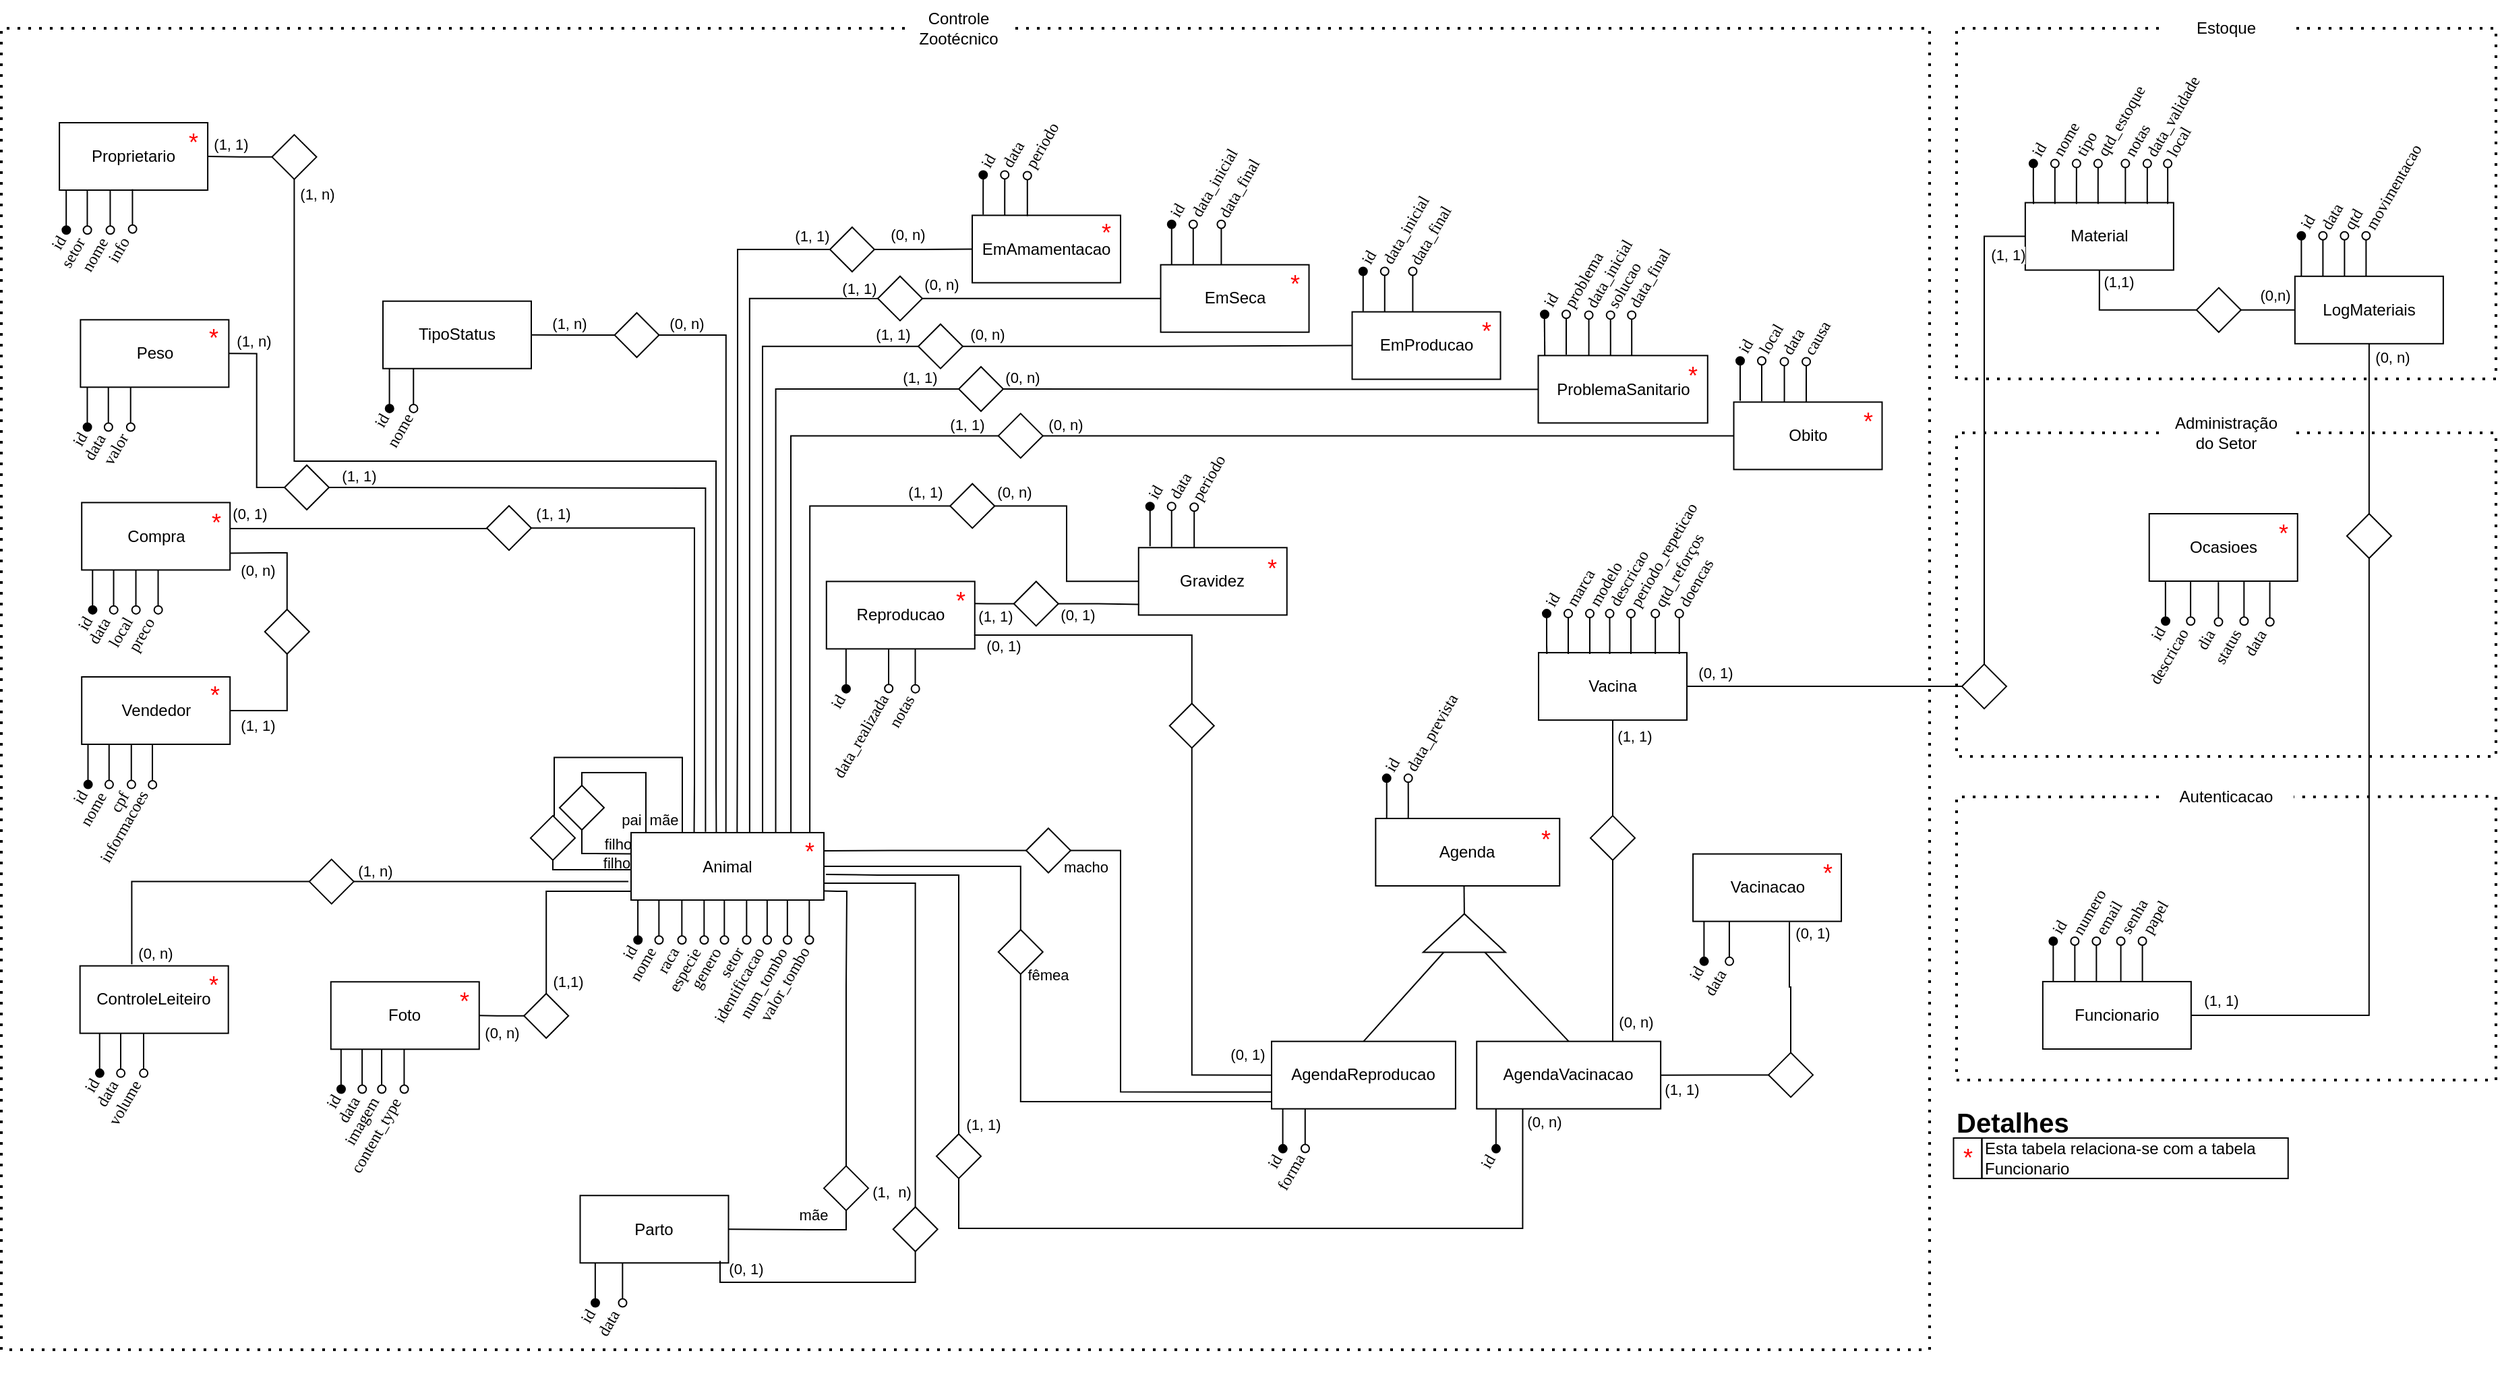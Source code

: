<mxfile version="22.1.22" type="embed" pages="3">
  <diagram name="DER" id="XTDjdwJZ3bsIuxou7Q7Z">
    <mxGraphModel dx="239" dy="306" grid="1" gridSize="10" guides="1" tooltips="1" connect="1" arrows="1" fold="1" page="1" pageScale="1" pageWidth="1900" pageHeight="1060" math="0" shadow="0">
      <root>
        <mxCell id="0" />
        <mxCell id="1" parent="0" />
        <mxCell id="haZAUHwJOvBkCvCeIl2u-1" value="Material" style="html=1;whiteSpace=wrap;" parent="1" vertex="1">
          <mxGeometry x="1510.93" y="149.3" width="110" height="50" as="geometry" />
        </mxCell>
        <mxCell id="haZAUHwJOvBkCvCeIl2u-2" value="" style="ellipse;whiteSpace=wrap;html=1;aspect=fixed;fillColor=#000000;" parent="1" vertex="1">
          <mxGeometry x="1513.93" y="117.3" width="6" height="6" as="geometry" />
        </mxCell>
        <mxCell id="haZAUHwJOvBkCvCeIl2u-4" style="edgeStyle=orthogonalEdgeStyle;rounded=0;orthogonalLoop=1;jettySize=auto;html=1;entryX=0.056;entryY=0.02;entryDx=0;entryDy=0;entryPerimeter=0;endArrow=none;endFill=0;" parent="1" source="haZAUHwJOvBkCvCeIl2u-2" target="haZAUHwJOvBkCvCeIl2u-1" edge="1">
          <mxGeometry relative="1" as="geometry" />
        </mxCell>
        <mxCell id="haZAUHwJOvBkCvCeIl2u-5" value="" style="ellipse;whiteSpace=wrap;html=1;aspect=fixed;fillColor=none;" parent="1" vertex="1">
          <mxGeometry x="1529.93" y="117.3" width="6" height="6" as="geometry" />
        </mxCell>
        <mxCell id="haZAUHwJOvBkCvCeIl2u-6" style="edgeStyle=orthogonalEdgeStyle;rounded=0;orthogonalLoop=1;jettySize=auto;html=1;entryX=0.056;entryY=0.02;entryDx=0;entryDy=0;entryPerimeter=0;endArrow=none;endFill=0;" parent="1" source="haZAUHwJOvBkCvCeIl2u-5" edge="1">
          <mxGeometry relative="1" as="geometry">
            <mxPoint x="1532.93" y="150.3" as="targetPoint" />
          </mxGeometry>
        </mxCell>
        <mxCell id="haZAUHwJOvBkCvCeIl2u-7" value="id" style="text;html=1;align=left;verticalAlign=middle;whiteSpace=wrap;rounded=0;fontFamily=Cascadia Code;rotation=-60;" parent="1" vertex="1">
          <mxGeometry x="1512.18" y="97.32" width="23" height="17" as="geometry" />
        </mxCell>
        <mxCell id="haZAUHwJOvBkCvCeIl2u-9" value="nome" style="text;html=1;align=left;verticalAlign=middle;whiteSpace=wrap;rounded=0;fontFamily=Cascadia Code;rotation=-60;" parent="1" vertex="1">
          <mxGeometry x="1523.93" y="90.39" width="39" height="17" as="geometry" />
        </mxCell>
        <mxCell id="haZAUHwJOvBkCvCeIl2u-10" value="" style="ellipse;whiteSpace=wrap;html=1;aspect=fixed;fillColor=none;" parent="1" vertex="1">
          <mxGeometry x="1545.93" y="117.3" width="6" height="6" as="geometry" />
        </mxCell>
        <mxCell id="haZAUHwJOvBkCvCeIl2u-11" style="edgeStyle=orthogonalEdgeStyle;rounded=0;orthogonalLoop=1;jettySize=auto;html=1;entryX=0.056;entryY=0.02;entryDx=0;entryDy=0;entryPerimeter=0;endArrow=none;endFill=0;" parent="1" source="haZAUHwJOvBkCvCeIl2u-10" edge="1">
          <mxGeometry relative="1" as="geometry">
            <mxPoint x="1548.93" y="150.3" as="targetPoint" />
          </mxGeometry>
        </mxCell>
        <mxCell id="haZAUHwJOvBkCvCeIl2u-12" value="tipo" style="text;html=1;align=left;verticalAlign=middle;whiteSpace=wrap;rounded=0;fontFamily=Cascadia Code;rotation=-60;" parent="1" vertex="1">
          <mxGeometry x="1540.93" y="90.39" width="39" height="17" as="geometry" />
        </mxCell>
        <mxCell id="haZAUHwJOvBkCvCeIl2u-13" value="" style="ellipse;whiteSpace=wrap;html=1;aspect=fixed;fillColor=none;" parent="1" vertex="1">
          <mxGeometry x="1561.93" y="117.3" width="6" height="6" as="geometry" />
        </mxCell>
        <mxCell id="haZAUHwJOvBkCvCeIl2u-14" style="edgeStyle=orthogonalEdgeStyle;rounded=0;orthogonalLoop=1;jettySize=auto;html=1;entryX=0.056;entryY=0.02;entryDx=0;entryDy=0;entryPerimeter=0;endArrow=none;endFill=0;" parent="1" source="haZAUHwJOvBkCvCeIl2u-13" edge="1">
          <mxGeometry relative="1" as="geometry">
            <mxPoint x="1564.93" y="150.3" as="targetPoint" />
          </mxGeometry>
        </mxCell>
        <mxCell id="haZAUHwJOvBkCvCeIl2u-15" value="qtd_estoque" style="text;html=1;align=left;verticalAlign=middle;whiteSpace=wrap;rounded=0;fontFamily=Cascadia Code;rotation=-60;" parent="1" vertex="1">
          <mxGeometry x="1545.68" y="70.9" width="84" height="17" as="geometry" />
        </mxCell>
        <mxCell id="haZAUHwJOvBkCvCeIl2u-16" value="" style="ellipse;whiteSpace=wrap;html=1;aspect=fixed;fillColor=none;" parent="1" vertex="1">
          <mxGeometry x="1582.18" y="117.3" width="6" height="6" as="geometry" />
        </mxCell>
        <mxCell id="haZAUHwJOvBkCvCeIl2u-17" style="edgeStyle=orthogonalEdgeStyle;rounded=0;orthogonalLoop=1;jettySize=auto;html=1;entryX=0.056;entryY=0.02;entryDx=0;entryDy=0;entryPerimeter=0;endArrow=none;endFill=0;" parent="1" source="haZAUHwJOvBkCvCeIl2u-16" edge="1">
          <mxGeometry relative="1" as="geometry">
            <mxPoint x="1585.18" y="150.3" as="targetPoint" />
          </mxGeometry>
        </mxCell>
        <mxCell id="haZAUHwJOvBkCvCeIl2u-18" value="notas" style="text;html=1;align=left;verticalAlign=middle;whiteSpace=wrap;rounded=0;fontFamily=Cascadia Code;rotation=-60;" parent="1" vertex="1">
          <mxGeometry x="1574.16" y="85.16" width="51.07" height="17" as="geometry" />
        </mxCell>
        <mxCell id="haZAUHwJOvBkCvCeIl2u-19" value="LogMateriais" style="html=1;whiteSpace=wrap;" parent="1" vertex="1">
          <mxGeometry x="1710.93" y="203.9" width="110" height="50" as="geometry" />
        </mxCell>
        <mxCell id="haZAUHwJOvBkCvCeIl2u-20" value="" style="ellipse;whiteSpace=wrap;html=1;aspect=fixed;fillColor=#000000;" parent="1" vertex="1">
          <mxGeometry x="1712.68" y="170.9" width="6" height="6" as="geometry" />
        </mxCell>
        <mxCell id="haZAUHwJOvBkCvCeIl2u-21" style="edgeStyle=orthogonalEdgeStyle;rounded=0;orthogonalLoop=1;jettySize=auto;html=1;entryX=0.056;entryY=0.02;entryDx=0;entryDy=0;entryPerimeter=0;endArrow=none;endFill=0;" parent="1" source="haZAUHwJOvBkCvCeIl2u-20" edge="1">
          <mxGeometry relative="1" as="geometry">
            <mxPoint x="1715.68" y="203.5" as="targetPoint" />
          </mxGeometry>
        </mxCell>
        <mxCell id="haZAUHwJOvBkCvCeIl2u-22" value="" style="ellipse;whiteSpace=wrap;html=1;aspect=fixed;fillColor=none;" parent="1" vertex="1">
          <mxGeometry x="1728.68" y="170.9" width="6" height="6" as="geometry" />
        </mxCell>
        <mxCell id="haZAUHwJOvBkCvCeIl2u-23" style="edgeStyle=orthogonalEdgeStyle;rounded=0;orthogonalLoop=1;jettySize=auto;html=1;entryX=0.056;entryY=0.02;entryDx=0;entryDy=0;entryPerimeter=0;endArrow=none;endFill=0;" parent="1" source="haZAUHwJOvBkCvCeIl2u-22" edge="1">
          <mxGeometry relative="1" as="geometry">
            <mxPoint x="1731.68" y="203.9" as="targetPoint" />
          </mxGeometry>
        </mxCell>
        <mxCell id="haZAUHwJOvBkCvCeIl2u-24" value="id" style="text;html=1;align=left;verticalAlign=middle;whiteSpace=wrap;rounded=0;fontFamily=Cascadia Code;rotation=-60;" parent="1" vertex="1">
          <mxGeometry x="1710.93" y="150.92" width="23" height="17" as="geometry" />
        </mxCell>
        <mxCell id="haZAUHwJOvBkCvCeIl2u-25" value="data" style="text;html=1;align=left;verticalAlign=middle;whiteSpace=wrap;rounded=0;fontFamily=Cascadia Code;rotation=-60;" parent="1" vertex="1">
          <mxGeometry x="1722.68" y="143.99" width="39" height="17" as="geometry" />
        </mxCell>
        <mxCell id="haZAUHwJOvBkCvCeIl2u-26" value="" style="ellipse;whiteSpace=wrap;html=1;aspect=fixed;fillColor=none;" parent="1" vertex="1">
          <mxGeometry x="1744.68" y="170.9" width="6" height="6" as="geometry" />
        </mxCell>
        <mxCell id="haZAUHwJOvBkCvCeIl2u-27" style="edgeStyle=orthogonalEdgeStyle;rounded=0;orthogonalLoop=1;jettySize=auto;html=1;entryX=0.056;entryY=0.02;entryDx=0;entryDy=0;entryPerimeter=0;endArrow=none;endFill=0;" parent="1" source="haZAUHwJOvBkCvCeIl2u-26" edge="1">
          <mxGeometry relative="1" as="geometry">
            <mxPoint x="1747.68" y="203.9" as="targetPoint" />
          </mxGeometry>
        </mxCell>
        <mxCell id="haZAUHwJOvBkCvCeIl2u-28" value="qtd" style="text;html=1;align=left;verticalAlign=middle;whiteSpace=wrap;rounded=0;fontFamily=Cascadia Code;rotation=-60;" parent="1" vertex="1">
          <mxGeometry x="1739.68" y="143.99" width="39" height="17" as="geometry" />
        </mxCell>
        <mxCell id="haZAUHwJOvBkCvCeIl2u-29" value="" style="ellipse;whiteSpace=wrap;html=1;aspect=fixed;fillColor=none;" parent="1" vertex="1">
          <mxGeometry x="1760.68" y="170.9" width="6" height="6" as="geometry" />
        </mxCell>
        <mxCell id="haZAUHwJOvBkCvCeIl2u-30" style="edgeStyle=orthogonalEdgeStyle;rounded=0;orthogonalLoop=1;jettySize=auto;html=1;entryX=0.056;entryY=0.02;entryDx=0;entryDy=0;entryPerimeter=0;endArrow=none;endFill=0;" parent="1" source="haZAUHwJOvBkCvCeIl2u-29" edge="1">
          <mxGeometry relative="1" as="geometry">
            <mxPoint x="1763.68" y="203.9" as="targetPoint" />
          </mxGeometry>
        </mxCell>
        <mxCell id="haZAUHwJOvBkCvCeIl2u-31" value="movimentacao" style="text;html=1;align=left;verticalAlign=middle;whiteSpace=wrap;rounded=0;fontFamily=Cascadia Code;rotation=-60;" parent="1" vertex="1">
          <mxGeometry x="1742.06" y="120.39" width="93.5" height="17" as="geometry" />
        </mxCell>
        <mxCell id="haZAUHwJOvBkCvCeIl2u-72" style="edgeStyle=orthogonalEdgeStyle;rounded=0;orthogonalLoop=1;jettySize=auto;html=1;exitX=1;exitY=0.5;exitDx=0;exitDy=0;entryX=0;entryY=0.5;entryDx=0;entryDy=0;endArrow=none;endFill=0;" parent="1" source="haZAUHwJOvBkCvCeIl2u-71" target="haZAUHwJOvBkCvCeIl2u-19" edge="1">
          <mxGeometry relative="1" as="geometry" />
        </mxCell>
        <mxCell id="guodHDhpVtO9oRAJOyK5-318" value="&lt;font face=&quot;Helvetica&quot;&gt;(0,n)&lt;/font&gt;" style="edgeLabel;html=1;align=center;verticalAlign=middle;resizable=0;points=[];fontFamily=Cascadia Code;" parent="haZAUHwJOvBkCvCeIl2u-72" connectable="0" vertex="1">
          <mxGeometry x="0.118" relative="1" as="geometry">
            <mxPoint x="2" y="-11" as="offset" />
          </mxGeometry>
        </mxCell>
        <mxCell id="haZAUHwJOvBkCvCeIl2u-73" style="edgeStyle=orthogonalEdgeStyle;rounded=0;orthogonalLoop=1;jettySize=auto;html=1;entryX=0.5;entryY=1;entryDx=0;entryDy=0;endArrow=none;endFill=0;" parent="1" source="haZAUHwJOvBkCvCeIl2u-71" target="haZAUHwJOvBkCvCeIl2u-1" edge="1">
          <mxGeometry relative="1" as="geometry" />
        </mxCell>
        <mxCell id="guodHDhpVtO9oRAJOyK5-319" value="(1,1)" style="edgeLabel;html=1;align=center;verticalAlign=middle;resizable=0;points=[];" parent="haZAUHwJOvBkCvCeIl2u-73" connectable="0" vertex="1">
          <mxGeometry x="0.887" relative="1" as="geometry">
            <mxPoint x="14" y="3" as="offset" />
          </mxGeometry>
        </mxCell>
        <mxCell id="haZAUHwJOvBkCvCeIl2u-71" value="" style="rhombus;whiteSpace=wrap;html=1;" parent="1" vertex="1">
          <mxGeometry x="1637.93" y="212.4" width="33" height="33" as="geometry" />
        </mxCell>
        <mxCell id="haZAUHwJOvBkCvCeIl2u-86" value="" style="endArrow=none;dashed=1;html=1;dashPattern=1 3;strokeWidth=2;rounded=0;" parent="1" edge="1">
          <mxGeometry width="50" height="50" relative="1" as="geometry">
            <mxPoint x="1610" y="20.0" as="sourcePoint" />
            <mxPoint x="1710" y="20.0" as="targetPoint" />
            <Array as="points">
              <mxPoint x="1460" y="20.0" />
              <mxPoint x="1460" y="280.0" />
              <mxPoint x="1860" y="280.0" />
              <mxPoint x="1860" y="20.0" />
            </Array>
          </mxGeometry>
        </mxCell>
        <mxCell id="haZAUHwJOvBkCvCeIl2u-87" value="Estoque" style="text;html=1;align=center;verticalAlign=middle;whiteSpace=wrap;rounded=0;" parent="1" vertex="1">
          <mxGeometry x="1620" y="-7.105e-15" width="80" height="40" as="geometry" />
        </mxCell>
        <mxCell id="haZAUHwJOvBkCvCeIl2u-88" value="" style="endArrow=none;dashed=1;html=1;dashPattern=1 3;strokeWidth=2;rounded=0;" parent="1" edge="1">
          <mxGeometry width="50" height="50" relative="1" as="geometry">
            <mxPoint x="1610" y="320.0" as="sourcePoint" />
            <mxPoint x="1710" y="320.0" as="targetPoint" />
            <Array as="points">
              <mxPoint x="1460" y="320.0" />
              <mxPoint x="1460" y="560" />
              <mxPoint x="1860" y="560" />
              <mxPoint x="1860" y="320.0" />
            </Array>
          </mxGeometry>
        </mxCell>
        <mxCell id="haZAUHwJOvBkCvCeIl2u-89" value="Administração do Setor" style="text;html=1;align=center;verticalAlign=middle;whiteSpace=wrap;rounded=0;" parent="1" vertex="1">
          <mxGeometry x="1620" y="300.0" width="80" height="40" as="geometry" />
        </mxCell>
        <mxCell id="haZAUHwJOvBkCvCeIl2u-90" value="Ocasioes" style="html=1;whiteSpace=wrap;" parent="1" vertex="1">
          <mxGeometry x="1602.87" y="380.0" width="110" height="50" as="geometry" />
        </mxCell>
        <mxCell id="haZAUHwJOvBkCvCeIl2u-91" value="" style="ellipse;whiteSpace=wrap;html=1;aspect=fixed;fillColor=#000000;" parent="1" vertex="1">
          <mxGeometry x="1611.99" y="456.6" width="6" height="6" as="geometry" />
        </mxCell>
        <mxCell id="haZAUHwJOvBkCvCeIl2u-92" style="edgeStyle=orthogonalEdgeStyle;rounded=0;orthogonalLoop=1;jettySize=auto;html=1;entryX=0.056;entryY=0.02;entryDx=0;entryDy=0;entryPerimeter=0;endArrow=none;endFill=0;" parent="1" edge="1">
          <mxGeometry relative="1" as="geometry">
            <mxPoint x="1614.91" y="456.6" as="targetPoint" />
            <mxPoint x="1614.91" y="430.0" as="sourcePoint" />
          </mxGeometry>
        </mxCell>
        <mxCell id="haZAUHwJOvBkCvCeIl2u-93" value="" style="ellipse;whiteSpace=wrap;html=1;aspect=fixed;fillColor=none;" parent="1" vertex="1">
          <mxGeometry x="1630.62" y="456.6" width="6" height="6" as="geometry" />
        </mxCell>
        <mxCell id="haZAUHwJOvBkCvCeIl2u-94" style="edgeStyle=orthogonalEdgeStyle;rounded=0;orthogonalLoop=1;jettySize=auto;html=1;entryX=0.056;entryY=0.02;entryDx=0;entryDy=0;entryPerimeter=0;endArrow=none;endFill=0;" parent="1" edge="1">
          <mxGeometry relative="1" as="geometry">
            <mxPoint x="1633.54" y="456.6" as="targetPoint" />
            <mxPoint x="1633.54" y="430.0" as="sourcePoint" />
          </mxGeometry>
        </mxCell>
        <mxCell id="haZAUHwJOvBkCvCeIl2u-95" value="id" style="text;html=1;align=right;verticalAlign=middle;whiteSpace=wrap;rounded=0;fontFamily=Cascadia Code;rotation=-60;" parent="1" vertex="1">
          <mxGeometry x="1598.49" y="462.94" width="19" height="17" as="geometry" />
        </mxCell>
        <mxCell id="haZAUHwJOvBkCvCeIl2u-96" value="descricao" style="text;html=1;align=right;verticalAlign=middle;whiteSpace=wrap;rounded=0;fontFamily=Cascadia Code;rotation=-60;" parent="1" vertex="1">
          <mxGeometry x="1577.87" y="486.03" width="68.5" height="17" as="geometry" />
        </mxCell>
        <mxCell id="haZAUHwJOvBkCvCeIl2u-97" value="" style="ellipse;whiteSpace=wrap;html=1;aspect=fixed;fillColor=none;" parent="1" vertex="1">
          <mxGeometry x="1651.24" y="457.22" width="6" height="6" as="geometry" />
        </mxCell>
        <mxCell id="haZAUHwJOvBkCvCeIl2u-98" style="edgeStyle=orthogonalEdgeStyle;rounded=0;orthogonalLoop=1;jettySize=auto;html=1;entryX=0.056;entryY=0.02;entryDx=0;entryDy=0;entryPerimeter=0;endArrow=none;endFill=0;" parent="1" edge="1">
          <mxGeometry relative="1" as="geometry">
            <mxPoint x="1654.16" y="457.22" as="targetPoint" />
            <mxPoint x="1654.16" y="430.62" as="sourcePoint" />
          </mxGeometry>
        </mxCell>
        <mxCell id="haZAUHwJOvBkCvCeIl2u-99" value="dia" style="text;html=1;align=right;verticalAlign=middle;whiteSpace=wrap;rounded=0;fontFamily=Cascadia Code;rotation=-60;" parent="1" vertex="1">
          <mxGeometry x="1598.49" y="486.65" width="68.5" height="17" as="geometry" />
        </mxCell>
        <mxCell id="haZAUHwJOvBkCvCeIl2u-100" value="" style="ellipse;whiteSpace=wrap;html=1;aspect=fixed;fillColor=none;" parent="1" vertex="1">
          <mxGeometry x="1670.24" y="456.6" width="6" height="6" as="geometry" />
        </mxCell>
        <mxCell id="haZAUHwJOvBkCvCeIl2u-101" style="edgeStyle=orthogonalEdgeStyle;rounded=0;orthogonalLoop=1;jettySize=auto;html=1;entryX=0.056;entryY=0.02;entryDx=0;entryDy=0;entryPerimeter=0;endArrow=none;endFill=0;" parent="1" edge="1">
          <mxGeometry relative="1" as="geometry">
            <mxPoint x="1673.16" y="456.6" as="targetPoint" />
            <mxPoint x="1673.16" y="430.0" as="sourcePoint" />
          </mxGeometry>
        </mxCell>
        <mxCell id="haZAUHwJOvBkCvCeIl2u-102" value="status" style="text;html=1;align=right;verticalAlign=middle;whiteSpace=wrap;rounded=0;fontFamily=Cascadia Code;rotation=-60;" parent="1" vertex="1">
          <mxGeometry x="1617.49" y="486.03" width="68.5" height="17" as="geometry" />
        </mxCell>
        <mxCell id="haZAUHwJOvBkCvCeIl2u-103" value="" style="ellipse;whiteSpace=wrap;html=1;aspect=fixed;fillColor=none;" parent="1" vertex="1">
          <mxGeometry x="1689.37" y="457.22" width="6" height="6" as="geometry" />
        </mxCell>
        <mxCell id="haZAUHwJOvBkCvCeIl2u-104" style="edgeStyle=orthogonalEdgeStyle;rounded=0;orthogonalLoop=1;jettySize=auto;html=1;entryX=0.056;entryY=0.02;entryDx=0;entryDy=0;entryPerimeter=0;endArrow=none;endFill=0;" parent="1" edge="1">
          <mxGeometry relative="1" as="geometry">
            <mxPoint x="1692.29" y="457.22" as="targetPoint" />
            <mxPoint x="1692.29" y="430.62" as="sourcePoint" />
          </mxGeometry>
        </mxCell>
        <mxCell id="haZAUHwJOvBkCvCeIl2u-105" value="data" style="text;html=1;align=right;verticalAlign=middle;whiteSpace=wrap;rounded=0;fontFamily=Cascadia Code;rotation=-60;" parent="1" vertex="1">
          <mxGeometry x="1636.62" y="486.65" width="68.5" height="17" as="geometry" />
        </mxCell>
        <mxCell id="haZAUHwJOvBkCvCeIl2u-106" value="" style="endArrow=none;dashed=1;html=1;dashPattern=1 3;strokeWidth=2;rounded=0;exitX=0;exitY=0.5;exitDx=0;exitDy=0;entryX=1;entryY=0.5;entryDx=0;entryDy=0;" parent="1" source="haZAUHwJOvBkCvCeIl2u-107" target="haZAUHwJOvBkCvCeIl2u-107" edge="1">
          <mxGeometry width="50" height="50" relative="1" as="geometry">
            <mxPoint x="160" y="20" as="sourcePoint" />
            <mxPoint x="320" y="20" as="targetPoint" />
            <Array as="points">
              <mxPoint x="10" y="20" />
              <mxPoint x="10" y="1000" />
              <mxPoint x="1440" y="1000" />
              <mxPoint x="1440" y="20" />
            </Array>
          </mxGeometry>
        </mxCell>
        <mxCell id="haZAUHwJOvBkCvCeIl2u-107" value="Controle Zootécnico" style="text;html=1;align=center;verticalAlign=middle;whiteSpace=wrap;rounded=0;" parent="1" vertex="1">
          <mxGeometry x="680" width="80" height="40" as="geometry" />
        </mxCell>
        <mxCell id="haZAUHwJOvBkCvCeIl2u-108" value="Animal" style="html=1;whiteSpace=wrap;" parent="1" vertex="1">
          <mxGeometry x="477" y="616.51" width="143" height="50" as="geometry" />
        </mxCell>
        <mxCell id="haZAUHwJOvBkCvCeIl2u-109" value="" style="ellipse;whiteSpace=wrap;html=1;aspect=fixed;fillColor=#000000;" parent="1" vertex="1">
          <mxGeometry x="479.12" y="693.11" width="6" height="6" as="geometry" />
        </mxCell>
        <mxCell id="haZAUHwJOvBkCvCeIl2u-110" style="edgeStyle=orthogonalEdgeStyle;rounded=0;orthogonalLoop=1;jettySize=auto;html=1;entryX=0.056;entryY=0.02;entryDx=0;entryDy=0;entryPerimeter=0;endArrow=none;endFill=0;" parent="1" edge="1">
          <mxGeometry relative="1" as="geometry">
            <mxPoint x="482.04" y="693.11" as="targetPoint" />
            <mxPoint x="482.04" y="666.51" as="sourcePoint" />
          </mxGeometry>
        </mxCell>
        <mxCell id="haZAUHwJOvBkCvCeIl2u-111" value="" style="ellipse;whiteSpace=wrap;html=1;aspect=fixed;fillColor=none;" parent="1" vertex="1">
          <mxGeometry x="494.75" y="693.11" width="6" height="6" as="geometry" />
        </mxCell>
        <mxCell id="haZAUHwJOvBkCvCeIl2u-112" style="edgeStyle=orthogonalEdgeStyle;rounded=0;orthogonalLoop=1;jettySize=auto;html=1;entryX=0.056;entryY=0.02;entryDx=0;entryDy=0;entryPerimeter=0;endArrow=none;endFill=0;" parent="1" edge="1">
          <mxGeometry relative="1" as="geometry">
            <mxPoint x="497.67" y="693.11" as="targetPoint" />
            <mxPoint x="497.67" y="666.51" as="sourcePoint" />
          </mxGeometry>
        </mxCell>
        <mxCell id="haZAUHwJOvBkCvCeIl2u-113" value="id" style="text;html=1;align=right;verticalAlign=middle;whiteSpace=wrap;rounded=0;fontFamily=Cascadia Code;rotation=-60;" parent="1" vertex="1">
          <mxGeometry x="465.62" y="699.45" width="19" height="17" as="geometry" />
        </mxCell>
        <mxCell id="haZAUHwJOvBkCvCeIl2u-114" value="nome" style="text;html=1;align=right;verticalAlign=middle;whiteSpace=wrap;rounded=0;fontFamily=Cascadia Code;rotation=-60;" parent="1" vertex="1">
          <mxGeometry x="457" y="713.88" width="48.5" height="17" as="geometry" />
        </mxCell>
        <mxCell id="haZAUHwJOvBkCvCeIl2u-115" value="" style="ellipse;whiteSpace=wrap;html=1;aspect=fixed;fillColor=none;" parent="1" vertex="1">
          <mxGeometry x="511.75" y="693.11" width="6" height="6" as="geometry" />
        </mxCell>
        <mxCell id="haZAUHwJOvBkCvCeIl2u-116" style="edgeStyle=orthogonalEdgeStyle;rounded=0;orthogonalLoop=1;jettySize=auto;html=1;entryX=0.056;entryY=0.02;entryDx=0;entryDy=0;entryPerimeter=0;endArrow=none;endFill=0;" parent="1" edge="1">
          <mxGeometry relative="1" as="geometry">
            <mxPoint x="514.67" y="693.11" as="targetPoint" />
            <mxPoint x="514.67" y="666.51" as="sourcePoint" />
          </mxGeometry>
        </mxCell>
        <mxCell id="haZAUHwJOvBkCvCeIl2u-117" value="raca" style="text;html=1;align=right;verticalAlign=middle;whiteSpace=wrap;rounded=0;fontFamily=Cascadia Code;rotation=-60;" parent="1" vertex="1">
          <mxGeometry x="474" y="713.88" width="48.5" height="17" as="geometry" />
        </mxCell>
        <mxCell id="haZAUHwJOvBkCvCeIl2u-118" value="" style="ellipse;whiteSpace=wrap;html=1;aspect=fixed;fillColor=none;" parent="1" vertex="1">
          <mxGeometry x="528.25" y="693.11" width="6" height="6" as="geometry" />
        </mxCell>
        <mxCell id="haZAUHwJOvBkCvCeIl2u-119" style="edgeStyle=orthogonalEdgeStyle;rounded=0;orthogonalLoop=1;jettySize=auto;html=1;entryX=0.056;entryY=0.02;entryDx=0;entryDy=0;entryPerimeter=0;endArrow=none;endFill=0;" parent="1" edge="1">
          <mxGeometry relative="1" as="geometry">
            <mxPoint x="531.17" y="693.11" as="targetPoint" />
            <mxPoint x="531.17" y="666.51" as="sourcePoint" />
          </mxGeometry>
        </mxCell>
        <mxCell id="haZAUHwJOvBkCvCeIl2u-120" value="especie" style="text;html=1;align=right;verticalAlign=middle;whiteSpace=wrap;rounded=0;fontFamily=Cascadia Code;rotation=-60;" parent="1" vertex="1">
          <mxGeometry x="490.5" y="713.88" width="48.5" height="17" as="geometry" />
        </mxCell>
        <mxCell id="haZAUHwJOvBkCvCeIl2u-121" value="" style="ellipse;whiteSpace=wrap;html=1;aspect=fixed;fillColor=none;" parent="1" vertex="1">
          <mxGeometry x="543.25" y="693.11" width="6" height="6" as="geometry" />
        </mxCell>
        <mxCell id="haZAUHwJOvBkCvCeIl2u-122" style="edgeStyle=orthogonalEdgeStyle;rounded=0;orthogonalLoop=1;jettySize=auto;html=1;entryX=0.056;entryY=0.02;entryDx=0;entryDy=0;entryPerimeter=0;endArrow=none;endFill=0;" parent="1" edge="1">
          <mxGeometry relative="1" as="geometry">
            <mxPoint x="546.17" y="693.11" as="targetPoint" />
            <mxPoint x="546.17" y="666.51" as="sourcePoint" />
          </mxGeometry>
        </mxCell>
        <mxCell id="haZAUHwJOvBkCvCeIl2u-123" value="genero" style="text;html=1;align=right;verticalAlign=middle;whiteSpace=wrap;rounded=0;fontFamily=Cascadia Code;rotation=-60;" parent="1" vertex="1">
          <mxGeometry x="505.5" y="713.88" width="48.5" height="17" as="geometry" />
        </mxCell>
        <mxCell id="haZAUHwJOvBkCvCeIl2u-124" value="" style="ellipse;whiteSpace=wrap;html=1;aspect=fixed;fillColor=none;" parent="1" vertex="1">
          <mxGeometry x="559.75" y="693.11" width="6" height="6" as="geometry" />
        </mxCell>
        <mxCell id="haZAUHwJOvBkCvCeIl2u-125" style="edgeStyle=orthogonalEdgeStyle;rounded=0;orthogonalLoop=1;jettySize=auto;html=1;entryX=0.056;entryY=0.02;entryDx=0;entryDy=0;entryPerimeter=0;endArrow=none;endFill=0;" parent="1" edge="1">
          <mxGeometry relative="1" as="geometry">
            <mxPoint x="562.67" y="693.11" as="targetPoint" />
            <mxPoint x="562.67" y="666.51" as="sourcePoint" />
          </mxGeometry>
        </mxCell>
        <mxCell id="haZAUHwJOvBkCvCeIl2u-126" value="setor" style="text;html=1;align=right;verticalAlign=middle;whiteSpace=wrap;rounded=0;fontFamily=Cascadia Code;rotation=-60;" parent="1" vertex="1">
          <mxGeometry x="510.75" y="720.38" width="63.5" height="17" as="geometry" />
        </mxCell>
        <mxCell id="haZAUHwJOvBkCvCeIl2u-127" value="" style="ellipse;whiteSpace=wrap;html=1;aspect=fixed;fillColor=none;" parent="1" vertex="1">
          <mxGeometry x="575" y="693.11" width="6" height="6" as="geometry" />
        </mxCell>
        <mxCell id="haZAUHwJOvBkCvCeIl2u-128" style="edgeStyle=orthogonalEdgeStyle;rounded=0;orthogonalLoop=1;jettySize=auto;html=1;entryX=0.056;entryY=0.02;entryDx=0;entryDy=0;entryPerimeter=0;endArrow=none;endFill=0;" parent="1" edge="1">
          <mxGeometry relative="1" as="geometry">
            <mxPoint x="577.92" y="693.11" as="targetPoint" />
            <mxPoint x="577.92" y="666.51" as="sourcePoint" />
          </mxGeometry>
        </mxCell>
        <mxCell id="haZAUHwJOvBkCvCeIl2u-129" value="identificacao" style="text;html=1;align=right;verticalAlign=middle;whiteSpace=wrap;rounded=0;fontFamily=Cascadia Code;rotation=-60;" parent="1" vertex="1">
          <mxGeometry x="500.5" y="735.1" width="97.5" height="17" as="geometry" />
        </mxCell>
        <mxCell id="haZAUHwJOvBkCvCeIl2u-132" value="num_tombo" style="text;html=1;align=right;verticalAlign=middle;whiteSpace=wrap;rounded=0;fontFamily=Cascadia Code;rotation=-60;fontSource=https%3A%2F%2Ffonts.googleapis.com%2Fcss%3Ffamily%3DCascadia%2BCode;" parent="1" vertex="1">
          <mxGeometry x="517.75" y="735.1" width="97.5" height="17" as="geometry" />
        </mxCell>
        <mxCell id="haZAUHwJOvBkCvCeIl2u-137" style="edgeStyle=orthogonalEdgeStyle;rounded=0;orthogonalLoop=1;jettySize=auto;html=1;exitX=0.5;exitY=0;exitDx=0;exitDy=0;endArrow=none;endFill=0;" parent="1" source="haZAUHwJOvBkCvCeIl2u-136" edge="1">
          <mxGeometry relative="1" as="geometry">
            <mxPoint x="488" y="617.05" as="targetPoint" />
            <Array as="points">
              <mxPoint x="441" y="572.05" />
              <mxPoint x="488" y="572.05" />
            </Array>
          </mxGeometry>
        </mxCell>
        <mxCell id="haZAUHwJOvBkCvCeIl2u-140" value="pai" style="edgeLabel;html=1;align=center;verticalAlign=middle;resizable=0;points=[];" parent="haZAUHwJOvBkCvCeIl2u-137" vertex="1" connectable="0">
          <mxGeometry x="0.886" y="-1" relative="1" as="geometry">
            <mxPoint x="-10" y="-4" as="offset" />
          </mxGeometry>
        </mxCell>
        <mxCell id="haZAUHwJOvBkCvCeIl2u-138" style="edgeStyle=orthogonalEdgeStyle;rounded=0;orthogonalLoop=1;jettySize=auto;html=1;entryX=0;entryY=0.5;entryDx=0;entryDy=0;exitX=0.5;exitY=1;exitDx=0;exitDy=0;endArrow=none;endFill=0;" parent="1" source="haZAUHwJOvBkCvCeIl2u-136" edge="1">
          <mxGeometry relative="1" as="geometry">
            <mxPoint x="424.75" y="612.8" as="sourcePoint" />
            <mxPoint x="477.25" y="632.3" as="targetPoint" />
            <Array as="points">
              <mxPoint x="441" y="632.05" />
              <mxPoint x="450" y="632.05" />
            </Array>
          </mxGeometry>
        </mxCell>
        <mxCell id="haZAUHwJOvBkCvCeIl2u-139" value="filho" style="edgeLabel;html=1;align=center;verticalAlign=middle;resizable=0;points=[];labelBackgroundColor=none;" parent="haZAUHwJOvBkCvCeIl2u-138" vertex="1" connectable="0">
          <mxGeometry x="0.648" y="1" relative="1" as="geometry">
            <mxPoint x="-1" y="-6" as="offset" />
          </mxGeometry>
        </mxCell>
        <mxCell id="haZAUHwJOvBkCvCeIl2u-143" style="edgeStyle=orthogonalEdgeStyle;rounded=0;orthogonalLoop=1;jettySize=auto;html=1;entryX=0.269;entryY=-0.011;entryDx=0;entryDy=0;exitX=0.5;exitY=0;exitDx=0;exitDy=0;endArrow=none;endFill=0;entryPerimeter=0;" parent="1" source="haZAUHwJOvBkCvCeIl2u-144" target="haZAUHwJOvBkCvCeIl2u-108" edge="1">
          <mxGeometry relative="1" as="geometry">
            <Array as="points">
              <mxPoint x="420" y="603.78" />
              <mxPoint x="420" y="560.78" />
              <mxPoint x="515" y="560.78" />
              <mxPoint x="515" y="615.78" />
            </Array>
          </mxGeometry>
        </mxCell>
        <mxCell id="haZAUHwJOvBkCvCeIl2u-136" value="" style="rhombus;whiteSpace=wrap;html=1;" parent="1" vertex="1">
          <mxGeometry x="424" y="581.51" width="33" height="33" as="geometry" />
        </mxCell>
        <mxCell id="haZAUHwJOvBkCvCeIl2u-144" value="" style="rhombus;whiteSpace=wrap;html=1;" parent="1" vertex="1">
          <mxGeometry x="402.5" y="603.94" width="33" height="33" as="geometry" />
        </mxCell>
        <mxCell id="haZAUHwJOvBkCvCeIl2u-145" style="edgeStyle=orthogonalEdgeStyle;rounded=0;orthogonalLoop=1;jettySize=auto;html=1;exitX=0.5;exitY=1;exitDx=0;exitDy=0;endArrow=none;endFill=0;entryX=0;entryY=0.5;entryDx=0;entryDy=0;" parent="1" source="haZAUHwJOvBkCvCeIl2u-144" target="haZAUHwJOvBkCvCeIl2u-108" edge="1">
          <mxGeometry relative="1" as="geometry">
            <mxPoint x="477" y="656.05" as="targetPoint" />
            <Array as="points">
              <mxPoint x="419" y="644" />
              <mxPoint x="477" y="644" />
            </Array>
          </mxGeometry>
        </mxCell>
        <mxCell id="haZAUHwJOvBkCvCeIl2u-146" value="filho" style="edgeLabel;html=1;align=center;verticalAlign=middle;resizable=0;points=[];labelBackgroundColor=none;" parent="1" vertex="1" connectable="0">
          <mxGeometry x="465.622" y="639.054" as="geometry" />
        </mxCell>
        <mxCell id="haZAUHwJOvBkCvCeIl2u-147" value="mãe" style="edgeLabel;html=1;align=center;verticalAlign=middle;resizable=0;points=[];" parent="1" vertex="1" connectable="0">
          <mxGeometry x="500.75" y="606.51" as="geometry" />
        </mxCell>
        <mxCell id="haZAUHwJOvBkCvCeIl2u-149" value="Foto" style="html=1;whiteSpace=wrap;" parent="1" vertex="1">
          <mxGeometry x="254.38" y="727.15" width="110" height="50" as="geometry" />
        </mxCell>
        <mxCell id="haZAUHwJOvBkCvCeIl2u-150" value="" style="ellipse;whiteSpace=wrap;html=1;aspect=fixed;fillColor=#000000;" parent="1" vertex="1">
          <mxGeometry x="259" y="803.75" width="6" height="6" as="geometry" />
        </mxCell>
        <mxCell id="haZAUHwJOvBkCvCeIl2u-151" style="edgeStyle=orthogonalEdgeStyle;rounded=0;orthogonalLoop=1;jettySize=auto;html=1;entryX=0.056;entryY=0.02;entryDx=0;entryDy=0;entryPerimeter=0;endArrow=none;endFill=0;" parent="1" edge="1">
          <mxGeometry relative="1" as="geometry">
            <mxPoint x="261.92" y="803.75" as="targetPoint" />
            <mxPoint x="261.92" y="777.15" as="sourcePoint" />
          </mxGeometry>
        </mxCell>
        <mxCell id="haZAUHwJOvBkCvCeIl2u-152" value="" style="ellipse;whiteSpace=wrap;html=1;aspect=fixed;fillColor=none;" parent="1" vertex="1">
          <mxGeometry x="274.63" y="803.75" width="6" height="6" as="geometry" />
        </mxCell>
        <mxCell id="haZAUHwJOvBkCvCeIl2u-153" style="edgeStyle=orthogonalEdgeStyle;rounded=0;orthogonalLoop=1;jettySize=auto;html=1;entryX=0.056;entryY=0.02;entryDx=0;entryDy=0;entryPerimeter=0;endArrow=none;endFill=0;" parent="1" edge="1">
          <mxGeometry relative="1" as="geometry">
            <mxPoint x="277.55" y="803.75" as="targetPoint" />
            <mxPoint x="277.55" y="777.15" as="sourcePoint" />
          </mxGeometry>
        </mxCell>
        <mxCell id="haZAUHwJOvBkCvCeIl2u-154" value="id" style="text;html=1;align=right;verticalAlign=middle;whiteSpace=wrap;rounded=0;fontFamily=Cascadia Code;rotation=-60;" parent="1" vertex="1">
          <mxGeometry x="245.5" y="810.09" width="19" height="17" as="geometry" />
        </mxCell>
        <mxCell id="haZAUHwJOvBkCvCeIl2u-155" value="data" style="text;html=1;align=right;verticalAlign=middle;whiteSpace=wrap;rounded=0;fontFamily=Cascadia Code;rotation=-60;" parent="1" vertex="1">
          <mxGeometry x="236.88" y="824.52" width="48.5" height="17" as="geometry" />
        </mxCell>
        <mxCell id="haZAUHwJOvBkCvCeIl2u-156" value="" style="ellipse;whiteSpace=wrap;html=1;aspect=fixed;fillColor=none;" parent="1" vertex="1">
          <mxGeometry x="289.13" y="803.75" width="6" height="6" as="geometry" />
        </mxCell>
        <mxCell id="haZAUHwJOvBkCvCeIl2u-157" style="edgeStyle=orthogonalEdgeStyle;rounded=0;orthogonalLoop=1;jettySize=auto;html=1;entryX=0.056;entryY=0.02;entryDx=0;entryDy=0;entryPerimeter=0;endArrow=none;endFill=0;" parent="1" edge="1">
          <mxGeometry relative="1" as="geometry">
            <mxPoint x="292.05" y="803.75" as="targetPoint" />
            <mxPoint x="292.05" y="777.15" as="sourcePoint" />
          </mxGeometry>
        </mxCell>
        <mxCell id="haZAUHwJOvBkCvCeIl2u-158" value="imagem" style="text;html=1;align=right;verticalAlign=middle;whiteSpace=wrap;rounded=0;fontFamily=Cascadia Code;rotation=-60;" parent="1" vertex="1">
          <mxGeometry x="251.38" y="824.52" width="48.5" height="17" as="geometry" />
        </mxCell>
        <mxCell id="haZAUHwJOvBkCvCeIl2u-161" style="edgeStyle=orthogonalEdgeStyle;rounded=0;orthogonalLoop=1;jettySize=auto;html=1;entryX=0.001;entryY=0.87;entryDx=0;entryDy=0;endArrow=none;endFill=0;entryPerimeter=0;" parent="1" source="haZAUHwJOvBkCvCeIl2u-159" target="haZAUHwJOvBkCvCeIl2u-108" edge="1">
          <mxGeometry relative="1" as="geometry">
            <Array as="points">
              <mxPoint x="414" y="660" />
            </Array>
          </mxGeometry>
        </mxCell>
        <mxCell id="guodHDhpVtO9oRAJOyK5-337" value="(1,1)" style="edgeLabel;html=1;align=center;verticalAlign=middle;resizable=0;points=[];" parent="haZAUHwJOvBkCvCeIl2u-161" connectable="0" vertex="1">
          <mxGeometry x="-0.8" relative="1" as="geometry">
            <mxPoint x="16" y="5" as="offset" />
          </mxGeometry>
        </mxCell>
        <mxCell id="guodHDhpVtO9oRAJOyK5-183" style="edgeStyle=orthogonalEdgeStyle;rounded=0;orthogonalLoop=1;jettySize=auto;html=1;entryX=1;entryY=0.5;entryDx=0;entryDy=0;endArrow=none;endFill=0;" parent="1" source="haZAUHwJOvBkCvCeIl2u-159" target="haZAUHwJOvBkCvCeIl2u-149" edge="1">
          <mxGeometry relative="1" as="geometry" />
        </mxCell>
        <mxCell id="guodHDhpVtO9oRAJOyK5-336" value="(0, n)" style="edgeLabel;html=1;align=center;verticalAlign=middle;resizable=0;points=[];" parent="guodHDhpVtO9oRAJOyK5-183" connectable="0" vertex="1">
          <mxGeometry x="0.639" y="-2" relative="1" as="geometry">
            <mxPoint x="10" y="15" as="offset" />
          </mxGeometry>
        </mxCell>
        <mxCell id="haZAUHwJOvBkCvCeIl2u-159" value="" style="rhombus;whiteSpace=wrap;html=1;" parent="1" vertex="1">
          <mxGeometry x="397.59" y="735.87" width="33" height="33" as="geometry" />
        </mxCell>
        <mxCell id="haZAUHwJOvBkCvCeIl2u-162" value="Peso" style="html=1;whiteSpace=wrap;" parent="1" vertex="1">
          <mxGeometry x="68.69" y="236.16" width="110" height="50" as="geometry" />
        </mxCell>
        <mxCell id="haZAUHwJOvBkCvCeIl2u-163" value="" style="ellipse;whiteSpace=wrap;html=1;aspect=fixed;fillColor=#000000;" parent="1" vertex="1">
          <mxGeometry x="70.81" y="312.76" width="6" height="6" as="geometry" />
        </mxCell>
        <mxCell id="haZAUHwJOvBkCvCeIl2u-164" style="edgeStyle=orthogonalEdgeStyle;rounded=0;orthogonalLoop=1;jettySize=auto;html=1;entryX=0.056;entryY=0.02;entryDx=0;entryDy=0;entryPerimeter=0;endArrow=none;endFill=0;" parent="1" edge="1">
          <mxGeometry relative="1" as="geometry">
            <mxPoint x="73.73" y="312.76" as="targetPoint" />
            <mxPoint x="73.73" y="286.16" as="sourcePoint" />
          </mxGeometry>
        </mxCell>
        <mxCell id="haZAUHwJOvBkCvCeIl2u-165" value="" style="ellipse;whiteSpace=wrap;html=1;aspect=fixed;fillColor=none;" parent="1" vertex="1">
          <mxGeometry x="86.44" y="312.76" width="6" height="6" as="geometry" />
        </mxCell>
        <mxCell id="haZAUHwJOvBkCvCeIl2u-166" style="edgeStyle=orthogonalEdgeStyle;rounded=0;orthogonalLoop=1;jettySize=auto;html=1;entryX=0.056;entryY=0.02;entryDx=0;entryDy=0;entryPerimeter=0;endArrow=none;endFill=0;" parent="1" edge="1">
          <mxGeometry relative="1" as="geometry">
            <mxPoint x="89.36" y="312.76" as="targetPoint" />
            <mxPoint x="89.36" y="286.16" as="sourcePoint" />
          </mxGeometry>
        </mxCell>
        <mxCell id="haZAUHwJOvBkCvCeIl2u-167" value="id" style="text;html=1;align=right;verticalAlign=middle;whiteSpace=wrap;rounded=0;fontFamily=Cascadia Code;rotation=-60;" parent="1" vertex="1">
          <mxGeometry x="57.31" y="319.1" width="19" height="17" as="geometry" />
        </mxCell>
        <mxCell id="haZAUHwJOvBkCvCeIl2u-168" value="data" style="text;html=1;align=right;verticalAlign=middle;whiteSpace=wrap;rounded=0;fontFamily=Cascadia Code;rotation=-60;fontColor=default;" parent="1" vertex="1">
          <mxGeometry x="49.22" y="333.25" width="48.5" height="17" as="geometry" />
        </mxCell>
        <mxCell id="haZAUHwJOvBkCvCeIl2u-169" value="" style="ellipse;whiteSpace=wrap;html=1;aspect=fixed;fillColor=none;" parent="1" vertex="1">
          <mxGeometry x="102.94" y="312.76" width="6" height="6" as="geometry" />
        </mxCell>
        <mxCell id="haZAUHwJOvBkCvCeIl2u-170" style="edgeStyle=orthogonalEdgeStyle;rounded=0;orthogonalLoop=1;jettySize=auto;html=1;entryX=0.056;entryY=0.02;entryDx=0;entryDy=0;entryPerimeter=0;endArrow=none;endFill=0;" parent="1" edge="1">
          <mxGeometry relative="1" as="geometry">
            <mxPoint x="105.86" y="312.76" as="targetPoint" />
            <mxPoint x="105.86" y="286.16" as="sourcePoint" />
          </mxGeometry>
        </mxCell>
        <mxCell id="haZAUHwJOvBkCvCeIl2u-171" value="valor" style="text;html=1;align=right;verticalAlign=middle;whiteSpace=wrap;rounded=0;fontFamily=Cascadia Code;rotation=-60;fontColor=default;" parent="1" vertex="1">
          <mxGeometry x="65.72" y="333.25" width="48.5" height="17" as="geometry" />
        </mxCell>
        <mxCell id="haZAUHwJOvBkCvCeIl2u-172" value="" style="rhombus;whiteSpace=wrap;html=1;" parent="1" vertex="1">
          <mxGeometry x="220" y="344.0" width="33" height="33" as="geometry" />
        </mxCell>
        <mxCell id="haZAUHwJOvBkCvCeIl2u-173" style="edgeStyle=orthogonalEdgeStyle;rounded=0;orthogonalLoop=1;jettySize=auto;html=1;endArrow=none;endFill=0;entryX=0.386;entryY=-0.012;entryDx=0;entryDy=0;entryPerimeter=0;exitX=1;exitY=0.5;exitDx=0;exitDy=0;" parent="1" source="haZAUHwJOvBkCvCeIl2u-172" target="haZAUHwJOvBkCvCeIl2u-108" edge="1">
          <mxGeometry relative="1" as="geometry">
            <mxPoint x="240" y="234" as="targetPoint" />
            <Array as="points">
              <mxPoint x="270" y="361" />
              <mxPoint x="532" y="361" />
            </Array>
          </mxGeometry>
        </mxCell>
        <mxCell id="guodHDhpVtO9oRAJOyK5-343" value="(1, 1)" style="edgeLabel;html=1;align=center;verticalAlign=middle;resizable=0;points=[];" parent="haZAUHwJOvBkCvCeIl2u-173" connectable="0" vertex="1">
          <mxGeometry x="-0.956" y="2" relative="1" as="geometry">
            <mxPoint x="10" y="-7" as="offset" />
          </mxGeometry>
        </mxCell>
        <mxCell id="haZAUHwJOvBkCvCeIl2u-174" style="edgeStyle=orthogonalEdgeStyle;rounded=0;orthogonalLoop=1;jettySize=auto;html=1;entryX=1;entryY=0.5;entryDx=0;entryDy=0;endArrow=none;endFill=0;" parent="1" source="haZAUHwJOvBkCvCeIl2u-172" target="haZAUHwJOvBkCvCeIl2u-162" edge="1">
          <mxGeometry relative="1" as="geometry" />
        </mxCell>
        <mxCell id="guodHDhpVtO9oRAJOyK5-342" value="(1, n)" style="edgeLabel;html=1;align=center;verticalAlign=middle;resizable=0;points=[];" parent="haZAUHwJOvBkCvCeIl2u-174" connectable="0" vertex="1">
          <mxGeometry x="0.75" y="-2" relative="1" as="geometry">
            <mxPoint y="-7" as="offset" />
          </mxGeometry>
        </mxCell>
        <mxCell id="guodHDhpVtO9oRAJOyK5-313" style="edgeStyle=orthogonalEdgeStyle;rounded=0;orthogonalLoop=1;jettySize=auto;html=1;endArrow=none;endFill=0;exitX=0.725;exitY=0.008;exitDx=0;exitDy=0;entryX=0.5;entryY=1;entryDx=0;entryDy=0;exitPerimeter=0;" parent="1" source="guodHDhpVtO9oRAJOyK5-229" target="guodHDhpVtO9oRAJOyK5-312" edge="1">
          <mxGeometry relative="1" as="geometry">
            <mxPoint x="1350" y="579" as="targetPoint" />
            <Array as="points">
              <mxPoint x="1205" y="772" />
            </Array>
          </mxGeometry>
        </mxCell>
        <mxCell id="guodHDhpVtO9oRAJOyK5-323" value="(0, n)" style="edgeLabel;html=1;align=center;verticalAlign=middle;resizable=0;points=[];" parent="guodHDhpVtO9oRAJOyK5-313" connectable="0" vertex="1">
          <mxGeometry x="-0.893" relative="1" as="geometry">
            <mxPoint x="17" y="-9" as="offset" />
          </mxGeometry>
        </mxCell>
        <mxCell id="haZAUHwJOvBkCvCeIl2u-175" value="Vacinacao" style="html=1;whiteSpace=wrap;" parent="1" vertex="1">
          <mxGeometry x="1264.53" y="632.32" width="110" height="50" as="geometry" />
        </mxCell>
        <mxCell id="haZAUHwJOvBkCvCeIl2u-183" value="" style="ellipse;whiteSpace=wrap;html=1;aspect=fixed;fillColor=#000000;" parent="1" vertex="1">
          <mxGeometry x="1269.78" y="708.92" width="6" height="6" as="geometry" />
        </mxCell>
        <mxCell id="haZAUHwJOvBkCvCeIl2u-184" style="edgeStyle=orthogonalEdgeStyle;rounded=0;orthogonalLoop=1;jettySize=auto;html=1;entryX=0.056;entryY=0.02;entryDx=0;entryDy=0;entryPerimeter=0;endArrow=none;endFill=0;" parent="1" edge="1">
          <mxGeometry relative="1" as="geometry">
            <mxPoint x="1272.7" y="708.92" as="targetPoint" />
            <mxPoint x="1272.7" y="682.32" as="sourcePoint" />
          </mxGeometry>
        </mxCell>
        <mxCell id="haZAUHwJOvBkCvCeIl2u-187" value="id" style="text;html=1;align=right;verticalAlign=middle;whiteSpace=wrap;rounded=0;fontFamily=Cascadia Code;rotation=-60;" parent="1" vertex="1">
          <mxGeometry x="1256.28" y="715.26" width="19" height="17" as="geometry" />
        </mxCell>
        <mxCell id="haZAUHwJOvBkCvCeIl2u-194" value="" style="ellipse;whiteSpace=wrap;html=1;aspect=fixed;fillColor=none;" parent="1" vertex="1">
          <mxGeometry x="1598.43" y="117.3" width="6" height="6" as="geometry" />
        </mxCell>
        <mxCell id="haZAUHwJOvBkCvCeIl2u-195" style="edgeStyle=orthogonalEdgeStyle;rounded=0;orthogonalLoop=1;jettySize=auto;html=1;entryX=0.056;entryY=0.02;entryDx=0;entryDy=0;entryPerimeter=0;endArrow=none;endFill=0;" parent="1" source="haZAUHwJOvBkCvCeIl2u-194" edge="1">
          <mxGeometry relative="1" as="geometry">
            <mxPoint x="1601.43" y="150.3" as="targetPoint" />
          </mxGeometry>
        </mxCell>
        <mxCell id="haZAUHwJOvBkCvCeIl2u-196" value="data_validade" style="text;html=1;align=left;verticalAlign=middle;whiteSpace=wrap;rounded=0;fontFamily=Cascadia Code;rotation=-60;" parent="1" vertex="1">
          <mxGeometry x="1578.73" y="64.92" width="97.82" height="17" as="geometry" />
        </mxCell>
        <mxCell id="haZAUHwJOvBkCvCeIl2u-219" style="edgeStyle=orthogonalEdgeStyle;rounded=0;orthogonalLoop=1;jettySize=auto;html=1;endArrow=none;endFill=0;exitX=0.5;exitY=1;exitDx=0;exitDy=0;entryX=1;entryY=0.5;entryDx=0;entryDy=0;" parent="1" source="haZAUHwJOvBkCvCeIl2u-221" target="LGQcbugInbv_sAqCVObB-47" edge="1">
          <mxGeometry relative="1" as="geometry">
            <mxPoint x="1654" y="705" as="targetPoint" />
            <Array as="points">
              <mxPoint x="1766" y="752" />
            </Array>
          </mxGeometry>
        </mxCell>
        <mxCell id="guodHDhpVtO9oRAJOyK5-320" value="(1, 1)" style="edgeLabel;html=1;align=center;verticalAlign=middle;resizable=0;points=[];" parent="haZAUHwJOvBkCvCeIl2u-219" connectable="0" vertex="1">
          <mxGeometry x="0.954" y="-2" relative="1" as="geometry">
            <mxPoint x="11" y="-9" as="offset" />
          </mxGeometry>
        </mxCell>
        <mxCell id="haZAUHwJOvBkCvCeIl2u-220" style="edgeStyle=orthogonalEdgeStyle;rounded=0;orthogonalLoop=1;jettySize=auto;html=1;endArrow=none;endFill=0;entryX=0.5;entryY=1;entryDx=0;entryDy=0;" parent="1" source="haZAUHwJOvBkCvCeIl2u-221" target="haZAUHwJOvBkCvCeIl2u-19" edge="1">
          <mxGeometry relative="1" as="geometry">
            <mxPoint x="1906.19" y="630" as="targetPoint" />
          </mxGeometry>
        </mxCell>
        <mxCell id="guodHDhpVtO9oRAJOyK5-321" value="(0, n)" style="edgeLabel;html=1;align=center;verticalAlign=middle;resizable=0;points=[];" parent="haZAUHwJOvBkCvCeIl2u-220" connectable="0" vertex="1">
          <mxGeometry x="0.933" relative="1" as="geometry">
            <mxPoint x="17" y="6" as="offset" />
          </mxGeometry>
        </mxCell>
        <mxCell id="haZAUHwJOvBkCvCeIl2u-221" value="" style="rhombus;whiteSpace=wrap;html=1;" parent="1" vertex="1">
          <mxGeometry x="1749.43" y="380" width="33" height="33" as="geometry" />
        </mxCell>
        <mxCell id="haZAUHwJOvBkCvCeIl2u-226" value="" style="endArrow=none;dashed=1;html=1;dashPattern=1 3;strokeWidth=2;rounded=0;" parent="1" edge="1">
          <mxGeometry width="50" height="50" relative="1" as="geometry">
            <mxPoint x="1610" y="590" as="sourcePoint" />
            <mxPoint x="1710" y="590" as="targetPoint" />
            <Array as="points">
              <mxPoint x="1460" y="590" />
              <mxPoint x="1460" y="800" />
              <mxPoint x="1860" y="800" />
              <mxPoint x="1860" y="589.58" />
            </Array>
          </mxGeometry>
        </mxCell>
        <mxCell id="haZAUHwJOvBkCvCeIl2u-227" value="Autenticacao" style="text;html=1;align=center;verticalAlign=middle;whiteSpace=wrap;rounded=0;" parent="1" vertex="1">
          <mxGeometry x="1620" y="570" width="80" height="40" as="geometry" />
        </mxCell>
        <mxCell id="haZAUHwJOvBkCvCeIl2u-228" value="" style="ellipse;whiteSpace=wrap;html=1;aspect=fixed;fillColor=none;" parent="1" vertex="1">
          <mxGeometry x="1288.54" y="708.92" width="6" height="6" as="geometry" />
        </mxCell>
        <mxCell id="haZAUHwJOvBkCvCeIl2u-229" style="edgeStyle=orthogonalEdgeStyle;rounded=0;orthogonalLoop=1;jettySize=auto;html=1;entryX=0.056;entryY=0.02;entryDx=0;entryDy=0;entryPerimeter=0;endArrow=none;endFill=0;" parent="1" edge="1">
          <mxGeometry relative="1" as="geometry">
            <mxPoint x="1291.46" y="708.92" as="targetPoint" />
            <mxPoint x="1291.46" y="682.32" as="sourcePoint" />
          </mxGeometry>
        </mxCell>
        <mxCell id="haZAUHwJOvBkCvCeIl2u-230" value="data" style="text;html=1;align=right;verticalAlign=middle;whiteSpace=wrap;rounded=0;fontFamily=Cascadia Code;rotation=-60;" parent="1" vertex="1">
          <mxGeometry x="1260" y="724.37" width="36.22" height="17" as="geometry" />
        </mxCell>
        <mxCell id="haZAUHwJOvBkCvCeIl2u-231" value="Reproducao" style="html=1;whiteSpace=wrap;" parent="1" vertex="1">
          <mxGeometry x="621.89" y="430.22" width="110" height="50" as="geometry" />
        </mxCell>
        <mxCell id="haZAUHwJOvBkCvCeIl2u-232" value="" style="ellipse;whiteSpace=wrap;html=1;aspect=fixed;fillColor=#000000;" parent="1" vertex="1">
          <mxGeometry x="633.5" y="506.82" width="6" height="6" as="geometry" />
        </mxCell>
        <mxCell id="haZAUHwJOvBkCvCeIl2u-233" style="edgeStyle=orthogonalEdgeStyle;rounded=0;orthogonalLoop=1;jettySize=auto;html=1;entryX=0.056;entryY=0.02;entryDx=0;entryDy=0;entryPerimeter=0;endArrow=none;endFill=0;" parent="1" edge="1">
          <mxGeometry relative="1" as="geometry">
            <mxPoint x="636.42" y="506.82" as="targetPoint" />
            <mxPoint x="636.42" y="480.22" as="sourcePoint" />
          </mxGeometry>
        </mxCell>
        <mxCell id="haZAUHwJOvBkCvCeIl2u-236" value="id" style="text;html=1;align=right;verticalAlign=middle;whiteSpace=wrap;rounded=0;fontFamily=Cascadia Code;rotation=-60;" parent="1" vertex="1">
          <mxGeometry x="620" y="513.16" width="19" height="17" as="geometry" />
        </mxCell>
        <mxCell id="haZAUHwJOvBkCvCeIl2u-241" value="" style="ellipse;whiteSpace=wrap;html=1;aspect=fixed;fillColor=none;" parent="1" vertex="1">
          <mxGeometry x="973.97" y="847.77" width="6" height="6" as="geometry" />
        </mxCell>
        <mxCell id="haZAUHwJOvBkCvCeIl2u-242" style="edgeStyle=orthogonalEdgeStyle;rounded=0;orthogonalLoop=1;jettySize=auto;html=1;entryX=0.056;entryY=0.02;entryDx=0;entryDy=0;entryPerimeter=0;endArrow=none;endFill=0;" parent="1" edge="1">
          <mxGeometry relative="1" as="geometry">
            <mxPoint x="976.89" y="847.77" as="targetPoint" />
            <mxPoint x="976.89" y="821.17" as="sourcePoint" />
          </mxGeometry>
        </mxCell>
        <mxCell id="haZAUHwJOvBkCvCeIl2u-243" value="forma" style="text;html=1;align=right;verticalAlign=middle;whiteSpace=wrap;rounded=0;fontFamily=Cascadia Code;rotation=-60;" parent="1" vertex="1">
          <mxGeometry x="943.88" y="863.69" width="41.12" height="17" as="geometry" />
        </mxCell>
        <mxCell id="haZAUHwJOvBkCvCeIl2u-244" value="" style="ellipse;whiteSpace=wrap;html=1;aspect=fixed;fillColor=none;" parent="1" vertex="1">
          <mxGeometry x="665.09" y="506.66" width="6" height="6" as="geometry" />
        </mxCell>
        <mxCell id="haZAUHwJOvBkCvCeIl2u-245" style="edgeStyle=orthogonalEdgeStyle;rounded=0;orthogonalLoop=1;jettySize=auto;html=1;entryX=0.056;entryY=0.02;entryDx=0;entryDy=0;entryPerimeter=0;endArrow=none;endFill=0;" parent="1" edge="1">
          <mxGeometry relative="1" as="geometry">
            <mxPoint x="668.01" y="506.66" as="targetPoint" />
            <mxPoint x="668.01" y="480.06" as="sourcePoint" />
          </mxGeometry>
        </mxCell>
        <mxCell id="haZAUHwJOvBkCvCeIl2u-246" value="data_realizada" style="text;html=1;align=right;verticalAlign=middle;whiteSpace=wrap;rounded=0;fontFamily=Cascadia Code;rotation=-60;" parent="1" vertex="1">
          <mxGeometry x="590" y="548.56" width="101.12" height="17" as="geometry" />
        </mxCell>
        <mxCell id="haZAUHwJOvBkCvCeIl2u-249" style="edgeStyle=orthogonalEdgeStyle;rounded=0;orthogonalLoop=1;jettySize=auto;html=1;endArrow=none;endFill=0;exitX=0.5;exitY=1;exitDx=0;exitDy=0;entryX=-0.003;entryY=0.893;entryDx=0;entryDy=0;entryPerimeter=0;" parent="1" source="haZAUHwJOvBkCvCeIl2u-247" target="haZAUHwJOvBkCvCeIl2u-273" edge="1">
          <mxGeometry relative="1" as="geometry">
            <mxPoint x="699.794" y="659.434" as="sourcePoint" />
            <mxPoint x="679" y="490" as="targetPoint" />
            <Array as="points">
              <mxPoint x="766" y="816" />
            </Array>
          </mxGeometry>
        </mxCell>
        <mxCell id="haZAUHwJOvBkCvCeIl2u-251" value="fêmea" style="edgeLabel;html=1;align=center;verticalAlign=middle;resizable=0;points=[];" parent="haZAUHwJOvBkCvCeIl2u-249" connectable="0" vertex="1">
          <mxGeometry x="0.654" y="-1" relative="1" as="geometry">
            <mxPoint x="-117" y="-95" as="offset" />
          </mxGeometry>
        </mxCell>
        <mxCell id="haZAUHwJOvBkCvCeIl2u-247" value="" style="rhombus;whiteSpace=wrap;html=1;" parent="1" vertex="1">
          <mxGeometry x="749.39" y="688.48" width="33" height="33" as="geometry" />
        </mxCell>
        <mxCell id="haZAUHwJOvBkCvCeIl2u-253" style="edgeStyle=orthogonalEdgeStyle;rounded=0;orthogonalLoop=1;jettySize=auto;html=1;endArrow=none;endFill=0;exitX=0;exitY=0.5;exitDx=0;exitDy=0;entryX=1;entryY=0.25;entryDx=0;entryDy=0;" parent="1" source="haZAUHwJOvBkCvCeIl2u-250" target="haZAUHwJOvBkCvCeIl2u-108" edge="1">
          <mxGeometry relative="1" as="geometry">
            <Array as="points">
              <mxPoint x="670" y="630" />
              <mxPoint x="620" y="630" />
            </Array>
          </mxGeometry>
        </mxCell>
        <mxCell id="haZAUHwJOvBkCvCeIl2u-250" value="" style="rhombus;whiteSpace=wrap;html=1;" parent="1" vertex="1">
          <mxGeometry x="770" y="613.25" width="33" height="33" as="geometry" />
        </mxCell>
        <mxCell id="haZAUHwJOvBkCvCeIl2u-252" style="edgeStyle=orthogonalEdgeStyle;rounded=0;orthogonalLoop=1;jettySize=auto;html=1;entryX=0;entryY=0.75;entryDx=0;entryDy=0;endArrow=none;endFill=0;" parent="1" source="haZAUHwJOvBkCvCeIl2u-250" target="haZAUHwJOvBkCvCeIl2u-273" edge="1">
          <mxGeometry relative="1" as="geometry">
            <Array as="points">
              <mxPoint x="840" y="630" />
              <mxPoint x="840" y="809" />
            </Array>
          </mxGeometry>
        </mxCell>
        <mxCell id="haZAUHwJOvBkCvCeIl2u-254" value="macho" style="edgeLabel;html=1;align=center;verticalAlign=middle;resizable=0;points=[];" parent="haZAUHwJOvBkCvCeIl2u-252" connectable="0" vertex="1">
          <mxGeometry x="-0.399" y="-1" relative="1" as="geometry">
            <mxPoint x="-25" y="-50" as="offset" />
          </mxGeometry>
        </mxCell>
        <mxCell id="haZAUHwJOvBkCvCeIl2u-255" value="ControleLeiteiro" style="html=1;whiteSpace=wrap;" parent="1" vertex="1">
          <mxGeometry x="68.34" y="715.32" width="110" height="50" as="geometry" />
        </mxCell>
        <mxCell id="haZAUHwJOvBkCvCeIl2u-256" value="" style="ellipse;whiteSpace=wrap;html=1;aspect=fixed;fillColor=#000000;" parent="1" vertex="1">
          <mxGeometry x="79.96" y="791.92" width="6" height="6" as="geometry" />
        </mxCell>
        <mxCell id="haZAUHwJOvBkCvCeIl2u-257" style="edgeStyle=orthogonalEdgeStyle;rounded=0;orthogonalLoop=1;jettySize=auto;html=1;entryX=0.056;entryY=0.02;entryDx=0;entryDy=0;entryPerimeter=0;endArrow=none;endFill=0;" parent="1" edge="1">
          <mxGeometry relative="1" as="geometry">
            <mxPoint x="82.88" y="791.92" as="targetPoint" />
            <mxPoint x="82.88" y="765.32" as="sourcePoint" />
          </mxGeometry>
        </mxCell>
        <mxCell id="haZAUHwJOvBkCvCeIl2u-258" value="" style="ellipse;whiteSpace=wrap;html=1;aspect=fixed;fillColor=none;" parent="1" vertex="1">
          <mxGeometry x="95.59" y="791.92" width="6" height="6" as="geometry" />
        </mxCell>
        <mxCell id="haZAUHwJOvBkCvCeIl2u-259" style="edgeStyle=orthogonalEdgeStyle;rounded=0;orthogonalLoop=1;jettySize=auto;html=1;entryX=0.056;entryY=0.02;entryDx=0;entryDy=0;entryPerimeter=0;endArrow=none;endFill=0;" parent="1" edge="1">
          <mxGeometry relative="1" as="geometry">
            <mxPoint x="98.51" y="791.92" as="targetPoint" />
            <mxPoint x="98.51" y="765.32" as="sourcePoint" />
          </mxGeometry>
        </mxCell>
        <mxCell id="haZAUHwJOvBkCvCeIl2u-260" value="id" style="text;html=1;align=right;verticalAlign=middle;whiteSpace=wrap;rounded=0;fontFamily=Cascadia Code;rotation=-60;" parent="1" vertex="1">
          <mxGeometry x="66.46" y="798.26" width="19" height="17" as="geometry" />
        </mxCell>
        <mxCell id="haZAUHwJOvBkCvCeIl2u-261" value="data" style="text;html=1;align=right;verticalAlign=middle;whiteSpace=wrap;rounded=0;fontFamily=Cascadia Code;rotation=-60;" parent="1" vertex="1">
          <mxGeometry x="57.84" y="812.69" width="48.5" height="17" as="geometry" />
        </mxCell>
        <mxCell id="haZAUHwJOvBkCvCeIl2u-262" value="" style="ellipse;whiteSpace=wrap;html=1;aspect=fixed;fillColor=none;" parent="1" vertex="1">
          <mxGeometry x="112.59" y="791.92" width="6" height="6" as="geometry" />
        </mxCell>
        <mxCell id="haZAUHwJOvBkCvCeIl2u-263" style="edgeStyle=orthogonalEdgeStyle;rounded=0;orthogonalLoop=1;jettySize=auto;html=1;entryX=0.056;entryY=0.02;entryDx=0;entryDy=0;entryPerimeter=0;endArrow=none;endFill=0;" parent="1" edge="1">
          <mxGeometry relative="1" as="geometry">
            <mxPoint x="115.51" y="791.92" as="targetPoint" />
            <mxPoint x="115.51" y="765.32" as="sourcePoint" />
          </mxGeometry>
        </mxCell>
        <mxCell id="haZAUHwJOvBkCvCeIl2u-264" value="volume" style="text;html=1;align=right;verticalAlign=middle;whiteSpace=wrap;rounded=0;fontFamily=Cascadia Code;rotation=-60;" parent="1" vertex="1">
          <mxGeometry x="74.84" y="812.69" width="48.5" height="17" as="geometry" />
        </mxCell>
        <mxCell id="haZAUHwJOvBkCvCeIl2u-269" style="edgeStyle=orthogonalEdgeStyle;rounded=0;orthogonalLoop=1;jettySize=auto;html=1;entryX=-0.014;entryY=0.726;entryDx=0;entryDy=0;exitX=1;exitY=0.5;exitDx=0;exitDy=0;endArrow=none;endFill=0;entryPerimeter=0;" parent="1" source="haZAUHwJOvBkCvCeIl2u-268" target="haZAUHwJOvBkCvCeIl2u-108" edge="1">
          <mxGeometry relative="1" as="geometry" />
        </mxCell>
        <mxCell id="guodHDhpVtO9oRAJOyK5-339" value="(1, n)" style="edgeLabel;html=1;align=center;verticalAlign=middle;resizable=0;points=[];" parent="haZAUHwJOvBkCvCeIl2u-269" connectable="0" vertex="1">
          <mxGeometry x="-0.862" relative="1" as="geometry">
            <mxPoint x="1" y="-8" as="offset" />
          </mxGeometry>
        </mxCell>
        <mxCell id="haZAUHwJOvBkCvCeIl2u-268" value="" style="rhombus;whiteSpace=wrap;html=1;" parent="1" vertex="1">
          <mxGeometry x="238.38" y="636.3" width="33" height="33" as="geometry" />
        </mxCell>
        <mxCell id="haZAUHwJOvBkCvCeIl2u-270" style="edgeStyle=orthogonalEdgeStyle;rounded=0;orthogonalLoop=1;jettySize=auto;html=1;entryX=0.349;entryY=-0.025;entryDx=0;entryDy=0;entryPerimeter=0;endArrow=none;endFill=0;" parent="1" source="haZAUHwJOvBkCvCeIl2u-268" target="haZAUHwJOvBkCvCeIl2u-255" edge="1">
          <mxGeometry relative="1" as="geometry" />
        </mxCell>
        <mxCell id="guodHDhpVtO9oRAJOyK5-338" value="(0, n)" style="edgeLabel;html=1;align=center;verticalAlign=middle;resizable=0;points=[];" parent="haZAUHwJOvBkCvCeIl2u-270" connectable="0" vertex="1">
          <mxGeometry x="0.85" y="-1" relative="1" as="geometry">
            <mxPoint x="18" y="6" as="offset" />
          </mxGeometry>
        </mxCell>
        <mxCell id="haZAUHwJOvBkCvCeIl2u-271" value="Compra" style="html=1;whiteSpace=wrap;" parent="1" vertex="1">
          <mxGeometry x="69.6" y="371.72" width="110" height="50" as="geometry" />
        </mxCell>
        <mxCell id="haZAUHwJOvBkCvCeIl2u-272" value="Vendedor" style="html=1;whiteSpace=wrap;" parent="1" vertex="1">
          <mxGeometry x="69.6" y="501" width="110" height="50" as="geometry" />
        </mxCell>
        <mxCell id="haZAUHwJOvBkCvCeIl2u-273" value="AgendaReproducao" style="html=1;whiteSpace=wrap;" parent="1" vertex="1">
          <mxGeometry x="952" y="771.33" width="136.45" height="50" as="geometry" />
        </mxCell>
        <mxCell id="guodHDhpVtO9oRAJOyK5-1" value="" style="ellipse;whiteSpace=wrap;html=1;aspect=fixed;fillColor=none;" parent="1" vertex="1">
          <mxGeometry x="305.8" y="803.75" width="6" height="6" as="geometry" />
        </mxCell>
        <mxCell id="guodHDhpVtO9oRAJOyK5-2" style="edgeStyle=orthogonalEdgeStyle;rounded=0;orthogonalLoop=1;jettySize=auto;html=1;entryX=0.056;entryY=0.02;entryDx=0;entryDy=0;entryPerimeter=0;endArrow=none;endFill=0;" parent="1" edge="1">
          <mxGeometry relative="1" as="geometry">
            <mxPoint x="308.72" y="803.75" as="targetPoint" />
            <mxPoint x="308.72" y="777.15" as="sourcePoint" />
          </mxGeometry>
        </mxCell>
        <mxCell id="guodHDhpVtO9oRAJOyK5-3" value="content_type" style="text;html=1;align=right;verticalAlign=middle;whiteSpace=wrap;rounded=0;fontFamily=Cascadia Code;rotation=-60;" parent="1" vertex="1">
          <mxGeometry x="231.38" y="845.69" width="97.4" height="17" as="geometry" />
        </mxCell>
        <mxCell id="guodHDhpVtO9oRAJOyK5-4" value="Proprietario" style="html=1;whiteSpace=wrap;" parent="1" vertex="1">
          <mxGeometry x="53.06" y="90.0" width="110" height="50" as="geometry" />
        </mxCell>
        <mxCell id="guodHDhpVtO9oRAJOyK5-5" value="" style="ellipse;whiteSpace=wrap;html=1;aspect=fixed;fillColor=#000000;" parent="1" vertex="1">
          <mxGeometry x="55.18" y="166.6" width="6" height="6" as="geometry" />
        </mxCell>
        <mxCell id="guodHDhpVtO9oRAJOyK5-6" style="edgeStyle=orthogonalEdgeStyle;rounded=0;orthogonalLoop=1;jettySize=auto;html=1;entryX=0.056;entryY=0.02;entryDx=0;entryDy=0;entryPerimeter=0;endArrow=none;endFill=0;" parent="1" edge="1">
          <mxGeometry relative="1" as="geometry">
            <mxPoint x="58.1" y="166.6" as="targetPoint" />
            <mxPoint x="58.1" y="140.0" as="sourcePoint" />
          </mxGeometry>
        </mxCell>
        <mxCell id="guodHDhpVtO9oRAJOyK5-7" value="" style="ellipse;whiteSpace=wrap;html=1;aspect=fixed;fillColor=none;" parent="1" vertex="1">
          <mxGeometry x="70.81" y="166.6" width="6" height="6" as="geometry" />
        </mxCell>
        <mxCell id="guodHDhpVtO9oRAJOyK5-8" style="edgeStyle=orthogonalEdgeStyle;rounded=0;orthogonalLoop=1;jettySize=auto;html=1;entryX=0.056;entryY=0.02;entryDx=0;entryDy=0;entryPerimeter=0;endArrow=none;endFill=0;" parent="1" edge="1">
          <mxGeometry relative="1" as="geometry">
            <mxPoint x="73.73" y="166.6" as="targetPoint" />
            <mxPoint x="73.73" y="140.0" as="sourcePoint" />
          </mxGeometry>
        </mxCell>
        <mxCell id="guodHDhpVtO9oRAJOyK5-9" value="id" style="text;html=1;align=right;verticalAlign=middle;whiteSpace=wrap;rounded=0;fontFamily=Cascadia Code;rotation=-60;" parent="1" vertex="1">
          <mxGeometry x="41.68" y="172.94" width="19" height="17" as="geometry" />
        </mxCell>
        <mxCell id="guodHDhpVtO9oRAJOyK5-10" value="setor" style="text;html=1;align=right;verticalAlign=middle;whiteSpace=wrap;rounded=0;fontFamily=Cascadia Code;rotation=-60;" parent="1" vertex="1">
          <mxGeometry x="37.49" y="184.81" width="42.59" height="17" as="geometry" />
        </mxCell>
        <mxCell id="guodHDhpVtO9oRAJOyK5-11" value="" style="ellipse;whiteSpace=wrap;html=1;aspect=fixed;fillColor=none;" parent="1" vertex="1">
          <mxGeometry x="87.81" y="166.6" width="6" height="6" as="geometry" />
        </mxCell>
        <mxCell id="guodHDhpVtO9oRAJOyK5-12" style="edgeStyle=orthogonalEdgeStyle;rounded=0;orthogonalLoop=1;jettySize=auto;html=1;entryX=0.056;entryY=0.02;entryDx=0;entryDy=0;entryPerimeter=0;endArrow=none;endFill=0;" parent="1" edge="1">
          <mxGeometry relative="1" as="geometry">
            <mxPoint x="90.73" y="166.6" as="targetPoint" />
            <mxPoint x="90.73" y="140.0" as="sourcePoint" />
          </mxGeometry>
        </mxCell>
        <mxCell id="guodHDhpVtO9oRAJOyK5-13" value="nome" style="text;html=1;align=right;verticalAlign=middle;whiteSpace=wrap;rounded=0;fontFamily=Cascadia Code;rotation=-60;" parent="1" vertex="1">
          <mxGeometry x="56.74" y="183.51" width="39.59" height="17" as="geometry" />
        </mxCell>
        <mxCell id="guodHDhpVtO9oRAJOyK5-14" value="" style="ellipse;whiteSpace=wrap;html=1;aspect=fixed;fillColor=none;" parent="1" vertex="1">
          <mxGeometry x="104.31" y="165.91" width="6" height="6" as="geometry" />
        </mxCell>
        <mxCell id="guodHDhpVtO9oRAJOyK5-15" style="edgeStyle=orthogonalEdgeStyle;rounded=0;orthogonalLoop=1;jettySize=auto;html=1;entryX=0.056;entryY=0.02;entryDx=0;entryDy=0;entryPerimeter=0;endArrow=none;endFill=0;" parent="1" edge="1">
          <mxGeometry relative="1" as="geometry">
            <mxPoint x="107.23" y="165.91" as="targetPoint" />
            <mxPoint x="107.23" y="139.31" as="sourcePoint" />
          </mxGeometry>
        </mxCell>
        <mxCell id="guodHDhpVtO9oRAJOyK5-16" value="info" style="text;html=1;align=right;verticalAlign=middle;whiteSpace=wrap;rounded=0;fontFamily=Cascadia Code;rotation=-60;" parent="1" vertex="1">
          <mxGeometry x="75.87" y="181.31" width="36.09" height="17" as="geometry" />
        </mxCell>
        <mxCell id="guodHDhpVtO9oRAJOyK5-18" value="" style="edgeStyle=orthogonalEdgeStyle;rounded=0;orthogonalLoop=1;jettySize=auto;html=1;entryX=1;entryY=0.5;entryDx=0;entryDy=0;endArrow=none;endFill=0;" parent="1" source="guodHDhpVtO9oRAJOyK5-17" target="guodHDhpVtO9oRAJOyK5-4" edge="1">
          <mxGeometry relative="1" as="geometry" />
        </mxCell>
        <mxCell id="guodHDhpVtO9oRAJOyK5-340" value="(1, 1)" style="edgeLabel;html=1;align=center;verticalAlign=middle;resizable=0;points=[];" parent="guodHDhpVtO9oRAJOyK5-18" connectable="0" vertex="1">
          <mxGeometry x="0.226" y="3" relative="1" as="geometry">
            <mxPoint x="-2" y="-12" as="offset" />
          </mxGeometry>
        </mxCell>
        <mxCell id="guodHDhpVtO9oRAJOyK5-19" style="edgeStyle=orthogonalEdgeStyle;rounded=0;orthogonalLoop=1;jettySize=auto;html=1;endArrow=none;endFill=0;entryX=0.442;entryY=-0.01;entryDx=0;entryDy=0;entryPerimeter=0;" parent="1" source="guodHDhpVtO9oRAJOyK5-17" target="haZAUHwJOvBkCvCeIl2u-108" edge="1">
          <mxGeometry relative="1" as="geometry">
            <mxPoint x="550" y="571" as="targetPoint" />
            <Array as="points">
              <mxPoint x="227" y="341" />
              <mxPoint x="540" y="341" />
              <mxPoint x="540" y="579" />
            </Array>
          </mxGeometry>
        </mxCell>
        <mxCell id="guodHDhpVtO9oRAJOyK5-341" value="(1, n)" style="edgeLabel;html=1;align=center;verticalAlign=middle;resizable=0;points=[];" parent="guodHDhpVtO9oRAJOyK5-19" connectable="0" vertex="1">
          <mxGeometry x="-0.954" y="3" relative="1" as="geometry">
            <mxPoint x="14" y="-8" as="offset" />
          </mxGeometry>
        </mxCell>
        <mxCell id="guodHDhpVtO9oRAJOyK5-17" value="" style="rhombus;whiteSpace=wrap;html=1;" parent="1" vertex="1">
          <mxGeometry x="210.74" y="98.92" width="33" height="33" as="geometry" />
        </mxCell>
        <mxCell id="guodHDhpVtO9oRAJOyK5-20" value="" style="ellipse;whiteSpace=wrap;html=1;aspect=fixed;fillColor=#000000;" parent="1" vertex="1">
          <mxGeometry x="74.72" y="448.32" width="6" height="6" as="geometry" />
        </mxCell>
        <mxCell id="guodHDhpVtO9oRAJOyK5-21" style="edgeStyle=orthogonalEdgeStyle;rounded=0;orthogonalLoop=1;jettySize=auto;html=1;entryX=0.056;entryY=0.02;entryDx=0;entryDy=0;entryPerimeter=0;endArrow=none;endFill=0;" parent="1" edge="1">
          <mxGeometry relative="1" as="geometry">
            <mxPoint x="77.64" y="448.32" as="targetPoint" />
            <mxPoint x="77.64" y="421.72" as="sourcePoint" />
          </mxGeometry>
        </mxCell>
        <mxCell id="guodHDhpVtO9oRAJOyK5-22" value="" style="ellipse;whiteSpace=wrap;html=1;aspect=fixed;fillColor=none;" parent="1" vertex="1">
          <mxGeometry x="90.35" y="448.32" width="6" height="6" as="geometry" />
        </mxCell>
        <mxCell id="guodHDhpVtO9oRAJOyK5-23" style="edgeStyle=orthogonalEdgeStyle;rounded=0;orthogonalLoop=1;jettySize=auto;html=1;entryX=0.056;entryY=0.02;entryDx=0;entryDy=0;entryPerimeter=0;endArrow=none;endFill=0;" parent="1" edge="1">
          <mxGeometry relative="1" as="geometry">
            <mxPoint x="93.27" y="448.32" as="targetPoint" />
            <mxPoint x="93.27" y="421.72" as="sourcePoint" />
          </mxGeometry>
        </mxCell>
        <mxCell id="guodHDhpVtO9oRAJOyK5-24" value="id" style="text;html=1;align=right;verticalAlign=middle;whiteSpace=wrap;rounded=0;fontFamily=Cascadia Code;rotation=-60;" parent="1" vertex="1">
          <mxGeometry x="61.22" y="454.66" width="19" height="17" as="geometry" />
        </mxCell>
        <mxCell id="guodHDhpVtO9oRAJOyK5-25" value="data" style="text;html=1;align=right;verticalAlign=middle;whiteSpace=wrap;rounded=0;fontFamily=Cascadia Code;rotation=-60;" parent="1" vertex="1">
          <mxGeometry x="52.6" y="469.09" width="48.5" height="17" as="geometry" />
        </mxCell>
        <mxCell id="guodHDhpVtO9oRAJOyK5-26" value="" style="ellipse;whiteSpace=wrap;html=1;aspect=fixed;fillColor=none;" parent="1" vertex="1">
          <mxGeometry x="106.85" y="448.32" width="6" height="6" as="geometry" />
        </mxCell>
        <mxCell id="guodHDhpVtO9oRAJOyK5-27" style="edgeStyle=orthogonalEdgeStyle;rounded=0;orthogonalLoop=1;jettySize=auto;html=1;entryX=0.056;entryY=0.02;entryDx=0;entryDy=0;entryPerimeter=0;endArrow=none;endFill=0;" parent="1" edge="1">
          <mxGeometry relative="1" as="geometry">
            <mxPoint x="109.77" y="448.32" as="targetPoint" />
            <mxPoint x="109.77" y="421.72" as="sourcePoint" />
          </mxGeometry>
        </mxCell>
        <mxCell id="guodHDhpVtO9oRAJOyK5-28" value="local" style="text;html=1;align=right;verticalAlign=middle;whiteSpace=wrap;rounded=0;fontFamily=Cascadia Code;rotation=-60;" parent="1" vertex="1">
          <mxGeometry x="69.1" y="469.09" width="48.5" height="17" as="geometry" />
        </mxCell>
        <mxCell id="guodHDhpVtO9oRAJOyK5-29" value="" style="ellipse;whiteSpace=wrap;html=1;aspect=fixed;fillColor=none;" parent="1" vertex="1">
          <mxGeometry x="123.35" y="448.32" width="6" height="6" as="geometry" />
        </mxCell>
        <mxCell id="guodHDhpVtO9oRAJOyK5-30" style="edgeStyle=orthogonalEdgeStyle;rounded=0;orthogonalLoop=1;jettySize=auto;html=1;entryX=0.056;entryY=0.02;entryDx=0;entryDy=0;entryPerimeter=0;endArrow=none;endFill=0;" parent="1" edge="1">
          <mxGeometry relative="1" as="geometry">
            <mxPoint x="126.27" y="448.32" as="targetPoint" />
            <mxPoint x="126.27" y="421.72" as="sourcePoint" />
          </mxGeometry>
        </mxCell>
        <mxCell id="guodHDhpVtO9oRAJOyK5-31" value="preco" style="text;html=1;align=right;verticalAlign=middle;whiteSpace=wrap;rounded=0;fontFamily=Cascadia Code;rotation=-60;" parent="1" vertex="1">
          <mxGeometry x="85.6" y="469.09" width="48.5" height="17" as="geometry" />
        </mxCell>
        <mxCell id="guodHDhpVtO9oRAJOyK5-33" style="edgeStyle=orthogonalEdgeStyle;rounded=0;orthogonalLoop=1;jettySize=auto;html=1;endArrow=none;endFill=0;exitX=1;exitY=0.5;exitDx=0;exitDy=0;entryX=0.327;entryY=0.001;entryDx=0;entryDy=0;entryPerimeter=0;" parent="1" source="guodHDhpVtO9oRAJOyK5-32" target="haZAUHwJOvBkCvCeIl2u-108" edge="1">
          <mxGeometry relative="1" as="geometry">
            <mxPoint x="524" y="581" as="targetPoint" />
            <Array as="points">
              <mxPoint x="524" y="391" />
              <mxPoint x="524" y="580" />
            </Array>
          </mxGeometry>
        </mxCell>
        <mxCell id="guodHDhpVtO9oRAJOyK5-345" value="(1, 1)" style="edgeLabel;html=1;align=center;verticalAlign=middle;resizable=0;points=[];" parent="guodHDhpVtO9oRAJOyK5-33" connectable="0" vertex="1">
          <mxGeometry x="-0.907" y="-1" relative="1" as="geometry">
            <mxPoint y="-12" as="offset" />
          </mxGeometry>
        </mxCell>
        <mxCell id="guodHDhpVtO9oRAJOyK5-34" style="edgeStyle=orthogonalEdgeStyle;rounded=0;orthogonalLoop=1;jettySize=auto;html=1;endArrow=none;endFill=0;" parent="1" source="guodHDhpVtO9oRAJOyK5-32" edge="1">
          <mxGeometry relative="1" as="geometry">
            <mxPoint x="180" y="391" as="targetPoint" />
            <Array as="points">
              <mxPoint x="180" y="391" />
            </Array>
          </mxGeometry>
        </mxCell>
        <mxCell id="guodHDhpVtO9oRAJOyK5-344" value="(0, 1)" style="edgeLabel;html=1;align=center;verticalAlign=middle;resizable=0;points=[];" parent="guodHDhpVtO9oRAJOyK5-34" connectable="0" vertex="1">
          <mxGeometry x="0.859" y="1" relative="1" as="geometry">
            <mxPoint y="-12" as="offset" />
          </mxGeometry>
        </mxCell>
        <mxCell id="guodHDhpVtO9oRAJOyK5-32" value="" style="rhombus;whiteSpace=wrap;html=1;" parent="1" vertex="1">
          <mxGeometry x="370.0" y="374.1" width="33" height="33" as="geometry" />
        </mxCell>
        <mxCell id="guodHDhpVtO9oRAJOyK5-35" value="" style="ellipse;whiteSpace=wrap;html=1;aspect=fixed;fillColor=#000000;" parent="1" vertex="1">
          <mxGeometry x="71.34" y="577.8" width="6" height="6" as="geometry" />
        </mxCell>
        <mxCell id="guodHDhpVtO9oRAJOyK5-36" style="edgeStyle=orthogonalEdgeStyle;rounded=0;orthogonalLoop=1;jettySize=auto;html=1;entryX=0.056;entryY=0.02;entryDx=0;entryDy=0;entryPerimeter=0;endArrow=none;endFill=0;" parent="1" edge="1">
          <mxGeometry relative="1" as="geometry">
            <mxPoint x="74.26" y="577.8" as="targetPoint" />
            <mxPoint x="74.26" y="551.2" as="sourcePoint" />
          </mxGeometry>
        </mxCell>
        <mxCell id="guodHDhpVtO9oRAJOyK5-37" value="" style="ellipse;whiteSpace=wrap;html=1;aspect=fixed;fillColor=none;" parent="1" vertex="1">
          <mxGeometry x="86.97" y="577.8" width="6" height="6" as="geometry" />
        </mxCell>
        <mxCell id="guodHDhpVtO9oRAJOyK5-38" style="edgeStyle=orthogonalEdgeStyle;rounded=0;orthogonalLoop=1;jettySize=auto;html=1;entryX=0.056;entryY=0.02;entryDx=0;entryDy=0;entryPerimeter=0;endArrow=none;endFill=0;" parent="1" edge="1">
          <mxGeometry relative="1" as="geometry">
            <mxPoint x="89.89" y="577.8" as="targetPoint" />
            <mxPoint x="89.89" y="551.2" as="sourcePoint" />
          </mxGeometry>
        </mxCell>
        <mxCell id="guodHDhpVtO9oRAJOyK5-39" value="id" style="text;html=1;align=right;verticalAlign=middle;whiteSpace=wrap;rounded=0;fontFamily=Cascadia Code;rotation=-60;" parent="1" vertex="1">
          <mxGeometry x="57.84" y="584.14" width="19" height="17" as="geometry" />
        </mxCell>
        <mxCell id="guodHDhpVtO9oRAJOyK5-40" value="nome" style="text;html=1;align=right;verticalAlign=middle;whiteSpace=wrap;rounded=0;fontFamily=Cascadia Code;rotation=-60;" parent="1" vertex="1">
          <mxGeometry x="49.22" y="598.57" width="48.5" height="17" as="geometry" />
        </mxCell>
        <mxCell id="guodHDhpVtO9oRAJOyK5-41" value="" style="ellipse;whiteSpace=wrap;html=1;aspect=fixed;fillColor=none;" parent="1" vertex="1">
          <mxGeometry x="103.47" y="577.8" width="6" height="6" as="geometry" />
        </mxCell>
        <mxCell id="guodHDhpVtO9oRAJOyK5-42" style="edgeStyle=orthogonalEdgeStyle;rounded=0;orthogonalLoop=1;jettySize=auto;html=1;entryX=0.056;entryY=0.02;entryDx=0;entryDy=0;entryPerimeter=0;endArrow=none;endFill=0;" parent="1" edge="1">
          <mxGeometry relative="1" as="geometry">
            <mxPoint x="106.39" y="577.8" as="targetPoint" />
            <mxPoint x="106.39" y="551.2" as="sourcePoint" />
          </mxGeometry>
        </mxCell>
        <mxCell id="guodHDhpVtO9oRAJOyK5-43" value="cpf" style="text;html=1;align=right;verticalAlign=middle;whiteSpace=wrap;rounded=0;fontFamily=Cascadia Code;rotation=-60;" parent="1" vertex="1">
          <mxGeometry x="65.72" y="598.57" width="48.5" height="17" as="geometry" />
        </mxCell>
        <mxCell id="guodHDhpVtO9oRAJOyK5-44" value="" style="ellipse;whiteSpace=wrap;html=1;aspect=fixed;fillColor=none;" parent="1" vertex="1">
          <mxGeometry x="119.1" y="577.96" width="6" height="6" as="geometry" />
        </mxCell>
        <mxCell id="guodHDhpVtO9oRAJOyK5-45" style="edgeStyle=orthogonalEdgeStyle;rounded=0;orthogonalLoop=1;jettySize=auto;html=1;entryX=0.056;entryY=0.02;entryDx=0;entryDy=0;entryPerimeter=0;endArrow=none;endFill=0;" parent="1" edge="1">
          <mxGeometry relative="1" as="geometry">
            <mxPoint x="122.02" y="577.96" as="targetPoint" />
            <mxPoint x="122.02" y="551.36" as="sourcePoint" />
          </mxGeometry>
        </mxCell>
        <mxCell id="guodHDhpVtO9oRAJOyK5-46" value="informacoes" style="text;html=1;align=right;verticalAlign=middle;whiteSpace=wrap;rounded=0;fontFamily=Cascadia Code;rotation=-60;" parent="1" vertex="1">
          <mxGeometry x="52.74" y="613.25" width="85.97" height="17" as="geometry" />
        </mxCell>
        <mxCell id="guodHDhpVtO9oRAJOyK5-48" style="edgeStyle=orthogonalEdgeStyle;rounded=0;orthogonalLoop=1;jettySize=auto;html=1;entryX=1;entryY=0.75;entryDx=0;entryDy=0;endArrow=none;endFill=0;exitX=0.5;exitY=0;exitDx=0;exitDy=0;" parent="1" source="guodHDhpVtO9oRAJOyK5-47" target="haZAUHwJOvBkCvCeIl2u-271" edge="1">
          <mxGeometry relative="1" as="geometry">
            <Array as="points">
              <mxPoint x="222" y="409" />
              <mxPoint x="210" y="409" />
            </Array>
          </mxGeometry>
        </mxCell>
        <mxCell id="guodHDhpVtO9oRAJOyK5-348" value="(0, n)" style="edgeLabel;html=1;align=center;verticalAlign=middle;resizable=0;points=[];" parent="guodHDhpVtO9oRAJOyK5-48" connectable="0" vertex="1">
          <mxGeometry x="0.824" y="-1" relative="1" as="geometry">
            <mxPoint x="13" y="14" as="offset" />
          </mxGeometry>
        </mxCell>
        <mxCell id="guodHDhpVtO9oRAJOyK5-49" style="edgeStyle=orthogonalEdgeStyle;rounded=0;orthogonalLoop=1;jettySize=auto;html=1;entryX=1;entryY=0.5;entryDx=0;entryDy=0;exitX=0.5;exitY=1;exitDx=0;exitDy=0;endArrow=none;endFill=0;" parent="1" source="guodHDhpVtO9oRAJOyK5-47" target="haZAUHwJOvBkCvCeIl2u-272" edge="1">
          <mxGeometry relative="1" as="geometry" />
        </mxCell>
        <mxCell id="guodHDhpVtO9oRAJOyK5-347" value="(1, 1)" style="edgeLabel;html=1;align=center;verticalAlign=middle;resizable=0;points=[];" parent="guodHDhpVtO9oRAJOyK5-49" connectable="0" vertex="1">
          <mxGeometry x="0.825" y="2" relative="1" as="geometry">
            <mxPoint x="13" y="9" as="offset" />
          </mxGeometry>
        </mxCell>
        <mxCell id="guodHDhpVtO9oRAJOyK5-47" value="" style="rhombus;whiteSpace=wrap;html=1;" parent="1" vertex="1">
          <mxGeometry x="205.38" y="451.0" width="33" height="33" as="geometry" />
        </mxCell>
        <mxCell id="guodHDhpVtO9oRAJOyK5-50" value="TipoStatus" style="html=1;whiteSpace=wrap;" parent="1" vertex="1">
          <mxGeometry x="293.0" y="222.35" width="110" height="50" as="geometry" />
        </mxCell>
        <mxCell id="guodHDhpVtO9oRAJOyK5-51" value="" style="ellipse;whiteSpace=wrap;html=1;aspect=fixed;fillColor=#000000;" parent="1" vertex="1">
          <mxGeometry x="294.88" y="298.95" width="6" height="6" as="geometry" />
        </mxCell>
        <mxCell id="guodHDhpVtO9oRAJOyK5-52" style="edgeStyle=orthogonalEdgeStyle;rounded=0;orthogonalLoop=1;jettySize=auto;html=1;entryX=0.056;entryY=0.02;entryDx=0;entryDy=0;entryPerimeter=0;endArrow=none;endFill=0;" parent="1" edge="1">
          <mxGeometry relative="1" as="geometry">
            <mxPoint x="297.8" y="298.95" as="targetPoint" />
            <mxPoint x="297.8" y="272.35" as="sourcePoint" />
          </mxGeometry>
        </mxCell>
        <mxCell id="guodHDhpVtO9oRAJOyK5-53" value="id" style="text;html=1;align=right;verticalAlign=middle;whiteSpace=wrap;rounded=0;fontFamily=Cascadia Code;rotation=-60;" parent="1" vertex="1">
          <mxGeometry x="281.38" y="305.29" width="19" height="17" as="geometry" />
        </mxCell>
        <mxCell id="guodHDhpVtO9oRAJOyK5-54" value="EmAmamentacao" style="html=1;whiteSpace=wrap;" parent="1" vertex="1">
          <mxGeometry x="730.0" y="158.7" width="110" height="50" as="geometry" />
        </mxCell>
        <mxCell id="guodHDhpVtO9oRAJOyK5-55" value="" style="ellipse;whiteSpace=wrap;html=1;aspect=fixed;fillColor=#000000;" parent="1" vertex="1">
          <mxGeometry x="735.13" y="125.7" width="6" height="6" as="geometry" />
        </mxCell>
        <mxCell id="guodHDhpVtO9oRAJOyK5-56" style="edgeStyle=orthogonalEdgeStyle;rounded=0;orthogonalLoop=1;jettySize=auto;html=1;entryX=0.056;entryY=0.02;entryDx=0;entryDy=0;entryPerimeter=0;endArrow=none;endFill=0;" parent="1" source="guodHDhpVtO9oRAJOyK5-55" edge="1">
          <mxGeometry relative="1" as="geometry">
            <mxPoint x="738.13" y="158.3" as="targetPoint" />
          </mxGeometry>
        </mxCell>
        <mxCell id="guodHDhpVtO9oRAJOyK5-57" value="" style="ellipse;whiteSpace=wrap;html=1;aspect=fixed;fillColor=none;" parent="1" vertex="1">
          <mxGeometry x="751.13" y="125.7" width="6" height="6" as="geometry" />
        </mxCell>
        <mxCell id="guodHDhpVtO9oRAJOyK5-58" style="edgeStyle=orthogonalEdgeStyle;rounded=0;orthogonalLoop=1;jettySize=auto;html=1;entryX=0.056;entryY=0.02;entryDx=0;entryDy=0;entryPerimeter=0;endArrow=none;endFill=0;" parent="1" source="guodHDhpVtO9oRAJOyK5-57" edge="1">
          <mxGeometry relative="1" as="geometry">
            <mxPoint x="754.13" y="158.7" as="targetPoint" />
          </mxGeometry>
        </mxCell>
        <mxCell id="guodHDhpVtO9oRAJOyK5-59" value="id" style="text;html=1;align=left;verticalAlign=middle;whiteSpace=wrap;rounded=0;fontFamily=Cascadia Code;rotation=-60;" parent="1" vertex="1">
          <mxGeometry x="733.38" y="105.72" width="23" height="17" as="geometry" />
        </mxCell>
        <mxCell id="guodHDhpVtO9oRAJOyK5-60" value="data" style="text;html=1;align=left;verticalAlign=middle;whiteSpace=wrap;rounded=0;fontFamily=Cascadia Code;rotation=-60;" parent="1" vertex="1">
          <mxGeometry x="746.68" y="101.48" width="32.79" height="17" as="geometry" />
        </mxCell>
        <mxCell id="guodHDhpVtO9oRAJOyK5-63" value="EmSeca" style="html=1;whiteSpace=wrap;" parent="1" vertex="1">
          <mxGeometry x="869.76" y="195.35" width="110" height="50" as="geometry" />
        </mxCell>
        <mxCell id="guodHDhpVtO9oRAJOyK5-64" value="" style="ellipse;whiteSpace=wrap;html=1;aspect=fixed;fillColor=#000000;" parent="1" vertex="1">
          <mxGeometry x="874.89" y="162.35" width="6" height="6" as="geometry" />
        </mxCell>
        <mxCell id="guodHDhpVtO9oRAJOyK5-65" style="edgeStyle=orthogonalEdgeStyle;rounded=0;orthogonalLoop=1;jettySize=auto;html=1;entryX=0.056;entryY=0.02;entryDx=0;entryDy=0;entryPerimeter=0;endArrow=none;endFill=0;" parent="1" source="guodHDhpVtO9oRAJOyK5-64" edge="1">
          <mxGeometry relative="1" as="geometry">
            <mxPoint x="877.89" y="194.95" as="targetPoint" />
          </mxGeometry>
        </mxCell>
        <mxCell id="guodHDhpVtO9oRAJOyK5-66" value="" style="ellipse;whiteSpace=wrap;html=1;aspect=fixed;fillColor=none;" parent="1" vertex="1">
          <mxGeometry x="890.89" y="162.35" width="6" height="6" as="geometry" />
        </mxCell>
        <mxCell id="guodHDhpVtO9oRAJOyK5-67" style="edgeStyle=orthogonalEdgeStyle;rounded=0;orthogonalLoop=1;jettySize=auto;html=1;entryX=0.056;entryY=0.02;entryDx=0;entryDy=0;entryPerimeter=0;endArrow=none;endFill=0;" parent="1" source="guodHDhpVtO9oRAJOyK5-66" edge="1">
          <mxGeometry relative="1" as="geometry">
            <mxPoint x="893.89" y="195.35" as="targetPoint" />
          </mxGeometry>
        </mxCell>
        <mxCell id="guodHDhpVtO9oRAJOyK5-68" value="id" style="text;html=1;align=left;verticalAlign=middle;whiteSpace=wrap;rounded=0;fontFamily=Cascadia Code;rotation=-60;" parent="1" vertex="1">
          <mxGeometry x="873.14" y="142.37" width="23" height="17" as="geometry" />
        </mxCell>
        <mxCell id="guodHDhpVtO9oRAJOyK5-69" value="data_inicial" style="text;html=1;align=left;verticalAlign=middle;whiteSpace=wrap;rounded=0;fontFamily=Cascadia Code;rotation=-60;" parent="1" vertex="1">
          <mxGeometry x="870.77" y="111.0" width="95.44" height="17" as="geometry" />
        </mxCell>
        <mxCell id="guodHDhpVtO9oRAJOyK5-70" value="" style="ellipse;whiteSpace=wrap;html=1;aspect=fixed;fillColor=none;" parent="1" vertex="1">
          <mxGeometry x="767.89" y="126.27" width="6" height="6" as="geometry" />
        </mxCell>
        <mxCell id="guodHDhpVtO9oRAJOyK5-71" style="edgeStyle=orthogonalEdgeStyle;rounded=0;orthogonalLoop=1;jettySize=auto;html=1;entryX=0.056;entryY=0.02;entryDx=0;entryDy=0;entryPerimeter=0;endArrow=none;endFill=0;" parent="1" source="guodHDhpVtO9oRAJOyK5-70" edge="1">
          <mxGeometry relative="1" as="geometry">
            <mxPoint x="770.89" y="159.27" as="targetPoint" />
          </mxGeometry>
        </mxCell>
        <mxCell id="guodHDhpVtO9oRAJOyK5-72" value="periodo" style="text;html=1;align=left;verticalAlign=middle;whiteSpace=wrap;rounded=0;fontFamily=Cascadia Code;rotation=-60;" parent="1" vertex="1">
          <mxGeometry x="757.63" y="91.99" width="56.03" height="17" as="geometry" />
        </mxCell>
        <mxCell id="guodHDhpVtO9oRAJOyK5-73" value="Gravidez" style="html=1;whiteSpace=wrap;" parent="1" vertex="1">
          <mxGeometry x="853.38" y="405.14" width="110" height="50" as="geometry" />
        </mxCell>
        <mxCell id="guodHDhpVtO9oRAJOyK5-74" value="" style="ellipse;whiteSpace=wrap;html=1;aspect=fixed;fillColor=#000000;" parent="1" vertex="1">
          <mxGeometry x="858.86" y="371.57" width="6" height="6" as="geometry" />
        </mxCell>
        <mxCell id="guodHDhpVtO9oRAJOyK5-75" style="edgeStyle=orthogonalEdgeStyle;rounded=0;orthogonalLoop=1;jettySize=auto;html=1;entryX=0.056;entryY=0.02;entryDx=0;entryDy=0;entryPerimeter=0;endArrow=none;endFill=0;" parent="1" source="guodHDhpVtO9oRAJOyK5-74" edge="1">
          <mxGeometry relative="1" as="geometry">
            <mxPoint x="861.86" y="404.17" as="targetPoint" />
          </mxGeometry>
        </mxCell>
        <mxCell id="guodHDhpVtO9oRAJOyK5-76" value="" style="ellipse;whiteSpace=wrap;html=1;aspect=fixed;fillColor=none;" parent="1" vertex="1">
          <mxGeometry x="874.86" y="371.57" width="6" height="6" as="geometry" />
        </mxCell>
        <mxCell id="guodHDhpVtO9oRAJOyK5-77" style="edgeStyle=orthogonalEdgeStyle;rounded=0;orthogonalLoop=1;jettySize=auto;html=1;entryX=0.056;entryY=0.02;entryDx=0;entryDy=0;entryPerimeter=0;endArrow=none;endFill=0;" parent="1" source="guodHDhpVtO9oRAJOyK5-76" edge="1">
          <mxGeometry relative="1" as="geometry">
            <mxPoint x="877.86" y="404.57" as="targetPoint" />
          </mxGeometry>
        </mxCell>
        <mxCell id="guodHDhpVtO9oRAJOyK5-78" value="id" style="text;html=1;align=left;verticalAlign=middle;whiteSpace=wrap;rounded=0;fontFamily=Cascadia Code;rotation=-60;" parent="1" vertex="1">
          <mxGeometry x="857.11" y="351.59" width="23" height="17" as="geometry" />
        </mxCell>
        <mxCell id="guodHDhpVtO9oRAJOyK5-79" value="data" style="text;html=1;align=left;verticalAlign=middle;whiteSpace=wrap;rounded=0;fontFamily=Cascadia Code;rotation=-60;" parent="1" vertex="1">
          <mxGeometry x="870.41" y="347.35" width="32.79" height="17" as="geometry" />
        </mxCell>
        <mxCell id="guodHDhpVtO9oRAJOyK5-80" value="" style="ellipse;whiteSpace=wrap;html=1;aspect=fixed;fillColor=none;" parent="1" vertex="1">
          <mxGeometry x="891.62" y="372.14" width="6" height="6" as="geometry" />
        </mxCell>
        <mxCell id="guodHDhpVtO9oRAJOyK5-81" style="edgeStyle=orthogonalEdgeStyle;rounded=0;orthogonalLoop=1;jettySize=auto;html=1;entryX=0.056;entryY=0.02;entryDx=0;entryDy=0;entryPerimeter=0;endArrow=none;endFill=0;" parent="1" source="guodHDhpVtO9oRAJOyK5-80" edge="1">
          <mxGeometry relative="1" as="geometry">
            <mxPoint x="894.62" y="405.14" as="targetPoint" />
          </mxGeometry>
        </mxCell>
        <mxCell id="guodHDhpVtO9oRAJOyK5-82" value="periodo" style="text;html=1;align=left;verticalAlign=middle;whiteSpace=wrap;rounded=0;fontFamily=Cascadia Code;rotation=-60;" parent="1" vertex="1">
          <mxGeometry x="881.36" y="337.86" width="56.03" height="17" as="geometry" />
        </mxCell>
        <mxCell id="guodHDhpVtO9oRAJOyK5-122" value="" style="ellipse;whiteSpace=wrap;html=1;aspect=fixed;fillColor=none;" parent="1" vertex="1">
          <mxGeometry x="312.71" y="298.95" width="6" height="6" as="geometry" />
        </mxCell>
        <mxCell id="guodHDhpVtO9oRAJOyK5-123" style="edgeStyle=orthogonalEdgeStyle;rounded=0;orthogonalLoop=1;jettySize=auto;html=1;entryX=0.056;entryY=0.02;entryDx=0;entryDy=0;entryPerimeter=0;endArrow=none;endFill=0;" parent="1" edge="1">
          <mxGeometry relative="1" as="geometry">
            <mxPoint x="315.63" y="298.95" as="targetPoint" />
            <mxPoint x="315.63" y="272.35" as="sourcePoint" />
          </mxGeometry>
        </mxCell>
        <mxCell id="guodHDhpVtO9oRAJOyK5-124" value="nome" style="text;html=1;align=right;verticalAlign=middle;whiteSpace=wrap;rounded=0;fontFamily=Cascadia Code;rotation=-60;" parent="1" vertex="1">
          <mxGeometry x="286.54" y="312.6" width="35.89" height="17" as="geometry" />
        </mxCell>
        <mxCell id="guodHDhpVtO9oRAJOyK5-203" style="edgeStyle=orthogonalEdgeStyle;rounded=0;orthogonalLoop=1;jettySize=auto;html=1;entryX=1;entryY=0.5;entryDx=0;entryDy=0;endArrow=none;endFill=0;" parent="1" source="guodHDhpVtO9oRAJOyK5-125" target="guodHDhpVtO9oRAJOyK5-202" edge="1">
          <mxGeometry relative="1" as="geometry">
            <mxPoint x="780" y="287.69" as="targetPoint" />
          </mxGeometry>
        </mxCell>
        <mxCell id="guodHDhpVtO9oRAJOyK5-366" value="(0, n)" style="edgeLabel;html=1;align=center;verticalAlign=middle;resizable=0;points=[];" parent="guodHDhpVtO9oRAJOyK5-203" connectable="0" vertex="1">
          <mxGeometry x="0.963" y="-1" relative="1" as="geometry">
            <mxPoint x="6" y="-8" as="offset" />
          </mxGeometry>
        </mxCell>
        <mxCell id="guodHDhpVtO9oRAJOyK5-125" value="ProblemaSanitario" style="html=1;whiteSpace=wrap;" parent="1" vertex="1">
          <mxGeometry x="1149.76" y="262.69" width="125.63" height="50" as="geometry" />
        </mxCell>
        <mxCell id="guodHDhpVtO9oRAJOyK5-126" value="" style="ellipse;whiteSpace=wrap;html=1;aspect=fixed;fillColor=#000000;" parent="1" vertex="1">
          <mxGeometry x="1151.51" y="229.12" width="6" height="6" as="geometry" />
        </mxCell>
        <mxCell id="guodHDhpVtO9oRAJOyK5-128" value="" style="ellipse;whiteSpace=wrap;html=1;aspect=fixed;fillColor=none;" parent="1" vertex="1">
          <mxGeometry x="1167.51" y="229.12" width="6" height="6" as="geometry" />
        </mxCell>
        <mxCell id="guodHDhpVtO9oRAJOyK5-129" style="edgeStyle=orthogonalEdgeStyle;rounded=0;orthogonalLoop=1;jettySize=auto;html=1;entryX=0.056;entryY=0.02;entryDx=0;entryDy=0;entryPerimeter=0;endArrow=none;endFill=0;" parent="1" source="guodHDhpVtO9oRAJOyK5-128" edge="1">
          <mxGeometry relative="1" as="geometry">
            <mxPoint x="1170.51" y="262.12" as="targetPoint" />
          </mxGeometry>
        </mxCell>
        <mxCell id="guodHDhpVtO9oRAJOyK5-130" value="id" style="text;html=1;align=left;verticalAlign=middle;whiteSpace=wrap;rounded=0;fontFamily=Cascadia Code;rotation=-60;" parent="1" vertex="1">
          <mxGeometry x="1149.76" y="209.14" width="23" height="17" as="geometry" />
        </mxCell>
        <mxCell id="guodHDhpVtO9oRAJOyK5-131" value="problema" style="text;html=1;align=left;verticalAlign=middle;whiteSpace=wrap;rounded=0;fontFamily=Cascadia Code;rotation=-60;" parent="1" vertex="1">
          <mxGeometry x="1155.22" y="191.3" width="64.2" height="17" as="geometry" />
        </mxCell>
        <mxCell id="guodHDhpVtO9oRAJOyK5-132" value="" style="ellipse;whiteSpace=wrap;html=1;aspect=fixed;fillColor=none;" parent="1" vertex="1">
          <mxGeometry x="1184.27" y="229.69" width="6" height="6" as="geometry" />
        </mxCell>
        <mxCell id="guodHDhpVtO9oRAJOyK5-133" style="edgeStyle=orthogonalEdgeStyle;rounded=0;orthogonalLoop=1;jettySize=auto;html=1;entryX=0.056;entryY=0.02;entryDx=0;entryDy=0;entryPerimeter=0;endArrow=none;endFill=0;" parent="1" source="guodHDhpVtO9oRAJOyK5-132" edge="1">
          <mxGeometry relative="1" as="geometry">
            <mxPoint x="1187.27" y="262.69" as="targetPoint" />
          </mxGeometry>
        </mxCell>
        <mxCell id="guodHDhpVtO9oRAJOyK5-134" value="data_inicial" style="text;html=1;align=left;verticalAlign=middle;whiteSpace=wrap;rounded=0;fontFamily=Cascadia Code;rotation=-60;" parent="1" vertex="1">
          <mxGeometry x="1166.44" y="182.3" width="86.31" height="17" as="geometry" />
        </mxCell>
        <mxCell id="guodHDhpVtO9oRAJOyK5-135" value="" style="ellipse;whiteSpace=wrap;html=1;aspect=fixed;fillColor=none;" parent="1" vertex="1">
          <mxGeometry x="1216.08" y="229.69" width="6" height="6" as="geometry" />
        </mxCell>
        <mxCell id="guodHDhpVtO9oRAJOyK5-136" style="edgeStyle=orthogonalEdgeStyle;rounded=0;orthogonalLoop=1;jettySize=auto;html=1;entryX=0.056;entryY=0.02;entryDx=0;entryDy=0;entryPerimeter=0;endArrow=none;endFill=0;" parent="1" source="guodHDhpVtO9oRAJOyK5-135" edge="1">
          <mxGeometry relative="1" as="geometry">
            <mxPoint x="1219.08" y="262.69" as="targetPoint" />
          </mxGeometry>
        </mxCell>
        <mxCell id="guodHDhpVtO9oRAJOyK5-137" value="data_final" style="text;html=1;align=left;verticalAlign=middle;whiteSpace=wrap;rounded=0;fontFamily=Cascadia Code;rotation=-60;" parent="1" vertex="1">
          <mxGeometry x="1201.1" y="187.22" width="74.94" height="17" as="geometry" />
        </mxCell>
        <mxCell id="guodHDhpVtO9oRAJOyK5-141" value="" style="ellipse;whiteSpace=wrap;html=1;aspect=fixed;fillColor=none;" parent="1" vertex="1">
          <mxGeometry x="1200.37" y="229.69" width="6" height="6" as="geometry" />
        </mxCell>
        <mxCell id="guodHDhpVtO9oRAJOyK5-142" style="edgeStyle=orthogonalEdgeStyle;rounded=0;orthogonalLoop=1;jettySize=auto;html=1;entryX=0.056;entryY=0.02;entryDx=0;entryDy=0;entryPerimeter=0;endArrow=none;endFill=0;" parent="1" source="guodHDhpVtO9oRAJOyK5-141" edge="1">
          <mxGeometry relative="1" as="geometry">
            <mxPoint x="1203.37" y="262.69" as="targetPoint" />
          </mxGeometry>
        </mxCell>
        <mxCell id="guodHDhpVtO9oRAJOyK5-143" value="solucao" style="text;html=1;align=left;verticalAlign=middle;whiteSpace=wrap;rounded=0;fontFamily=Cascadia Code;rotation=-60;" parent="1" vertex="1">
          <mxGeometry x="1185.39" y="187.22" width="74.94" height="17" as="geometry" />
        </mxCell>
        <mxCell id="guodHDhpVtO9oRAJOyK5-205" style="edgeStyle=orthogonalEdgeStyle;rounded=0;orthogonalLoop=1;jettySize=auto;html=1;entryX=1;entryY=0.5;entryDx=0;entryDy=0;endArrow=none;endFill=0;" parent="1" source="guodHDhpVtO9oRAJOyK5-144" target="guodHDhpVtO9oRAJOyK5-206" edge="1">
          <mxGeometry relative="1" as="geometry">
            <mxPoint x="810" y="322.2" as="targetPoint" />
          </mxGeometry>
        </mxCell>
        <mxCell id="guodHDhpVtO9oRAJOyK5-368" value="(0, n)" style="edgeLabel;html=1;align=center;verticalAlign=middle;resizable=0;points=[];" parent="guodHDhpVtO9oRAJOyK5-205" connectable="0" vertex="1">
          <mxGeometry x="0.932" y="3" relative="1" as="geometry">
            <mxPoint x="-1" y="-11" as="offset" />
          </mxGeometry>
        </mxCell>
        <mxCell id="guodHDhpVtO9oRAJOyK5-144" value="Obito" style="html=1;whiteSpace=wrap;" parent="1" vertex="1">
          <mxGeometry x="1294.76" y="297.2" width="110" height="50" as="geometry" />
        </mxCell>
        <mxCell id="guodHDhpVtO9oRAJOyK5-145" value="" style="ellipse;whiteSpace=wrap;html=1;aspect=fixed;fillColor=#000000;" parent="1" vertex="1">
          <mxGeometry x="1296.51" y="263.63" width="6" height="6" as="geometry" />
        </mxCell>
        <mxCell id="guodHDhpVtO9oRAJOyK5-146" style="edgeStyle=orthogonalEdgeStyle;rounded=0;orthogonalLoop=1;jettySize=auto;html=1;entryX=0.056;entryY=0.02;entryDx=0;entryDy=0;entryPerimeter=0;endArrow=none;endFill=0;" parent="1" source="guodHDhpVtO9oRAJOyK5-145" edge="1">
          <mxGeometry relative="1" as="geometry">
            <mxPoint x="1299.51" y="296.23" as="targetPoint" />
          </mxGeometry>
        </mxCell>
        <mxCell id="guodHDhpVtO9oRAJOyK5-147" value="" style="ellipse;whiteSpace=wrap;html=1;aspect=fixed;fillColor=none;" parent="1" vertex="1">
          <mxGeometry x="1312.51" y="263.63" width="6" height="6" as="geometry" />
        </mxCell>
        <mxCell id="guodHDhpVtO9oRAJOyK5-148" style="edgeStyle=orthogonalEdgeStyle;rounded=0;orthogonalLoop=1;jettySize=auto;html=1;entryX=0.056;entryY=0.02;entryDx=0;entryDy=0;entryPerimeter=0;endArrow=none;endFill=0;" parent="1" source="guodHDhpVtO9oRAJOyK5-147" edge="1">
          <mxGeometry relative="1" as="geometry">
            <mxPoint x="1315.51" y="296.63" as="targetPoint" />
          </mxGeometry>
        </mxCell>
        <mxCell id="guodHDhpVtO9oRAJOyK5-149" value="id" style="text;html=1;align=left;verticalAlign=middle;whiteSpace=wrap;rounded=0;fontFamily=Cascadia Code;rotation=-60;" parent="1" vertex="1">
          <mxGeometry x="1294.76" y="243.65" width="23" height="17" as="geometry" />
        </mxCell>
        <mxCell id="guodHDhpVtO9oRAJOyK5-150" value="local" style="text;html=1;align=left;verticalAlign=middle;whiteSpace=wrap;rounded=0;fontFamily=Cascadia Code;rotation=-60;" parent="1" vertex="1">
          <mxGeometry x="1306.19" y="236.16" width="40.3" height="17" as="geometry" />
        </mxCell>
        <mxCell id="guodHDhpVtO9oRAJOyK5-151" value="" style="ellipse;whiteSpace=wrap;html=1;aspect=fixed;fillColor=none;" parent="1" vertex="1">
          <mxGeometry x="1329.27" y="264.2" width="6" height="6" as="geometry" />
        </mxCell>
        <mxCell id="guodHDhpVtO9oRAJOyK5-152" style="edgeStyle=orthogonalEdgeStyle;rounded=0;orthogonalLoop=1;jettySize=auto;html=1;entryX=0.056;entryY=0.02;entryDx=0;entryDy=0;entryPerimeter=0;endArrow=none;endFill=0;" parent="1" source="guodHDhpVtO9oRAJOyK5-151" edge="1">
          <mxGeometry relative="1" as="geometry">
            <mxPoint x="1332.27" y="297.2" as="targetPoint" />
          </mxGeometry>
        </mxCell>
        <mxCell id="guodHDhpVtO9oRAJOyK5-153" value="data" style="text;html=1;align=left;verticalAlign=middle;whiteSpace=wrap;rounded=0;fontFamily=Cascadia Code;rotation=-60;" parent="1" vertex="1">
          <mxGeometry x="1324.08" y="238.7" width="35.75" height="17" as="geometry" />
        </mxCell>
        <mxCell id="guodHDhpVtO9oRAJOyK5-154" value="" style="ellipse;whiteSpace=wrap;html=1;aspect=fixed;fillColor=none;" parent="1" vertex="1">
          <mxGeometry x="1345.53" y="264.2" width="6" height="6" as="geometry" />
        </mxCell>
        <mxCell id="guodHDhpVtO9oRAJOyK5-155" style="edgeStyle=orthogonalEdgeStyle;rounded=0;orthogonalLoop=1;jettySize=auto;html=1;entryX=0.056;entryY=0.02;entryDx=0;entryDy=0;entryPerimeter=0;endArrow=none;endFill=0;" parent="1" source="guodHDhpVtO9oRAJOyK5-154" edge="1">
          <mxGeometry relative="1" as="geometry">
            <mxPoint x="1348.53" y="297.2" as="targetPoint" />
          </mxGeometry>
        </mxCell>
        <mxCell id="guodHDhpVtO9oRAJOyK5-156" value="causa" style="text;html=1;align=left;verticalAlign=middle;whiteSpace=wrap;rounded=0;fontFamily=Cascadia Code;rotation=-60;" parent="1" vertex="1">
          <mxGeometry x="1339.41" y="237.08" width="39.49" height="17" as="geometry" />
        </mxCell>
        <mxCell id="guodHDhpVtO9oRAJOyK5-160" style="edgeStyle=orthogonalEdgeStyle;rounded=0;orthogonalLoop=1;jettySize=auto;html=1;entryX=1.001;entryY=0.327;entryDx=0;entryDy=0;endArrow=none;endFill=0;entryPerimeter=0;" parent="1" source="guodHDhpVtO9oRAJOyK5-158" target="haZAUHwJOvBkCvCeIl2u-231" edge="1">
          <mxGeometry relative="1" as="geometry" />
        </mxCell>
        <mxCell id="guodHDhpVtO9oRAJOyK5-374" value="(1, 1)" style="edgeLabel;html=1;align=center;verticalAlign=middle;resizable=0;points=[];" parent="guodHDhpVtO9oRAJOyK5-160" connectable="0" vertex="1">
          <mxGeometry x="0.379" y="2" relative="1" as="geometry">
            <mxPoint x="6" y="7" as="offset" />
          </mxGeometry>
        </mxCell>
        <mxCell id="guodHDhpVtO9oRAJOyK5-158" value="" style="rhombus;whiteSpace=wrap;html=1;direction=south;" parent="1" vertex="1">
          <mxGeometry x="760.9" y="430.22" width="33" height="33" as="geometry" />
        </mxCell>
        <mxCell id="guodHDhpVtO9oRAJOyK5-162" style="edgeStyle=orthogonalEdgeStyle;rounded=0;orthogonalLoop=1;jettySize=auto;html=1;entryX=0;entryY=0.5;entryDx=0;entryDy=0;exitX=0.5;exitY=0;exitDx=0;exitDy=0;endArrow=none;endFill=0;" parent="1" source="guodHDhpVtO9oRAJOyK5-161" target="guodHDhpVtO9oRAJOyK5-73" edge="1">
          <mxGeometry relative="1" as="geometry" />
        </mxCell>
        <mxCell id="guodHDhpVtO9oRAJOyK5-371" value="(0, n)" style="edgeLabel;html=1;align=center;verticalAlign=middle;resizable=0;points=[];" parent="guodHDhpVtO9oRAJOyK5-162" connectable="0" vertex="1">
          <mxGeometry x="-0.79" y="2" relative="1" as="geometry">
            <mxPoint x="-3" y="-8" as="offset" />
          </mxGeometry>
        </mxCell>
        <mxCell id="guodHDhpVtO9oRAJOyK5-161" value="" style="rhombus;whiteSpace=wrap;html=1;direction=south;" parent="1" vertex="1">
          <mxGeometry x="713.62" y="357.73" width="33" height="33" as="geometry" />
        </mxCell>
        <mxCell id="guodHDhpVtO9oRAJOyK5-163" style="edgeStyle=orthogonalEdgeStyle;rounded=0;orthogonalLoop=1;jettySize=auto;html=1;endArrow=none;endFill=0;exitX=0.5;exitY=1;exitDx=0;exitDy=0;entryX=0.927;entryY=-0.005;entryDx=0;entryDy=0;entryPerimeter=0;" parent="1" source="guodHDhpVtO9oRAJOyK5-161" target="haZAUHwJOvBkCvCeIl2u-108" edge="1">
          <mxGeometry relative="1" as="geometry">
            <mxPoint x="620" y="591" as="targetPoint" />
            <Array as="points">
              <mxPoint x="610" y="374" />
            </Array>
          </mxGeometry>
        </mxCell>
        <mxCell id="guodHDhpVtO9oRAJOyK5-372" value="(1, 1)" style="edgeLabel;html=1;align=center;verticalAlign=middle;resizable=0;points=[];" parent="guodHDhpVtO9oRAJOyK5-163" connectable="0" vertex="1">
          <mxGeometry x="-0.923" y="-1" relative="1" as="geometry">
            <mxPoint x="-5" y="-9" as="offset" />
          </mxGeometry>
        </mxCell>
        <mxCell id="guodHDhpVtO9oRAJOyK5-165" value="" style="ellipse;whiteSpace=wrap;html=1;aspect=fixed;fillColor=none;" parent="1" vertex="1">
          <mxGeometry x="911.7" y="162.35" width="6" height="6" as="geometry" />
        </mxCell>
        <mxCell id="guodHDhpVtO9oRAJOyK5-166" style="edgeStyle=orthogonalEdgeStyle;rounded=0;orthogonalLoop=1;jettySize=auto;html=1;entryX=0.056;entryY=0.02;entryDx=0;entryDy=0;entryPerimeter=0;endArrow=none;endFill=0;" parent="1" source="guodHDhpVtO9oRAJOyK5-165" edge="1">
          <mxGeometry relative="1" as="geometry">
            <mxPoint x="914.7" y="195.35" as="targetPoint" />
          </mxGeometry>
        </mxCell>
        <mxCell id="guodHDhpVtO9oRAJOyK5-167" value="data_final" style="text;html=1;align=left;verticalAlign=middle;whiteSpace=wrap;rounded=0;fontFamily=Cascadia Code;rotation=-60;" parent="1" vertex="1">
          <mxGeometry x="891.58" y="111.0" width="95.44" height="17" as="geometry" />
        </mxCell>
        <mxCell id="guodHDhpVtO9oRAJOyK5-168" value="EmProducao" style="html=1;whiteSpace=wrap;" parent="1" vertex="1">
          <mxGeometry x="1011.76" y="230.28" width="110" height="50" as="geometry" />
        </mxCell>
        <mxCell id="guodHDhpVtO9oRAJOyK5-169" value="" style="ellipse;whiteSpace=wrap;html=1;aspect=fixed;fillColor=#000000;" parent="1" vertex="1">
          <mxGeometry x="1016.89" y="197.28" width="6" height="6" as="geometry" />
        </mxCell>
        <mxCell id="guodHDhpVtO9oRAJOyK5-170" style="edgeStyle=orthogonalEdgeStyle;rounded=0;orthogonalLoop=1;jettySize=auto;html=1;entryX=0.056;entryY=0.02;entryDx=0;entryDy=0;entryPerimeter=0;endArrow=none;endFill=0;" parent="1" source="guodHDhpVtO9oRAJOyK5-169" edge="1">
          <mxGeometry relative="1" as="geometry">
            <mxPoint x="1019.89" y="229.88" as="targetPoint" />
          </mxGeometry>
        </mxCell>
        <mxCell id="guodHDhpVtO9oRAJOyK5-171" value="" style="ellipse;whiteSpace=wrap;html=1;aspect=fixed;fillColor=none;" parent="1" vertex="1">
          <mxGeometry x="1032.89" y="197.28" width="6" height="6" as="geometry" />
        </mxCell>
        <mxCell id="guodHDhpVtO9oRAJOyK5-172" style="edgeStyle=orthogonalEdgeStyle;rounded=0;orthogonalLoop=1;jettySize=auto;html=1;entryX=0.056;entryY=0.02;entryDx=0;entryDy=0;entryPerimeter=0;endArrow=none;endFill=0;" parent="1" source="guodHDhpVtO9oRAJOyK5-171" edge="1">
          <mxGeometry relative="1" as="geometry">
            <mxPoint x="1035.89" y="230.28" as="targetPoint" />
          </mxGeometry>
        </mxCell>
        <mxCell id="guodHDhpVtO9oRAJOyK5-173" value="id" style="text;html=1;align=left;verticalAlign=middle;whiteSpace=wrap;rounded=0;fontFamily=Cascadia Code;rotation=-60;" parent="1" vertex="1">
          <mxGeometry x="1015.14" y="177.3" width="23" height="17" as="geometry" />
        </mxCell>
        <mxCell id="guodHDhpVtO9oRAJOyK5-174" value="data_inicial" style="text;html=1;align=left;verticalAlign=middle;whiteSpace=wrap;rounded=0;fontFamily=Cascadia Code;rotation=-60;" parent="1" vertex="1">
          <mxGeometry x="1012.77" y="145.93" width="95.44" height="17" as="geometry" />
        </mxCell>
        <mxCell id="guodHDhpVtO9oRAJOyK5-175" value="" style="ellipse;whiteSpace=wrap;html=1;aspect=fixed;fillColor=none;" parent="1" vertex="1">
          <mxGeometry x="1053.7" y="197.28" width="6" height="6" as="geometry" />
        </mxCell>
        <mxCell id="guodHDhpVtO9oRAJOyK5-176" style="edgeStyle=orthogonalEdgeStyle;rounded=0;orthogonalLoop=1;jettySize=auto;html=1;entryX=0.056;entryY=0.02;entryDx=0;entryDy=0;entryPerimeter=0;endArrow=none;endFill=0;" parent="1" source="guodHDhpVtO9oRAJOyK5-175" edge="1">
          <mxGeometry relative="1" as="geometry">
            <mxPoint x="1056.7" y="230.28" as="targetPoint" />
          </mxGeometry>
        </mxCell>
        <mxCell id="guodHDhpVtO9oRAJOyK5-177" value="data_final" style="text;html=1;align=left;verticalAlign=middle;whiteSpace=wrap;rounded=0;fontFamily=Cascadia Code;rotation=-60;" parent="1" vertex="1">
          <mxGeometry x="1033.58" y="145.93" width="95.44" height="17" as="geometry" />
        </mxCell>
        <mxCell id="guodHDhpVtO9oRAJOyK5-186" style="edgeStyle=orthogonalEdgeStyle;rounded=0;orthogonalLoop=1;jettySize=auto;html=1;entryX=0.492;entryY=-0.011;entryDx=0;entryDy=0;endArrow=none;endFill=0;entryPerimeter=0;exitX=1;exitY=0.5;exitDx=0;exitDy=0;" parent="1" source="guodHDhpVtO9oRAJOyK5-185" target="haZAUHwJOvBkCvCeIl2u-108" edge="1">
          <mxGeometry relative="1" as="geometry" />
        </mxCell>
        <mxCell id="guodHDhpVtO9oRAJOyK5-358" value="(0, n)" style="edgeLabel;html=1;align=center;verticalAlign=middle;resizable=0;points=[];" parent="guodHDhpVtO9oRAJOyK5-186" connectable="0" vertex="1">
          <mxGeometry x="-0.895" y="-1" relative="1" as="geometry">
            <mxPoint x="-2" y="-10" as="offset" />
          </mxGeometry>
        </mxCell>
        <mxCell id="guodHDhpVtO9oRAJOyK5-187" style="edgeStyle=orthogonalEdgeStyle;rounded=0;orthogonalLoop=1;jettySize=auto;html=1;entryX=1;entryY=0.5;entryDx=0;entryDy=0;exitX=0;exitY=0.5;exitDx=0;exitDy=0;endArrow=none;endFill=0;" parent="1" source="guodHDhpVtO9oRAJOyK5-185" target="guodHDhpVtO9oRAJOyK5-50" edge="1">
          <mxGeometry relative="1" as="geometry">
            <Array as="points" />
          </mxGeometry>
        </mxCell>
        <mxCell id="guodHDhpVtO9oRAJOyK5-359" value="(1, n)" style="edgeLabel;html=1;align=center;verticalAlign=middle;resizable=0;points=[];" parent="guodHDhpVtO9oRAJOyK5-187" connectable="0" vertex="1">
          <mxGeometry x="0.165" y="-3" relative="1" as="geometry">
            <mxPoint x="2" y="-6" as="offset" />
          </mxGeometry>
        </mxCell>
        <mxCell id="guodHDhpVtO9oRAJOyK5-185" value="" style="rhombus;whiteSpace=wrap;html=1;" parent="1" vertex="1">
          <mxGeometry x="464.75" y="231" width="33" height="33" as="geometry" />
        </mxCell>
        <mxCell id="guodHDhpVtO9oRAJOyK5-189" value="" style="rhombus;whiteSpace=wrap;html=1;" parent="1" vertex="1">
          <mxGeometry x="624.47" y="167.51" width="33" height="33" as="geometry" />
        </mxCell>
        <mxCell id="guodHDhpVtO9oRAJOyK5-190" style="edgeStyle=orthogonalEdgeStyle;rounded=0;orthogonalLoop=1;jettySize=auto;html=1;entryX=0;entryY=0.5;entryDx=0;entryDy=0;endArrow=none;endFill=0;" parent="1" source="guodHDhpVtO9oRAJOyK5-189" target="guodHDhpVtO9oRAJOyK5-54" edge="1">
          <mxGeometry relative="1" as="geometry" />
        </mxCell>
        <mxCell id="guodHDhpVtO9oRAJOyK5-361" value="(0, n)" style="edgeLabel;html=1;align=center;verticalAlign=middle;resizable=0;points=[];" parent="guodHDhpVtO9oRAJOyK5-190" connectable="0" vertex="1">
          <mxGeometry x="-0.529" relative="1" as="geometry">
            <mxPoint x="7" y="-11" as="offset" />
          </mxGeometry>
        </mxCell>
        <mxCell id="guodHDhpVtO9oRAJOyK5-191" style="edgeStyle=orthogonalEdgeStyle;rounded=0;orthogonalLoop=1;jettySize=auto;html=1;entryX=0.55;entryY=0.001;entryDx=0;entryDy=0;entryPerimeter=0;endArrow=none;endFill=0;exitX=0;exitY=0.5;exitDx=0;exitDy=0;" parent="1" source="guodHDhpVtO9oRAJOyK5-189" target="haZAUHwJOvBkCvCeIl2u-108" edge="1">
          <mxGeometry relative="1" as="geometry">
            <Array as="points">
              <mxPoint x="556" y="184" />
              <mxPoint x="556" y="511" />
            </Array>
          </mxGeometry>
        </mxCell>
        <mxCell id="guodHDhpVtO9oRAJOyK5-360" value="(1, 1)" style="edgeLabel;html=1;align=center;verticalAlign=middle;resizable=0;points=[];" parent="guodHDhpVtO9oRAJOyK5-191" connectable="0" vertex="1">
          <mxGeometry x="-0.889" y="2" relative="1" as="geometry">
            <mxPoint x="14" y="-12" as="offset" />
          </mxGeometry>
        </mxCell>
        <mxCell id="guodHDhpVtO9oRAJOyK5-193" value="" style="rhombus;whiteSpace=wrap;html=1;" parent="1" vertex="1">
          <mxGeometry x="660" y="203.85" width="33" height="33" as="geometry" />
        </mxCell>
        <mxCell id="guodHDhpVtO9oRAJOyK5-194" style="edgeStyle=orthogonalEdgeStyle;rounded=0;orthogonalLoop=1;jettySize=auto;html=1;entryX=0;entryY=0.5;entryDx=0;entryDy=0;endArrow=none;endFill=0;" parent="1" source="guodHDhpVtO9oRAJOyK5-193" target="guodHDhpVtO9oRAJOyK5-63" edge="1">
          <mxGeometry relative="1" as="geometry" />
        </mxCell>
        <mxCell id="guodHDhpVtO9oRAJOyK5-362" value="(0, n)" style="edgeLabel;html=1;align=center;verticalAlign=middle;resizable=0;points=[];" parent="guodHDhpVtO9oRAJOyK5-194" connectable="0" vertex="1">
          <mxGeometry x="-0.89" y="-2" relative="1" as="geometry">
            <mxPoint x="4" y="-13" as="offset" />
          </mxGeometry>
        </mxCell>
        <mxCell id="guodHDhpVtO9oRAJOyK5-195" style="edgeStyle=orthogonalEdgeStyle;rounded=0;orthogonalLoop=1;jettySize=auto;html=1;endArrow=none;endFill=0;entryX=0.615;entryY=-0.005;entryDx=0;entryDy=0;entryPerimeter=0;" parent="1" source="guodHDhpVtO9oRAJOyK5-193" target="haZAUHwJOvBkCvCeIl2u-108" edge="1">
          <mxGeometry relative="1" as="geometry">
            <mxPoint x="577" y="571" as="targetPoint" />
          </mxGeometry>
        </mxCell>
        <mxCell id="guodHDhpVtO9oRAJOyK5-363" value="(1, 1)" style="edgeLabel;html=1;align=center;verticalAlign=middle;resizable=0;points=[];" parent="guodHDhpVtO9oRAJOyK5-195" connectable="0" vertex="1">
          <mxGeometry x="-0.908" y="-2" relative="1" as="geometry">
            <mxPoint x="8" y="-6" as="offset" />
          </mxGeometry>
        </mxCell>
        <mxCell id="guodHDhpVtO9oRAJOyK5-197" style="edgeStyle=orthogonalEdgeStyle;rounded=0;orthogonalLoop=1;jettySize=auto;html=1;entryX=0;entryY=0.5;entryDx=0;entryDy=0;endArrow=none;endFill=0;" parent="1" source="guodHDhpVtO9oRAJOyK5-196" target="guodHDhpVtO9oRAJOyK5-168" edge="1">
          <mxGeometry relative="1" as="geometry" />
        </mxCell>
        <mxCell id="guodHDhpVtO9oRAJOyK5-364" value="(0, n)" style="edgeLabel;html=1;align=center;verticalAlign=middle;resizable=0;points=[];" parent="guodHDhpVtO9oRAJOyK5-197" connectable="0" vertex="1">
          <mxGeometry x="-0.868" y="-2" relative="1" as="geometry">
            <mxPoint x="-1" y="-11" as="offset" />
          </mxGeometry>
        </mxCell>
        <mxCell id="guodHDhpVtO9oRAJOyK5-198" style="edgeStyle=orthogonalEdgeStyle;rounded=0;orthogonalLoop=1;jettySize=auto;html=1;entryX=0.682;entryY=-0.005;entryDx=0;entryDy=0;endArrow=none;endFill=0;entryPerimeter=0;" parent="1" source="guodHDhpVtO9oRAJOyK5-196" target="haZAUHwJOvBkCvCeIl2u-108" edge="1">
          <mxGeometry relative="1" as="geometry" />
        </mxCell>
        <mxCell id="guodHDhpVtO9oRAJOyK5-365" value="(1, 1)" style="edgeLabel;html=1;align=center;verticalAlign=middle;resizable=0;points=[];" parent="guodHDhpVtO9oRAJOyK5-198" connectable="0" vertex="1">
          <mxGeometry x="-0.882" y="-2" relative="1" as="geometry">
            <mxPoint x="9" y="-7" as="offset" />
          </mxGeometry>
        </mxCell>
        <mxCell id="guodHDhpVtO9oRAJOyK5-196" value="" style="rhombus;whiteSpace=wrap;html=1;" parent="1" vertex="1">
          <mxGeometry x="690" y="239.35" width="33" height="33" as="geometry" />
        </mxCell>
        <mxCell id="guodHDhpVtO9oRAJOyK5-199" value="" style="ellipse;whiteSpace=wrap;html=1;aspect=fixed;fillColor=none;" parent="1" vertex="1">
          <mxGeometry x="590" y="693.11" width="6" height="6" as="geometry" />
        </mxCell>
        <mxCell id="guodHDhpVtO9oRAJOyK5-200" style="edgeStyle=orthogonalEdgeStyle;rounded=0;orthogonalLoop=1;jettySize=auto;html=1;entryX=0.056;entryY=0.02;entryDx=0;entryDy=0;entryPerimeter=0;endArrow=none;endFill=0;" parent="1" edge="1">
          <mxGeometry relative="1" as="geometry">
            <mxPoint x="592.92" y="693.11" as="targetPoint" />
            <mxPoint x="592.92" y="666.51" as="sourcePoint" />
          </mxGeometry>
        </mxCell>
        <mxCell id="guodHDhpVtO9oRAJOyK5-201" style="edgeStyle=orthogonalEdgeStyle;rounded=0;orthogonalLoop=1;jettySize=auto;html=1;entryX=0.056;entryY=0.02;entryDx=0;entryDy=0;entryPerimeter=0;endArrow=none;endFill=0;" parent="1" edge="1">
          <mxGeometry relative="1" as="geometry">
            <mxPoint x="1154.62" y="262.69" as="targetPoint" />
            <mxPoint x="1154.36" y="235.28" as="sourcePoint" />
          </mxGeometry>
        </mxCell>
        <mxCell id="guodHDhpVtO9oRAJOyK5-204" style="edgeStyle=orthogonalEdgeStyle;rounded=0;orthogonalLoop=1;jettySize=auto;html=1;entryX=0.75;entryY=0;entryDx=0;entryDy=0;endArrow=none;endFill=0;" parent="1" source="guodHDhpVtO9oRAJOyK5-202" target="haZAUHwJOvBkCvCeIl2u-108" edge="1">
          <mxGeometry relative="1" as="geometry" />
        </mxCell>
        <mxCell id="guodHDhpVtO9oRAJOyK5-367" value="(1, 1)" style="edgeLabel;html=1;align=center;verticalAlign=middle;resizable=0;points=[];" parent="guodHDhpVtO9oRAJOyK5-204" connectable="0" vertex="1">
          <mxGeometry x="-0.908" y="-2" relative="1" as="geometry">
            <mxPoint x="-8" y="-7" as="offset" />
          </mxGeometry>
        </mxCell>
        <mxCell id="guodHDhpVtO9oRAJOyK5-202" value="" style="rhombus;whiteSpace=wrap;html=1;" parent="1" vertex="1">
          <mxGeometry x="720" y="271" width="33" height="33" as="geometry" />
        </mxCell>
        <mxCell id="guodHDhpVtO9oRAJOyK5-206" value="" style="rhombus;whiteSpace=wrap;html=1;" parent="1" vertex="1">
          <mxGeometry x="749.39" y="305.7" width="33" height="33" as="geometry" />
        </mxCell>
        <mxCell id="guodHDhpVtO9oRAJOyK5-207" style="edgeStyle=orthogonalEdgeStyle;rounded=0;orthogonalLoop=1;jettySize=auto;html=1;entryX=0.829;entryY=-0.004;entryDx=0;entryDy=0;entryPerimeter=0;endArrow=none;endFill=0;" parent="1" source="guodHDhpVtO9oRAJOyK5-206" target="haZAUHwJOvBkCvCeIl2u-108" edge="1">
          <mxGeometry relative="1" as="geometry" />
        </mxCell>
        <mxCell id="guodHDhpVtO9oRAJOyK5-370" value="(1, 1)" style="edgeLabel;html=1;align=center;verticalAlign=middle;resizable=0;points=[];" parent="guodHDhpVtO9oRAJOyK5-207" connectable="0" vertex="1">
          <mxGeometry x="-0.893" relative="1" as="geometry">
            <mxPoint y="-8" as="offset" />
          </mxGeometry>
        </mxCell>
        <mxCell id="guodHDhpVtO9oRAJOyK5-211" style="edgeStyle=orthogonalEdgeStyle;rounded=0;orthogonalLoop=1;jettySize=auto;html=1;entryX=0;entryY=0.5;entryDx=0;entryDy=0;endArrow=none;endFill=0;exitX=1;exitY=0.5;exitDx=0;exitDy=0;" parent="1" source="guodHDhpVtO9oRAJOyK5-209" target="haZAUHwJOvBkCvCeIl2u-273" edge="1">
          <mxGeometry relative="1" as="geometry" />
        </mxCell>
        <mxCell id="LGQcbugInbv_sAqCVObB-42" value="(0, 1)" style="edgeLabel;html=1;align=center;verticalAlign=middle;resizable=0;points=[];" parent="guodHDhpVtO9oRAJOyK5-211" connectable="0" vertex="1">
          <mxGeometry x="0.869" y="2" relative="1" as="geometry">
            <mxPoint x="1" y="-14" as="offset" />
          </mxGeometry>
        </mxCell>
        <mxCell id="guodHDhpVtO9oRAJOyK5-209" value="" style="rhombus;whiteSpace=wrap;html=1;direction=south;" parent="1" vertex="1">
          <mxGeometry x="876.38" y="520.73" width="33" height="33" as="geometry" />
        </mxCell>
        <mxCell id="guodHDhpVtO9oRAJOyK5-210" style="edgeStyle=orthogonalEdgeStyle;rounded=0;orthogonalLoop=1;jettySize=auto;html=1;entryX=0.996;entryY=0.796;entryDx=0;entryDy=0;entryPerimeter=0;endArrow=none;endFill=0;exitX=0;exitY=0.5;exitDx=0;exitDy=0;" parent="1" source="guodHDhpVtO9oRAJOyK5-209" target="haZAUHwJOvBkCvCeIl2u-231" edge="1">
          <mxGeometry relative="1" as="geometry" />
        </mxCell>
        <mxCell id="LGQcbugInbv_sAqCVObB-43" value="(0, 1)" style="edgeLabel;html=1;align=center;verticalAlign=middle;resizable=0;points=[];" parent="guodHDhpVtO9oRAJOyK5-210" connectable="0" vertex="1">
          <mxGeometry x="0.809" relative="1" as="geometry">
            <mxPoint x="1" y="8" as="offset" />
          </mxGeometry>
        </mxCell>
        <mxCell id="guodHDhpVtO9oRAJOyK5-218" value="Agenda" style="html=1;whiteSpace=wrap;" parent="1" vertex="1">
          <mxGeometry x="1029.18" y="606" width="136.45" height="50" as="geometry" />
        </mxCell>
        <mxCell id="guodHDhpVtO9oRAJOyK5-219" value="" style="ellipse;whiteSpace=wrap;html=1;aspect=fixed;fillColor=#000000;" parent="1" vertex="1">
          <mxGeometry x="1034.35" y="573.18" width="6" height="6" as="geometry" />
        </mxCell>
        <mxCell id="guodHDhpVtO9oRAJOyK5-220" style="edgeStyle=orthogonalEdgeStyle;rounded=0;orthogonalLoop=1;jettySize=auto;html=1;entryX=0.056;entryY=0.02;entryDx=0;entryDy=0;entryPerimeter=0;endArrow=none;endFill=0;" parent="1" source="guodHDhpVtO9oRAJOyK5-219" edge="1">
          <mxGeometry relative="1" as="geometry">
            <mxPoint x="1037.35" y="605.78" as="targetPoint" />
          </mxGeometry>
        </mxCell>
        <mxCell id="guodHDhpVtO9oRAJOyK5-221" value="" style="ellipse;whiteSpace=wrap;html=1;aspect=fixed;fillColor=none;" parent="1" vertex="1">
          <mxGeometry x="1050.35" y="573.18" width="6" height="6" as="geometry" />
        </mxCell>
        <mxCell id="guodHDhpVtO9oRAJOyK5-222" style="edgeStyle=orthogonalEdgeStyle;rounded=0;orthogonalLoop=1;jettySize=auto;html=1;entryX=0.056;entryY=0.02;entryDx=0;entryDy=0;entryPerimeter=0;endArrow=none;endFill=0;" parent="1" source="guodHDhpVtO9oRAJOyK5-221" edge="1">
          <mxGeometry relative="1" as="geometry">
            <mxPoint x="1053.35" y="606.18" as="targetPoint" />
          </mxGeometry>
        </mxCell>
        <mxCell id="guodHDhpVtO9oRAJOyK5-223" value="id" style="text;html=1;align=left;verticalAlign=middle;whiteSpace=wrap;rounded=0;fontFamily=Cascadia Code;rotation=-60;" parent="1" vertex="1">
          <mxGeometry x="1032.6" y="553.2" width="23" height="17" as="geometry" />
        </mxCell>
        <mxCell id="guodHDhpVtO9oRAJOyK5-224" value="data_prevista" style="text;html=1;align=left;verticalAlign=middle;whiteSpace=wrap;rounded=0;fontFamily=Cascadia Code;rotation=-60;" parent="1" vertex="1">
          <mxGeometry x="1029.18" y="520" width="99.66" height="17" as="geometry" />
        </mxCell>
        <mxCell id="guodHDhpVtO9oRAJOyK5-225" value="" style="triangle;whiteSpace=wrap;html=1;rotation=-90;" parent="1" vertex="1">
          <mxGeometry x="1080.69" y="660.48" width="28.5" height="61" as="geometry" />
        </mxCell>
        <mxCell id="guodHDhpVtO9oRAJOyK5-226" value="" style="endArrow=none;html=1;rounded=0;entryX=0;entryY=0.25;entryDx=0;entryDy=0;exitX=0.5;exitY=0;exitDx=0;exitDy=0;" parent="1" source="haZAUHwJOvBkCvCeIl2u-273" target="guodHDhpVtO9oRAJOyK5-225" edge="1">
          <mxGeometry width="50" height="50" relative="1" as="geometry">
            <mxPoint x="1035.75" y="757" as="sourcePoint" />
            <mxPoint x="1102.69" y="724.48" as="targetPoint" />
          </mxGeometry>
        </mxCell>
        <mxCell id="guodHDhpVtO9oRAJOyK5-227" value="" style="endArrow=none;html=1;rounded=0;entryX=0;entryY=0.75;entryDx=0;entryDy=0;exitX=0.5;exitY=0;exitDx=0;exitDy=0;" parent="1" source="guodHDhpVtO9oRAJOyK5-229" target="guodHDhpVtO9oRAJOyK5-225" edge="1">
          <mxGeometry width="50" height="50" relative="1" as="geometry">
            <mxPoint x="1153.75" y="757" as="sourcePoint" />
            <mxPoint x="1089.69" y="715.48" as="targetPoint" />
          </mxGeometry>
        </mxCell>
        <mxCell id="guodHDhpVtO9oRAJOyK5-228" value="" style="endArrow=none;html=1;rounded=0;entryX=0.5;entryY=1;entryDx=0;entryDy=0;exitX=1;exitY=0.5;exitDx=0;exitDy=0;" parent="1" source="guodHDhpVtO9oRAJOyK5-225" edge="1">
          <mxGeometry width="50" height="50" relative="1" as="geometry">
            <mxPoint x="1045.69" y="767.48" as="sourcePoint" />
            <mxPoint x="1094.75" y="656" as="targetPoint" />
          </mxGeometry>
        </mxCell>
        <mxCell id="guodHDhpVtO9oRAJOyK5-229" value="AgendaVacinacao" style="html=1;whiteSpace=wrap;" parent="1" vertex="1">
          <mxGeometry x="1104.12" y="771.33" width="136.45" height="50" as="geometry" />
        </mxCell>
        <mxCell id="guodHDhpVtO9oRAJOyK5-314" style="edgeStyle=orthogonalEdgeStyle;rounded=0;orthogonalLoop=1;jettySize=auto;html=1;entryX=0.5;entryY=1;entryDx=0;entryDy=0;endArrow=none;endFill=0;exitX=0.5;exitY=0;exitDx=0;exitDy=0;" parent="1" source="guodHDhpVtO9oRAJOyK5-312" target="LGQcbugInbv_sAqCVObB-1" edge="1">
          <mxGeometry relative="1" as="geometry">
            <Array as="points">
              <mxPoint x="1205" y="550" />
              <mxPoint x="1205" y="550" />
            </Array>
          </mxGeometry>
        </mxCell>
        <mxCell id="guodHDhpVtO9oRAJOyK5-322" value="(1, 1)" style="edgeLabel;html=1;align=center;verticalAlign=middle;resizable=0;points=[];" parent="guodHDhpVtO9oRAJOyK5-314" connectable="0" vertex="1">
          <mxGeometry x="0.89" relative="1" as="geometry">
            <mxPoint x="16" y="8" as="offset" />
          </mxGeometry>
        </mxCell>
        <mxCell id="guodHDhpVtO9oRAJOyK5-312" value="" style="rhombus;whiteSpace=wrap;html=1;" parent="1" vertex="1">
          <mxGeometry x="1188.5" y="603.94" width="33" height="33" as="geometry" />
        </mxCell>
        <mxCell id="guodHDhpVtO9oRAJOyK5-316" style="edgeStyle=orthogonalEdgeStyle;rounded=0;orthogonalLoop=1;jettySize=auto;html=1;entryX=1;entryY=0.5;entryDx=0;entryDy=0;endArrow=none;endFill=0;" parent="1" source="guodHDhpVtO9oRAJOyK5-315" target="guodHDhpVtO9oRAJOyK5-229" edge="1">
          <mxGeometry relative="1" as="geometry" />
        </mxCell>
        <mxCell id="guodHDhpVtO9oRAJOyK5-333" value="(1, 1)" style="edgeLabel;html=1;align=center;verticalAlign=middle;resizable=0;points=[];" parent="guodHDhpVtO9oRAJOyK5-316" connectable="0" vertex="1">
          <mxGeometry x="0.673" relative="1" as="geometry">
            <mxPoint x="2" y="10" as="offset" />
          </mxGeometry>
        </mxCell>
        <mxCell id="guodHDhpVtO9oRAJOyK5-315" value="" style="rhombus;whiteSpace=wrap;html=1;direction=south;" parent="1" vertex="1">
          <mxGeometry x="1320.53" y="779.69" width="33" height="33" as="geometry" />
        </mxCell>
        <mxCell id="guodHDhpVtO9oRAJOyK5-317" style="edgeStyle=orthogonalEdgeStyle;rounded=0;orthogonalLoop=1;jettySize=auto;html=1;entryX=0.65;entryY=1.008;entryDx=0;entryDy=0;entryPerimeter=0;endArrow=none;endFill=0;" parent="1" source="guodHDhpVtO9oRAJOyK5-315" target="haZAUHwJOvBkCvCeIl2u-175" edge="1">
          <mxGeometry relative="1" as="geometry">
            <Array as="points">
              <mxPoint x="1337" y="731" />
              <mxPoint x="1336" y="731" />
            </Array>
          </mxGeometry>
        </mxCell>
        <mxCell id="guodHDhpVtO9oRAJOyK5-331" value="(0, 1)" style="edgeLabel;html=1;align=center;verticalAlign=middle;resizable=0;points=[];" parent="guodHDhpVtO9oRAJOyK5-317" connectable="0" vertex="1">
          <mxGeometry x="0.716" y="-1" relative="1" as="geometry">
            <mxPoint x="16" y="-6" as="offset" />
          </mxGeometry>
        </mxCell>
        <mxCell id="guodHDhpVtO9oRAJOyK5-329" style="edgeStyle=orthogonalEdgeStyle;rounded=0;orthogonalLoop=1;jettySize=auto;html=1;entryX=1.01;entryY=0.62;entryDx=0;entryDy=0;endArrow=none;endFill=0;entryPerimeter=0;" parent="1" source="guodHDhpVtO9oRAJOyK5-324" target="haZAUHwJOvBkCvCeIl2u-108" edge="1">
          <mxGeometry relative="1" as="geometry">
            <Array as="points">
              <mxPoint x="660" y="648" />
              <mxPoint x="621" y="648" />
            </Array>
          </mxGeometry>
        </mxCell>
        <mxCell id="guodHDhpVtO9oRAJOyK5-335" value="(1, 1)" style="edgeLabel;html=1;align=center;verticalAlign=middle;resizable=0;points=[];" parent="guodHDhpVtO9oRAJOyK5-329" connectable="0" vertex="1">
          <mxGeometry x="0.744" relative="1" as="geometry">
            <mxPoint x="79" y="185" as="offset" />
          </mxGeometry>
        </mxCell>
        <mxCell id="guodHDhpVtO9oRAJOyK5-324" value="" style="rhombus;whiteSpace=wrap;html=1;direction=south;" parent="1" vertex="1">
          <mxGeometry x="703.5" y="839.98" width="33" height="33" as="geometry" />
        </mxCell>
        <mxCell id="guodHDhpVtO9oRAJOyK5-325" style="edgeStyle=orthogonalEdgeStyle;rounded=0;orthogonalLoop=1;jettySize=auto;html=1;entryX=0.25;entryY=1;entryDx=0;entryDy=0;endArrow=none;endFill=0;exitX=1;exitY=0.5;exitDx=0;exitDy=0;" parent="1" source="guodHDhpVtO9oRAJOyK5-324" target="guodHDhpVtO9oRAJOyK5-229" edge="1">
          <mxGeometry relative="1" as="geometry">
            <mxPoint x="740" y="820" as="sourcePoint" />
            <Array as="points">
              <mxPoint x="720" y="910" />
              <mxPoint x="1138" y="910" />
            </Array>
          </mxGeometry>
        </mxCell>
        <mxCell id="guodHDhpVtO9oRAJOyK5-334" value="(0, n)" style="edgeLabel;html=1;align=center;verticalAlign=middle;resizable=0;points=[];" parent="guodHDhpVtO9oRAJOyK5-325" connectable="0" vertex="1">
          <mxGeometry x="0.956" y="-1" relative="1" as="geometry">
            <mxPoint x="15" y="-2" as="offset" />
          </mxGeometry>
        </mxCell>
        <mxCell id="guodHDhpVtO9oRAJOyK5-327" style="edgeStyle=orthogonalEdgeStyle;rounded=0;orthogonalLoop=1;jettySize=auto;html=1;entryX=0.004;entryY=0.842;entryDx=0;entryDy=0;entryPerimeter=0;endArrow=none;endFill=0;" parent="1" source="guodHDhpVtO9oRAJOyK5-158" target="guodHDhpVtO9oRAJOyK5-73" edge="1">
          <mxGeometry relative="1" as="geometry" />
        </mxCell>
        <mxCell id="guodHDhpVtO9oRAJOyK5-373" value="(0, 1)" style="edgeLabel;html=1;align=center;verticalAlign=middle;resizable=0;points=[];" parent="guodHDhpVtO9oRAJOyK5-327" connectable="0" vertex="1">
          <mxGeometry x="-0.689" y="1" relative="1" as="geometry">
            <mxPoint x="4" y="9" as="offset" />
          </mxGeometry>
        </mxCell>
        <mxCell id="guodHDhpVtO9oRAJOyK5-328" style="edgeStyle=orthogonalEdgeStyle;rounded=0;orthogonalLoop=1;jettySize=auto;html=1;entryX=1;entryY=0.5;entryDx=0;entryDy=0;endArrow=none;endFill=0;exitX=0.5;exitY=0;exitDx=0;exitDy=0;" parent="1" source="haZAUHwJOvBkCvCeIl2u-247" target="haZAUHwJOvBkCvCeIl2u-108" edge="1">
          <mxGeometry relative="1" as="geometry">
            <Array as="points">
              <mxPoint x="766" y="642" />
            </Array>
          </mxGeometry>
        </mxCell>
        <mxCell id="guodHDhpVtO9oRAJOyK5-352" value="" style="ellipse;whiteSpace=wrap;html=1;aspect=fixed;fillColor=#000000;" parent="1" vertex="1">
          <mxGeometry x="957.38" y="847.93" width="6" height="6" as="geometry" />
        </mxCell>
        <mxCell id="guodHDhpVtO9oRAJOyK5-353" style="edgeStyle=orthogonalEdgeStyle;rounded=0;orthogonalLoop=1;jettySize=auto;html=1;entryX=0.056;entryY=0.02;entryDx=0;entryDy=0;entryPerimeter=0;endArrow=none;endFill=0;" parent="1" edge="1">
          <mxGeometry relative="1" as="geometry">
            <mxPoint x="960.3" y="847.93" as="targetPoint" />
            <mxPoint x="960.3" y="821.33" as="sourcePoint" />
          </mxGeometry>
        </mxCell>
        <mxCell id="guodHDhpVtO9oRAJOyK5-354" value="id" style="text;html=1;align=right;verticalAlign=middle;whiteSpace=wrap;rounded=0;fontFamily=Cascadia Code;rotation=-60;" parent="1" vertex="1">
          <mxGeometry x="943.88" y="854.27" width="19" height="17" as="geometry" />
        </mxCell>
        <mxCell id="guodHDhpVtO9oRAJOyK5-355" value="" style="ellipse;whiteSpace=wrap;html=1;aspect=fixed;fillColor=#000000;" parent="1" vertex="1">
          <mxGeometry x="1115.5" y="847.93" width="6" height="6" as="geometry" />
        </mxCell>
        <mxCell id="guodHDhpVtO9oRAJOyK5-356" style="edgeStyle=orthogonalEdgeStyle;rounded=0;orthogonalLoop=1;jettySize=auto;html=1;entryX=0.056;entryY=0.02;entryDx=0;entryDy=0;entryPerimeter=0;endArrow=none;endFill=0;" parent="1" edge="1">
          <mxGeometry relative="1" as="geometry">
            <mxPoint x="1118.42" y="847.93" as="targetPoint" />
            <mxPoint x="1118.42" y="821.33" as="sourcePoint" />
          </mxGeometry>
        </mxCell>
        <mxCell id="guodHDhpVtO9oRAJOyK5-357" value="id" style="text;html=1;align=right;verticalAlign=middle;whiteSpace=wrap;rounded=0;fontFamily=Cascadia Code;rotation=-60;" parent="1" vertex="1">
          <mxGeometry x="1102" y="854.27" width="19" height="17" as="geometry" />
        </mxCell>
        <mxCell id="LGQcbugInbv_sAqCVObB-37" style="edgeStyle=orthogonalEdgeStyle;rounded=0;orthogonalLoop=1;jettySize=auto;html=1;exitX=1;exitY=0.5;exitDx=0;exitDy=0;entryX=0;entryY=0.5;entryDx=0;entryDy=0;endArrow=none;endFill=0;" parent="1" source="LGQcbugInbv_sAqCVObB-1" target="LGQcbugInbv_sAqCVObB-35" edge="1">
          <mxGeometry relative="1" as="geometry" />
        </mxCell>
        <mxCell id="LGQcbugInbv_sAqCVObB-40" value="(0, 1)" style="edgeLabel;html=1;align=center;verticalAlign=middle;resizable=0;points=[];" parent="LGQcbugInbv_sAqCVObB-37" connectable="0" vertex="1">
          <mxGeometry x="-0.76" y="2" relative="1" as="geometry">
            <mxPoint x="-4" y="-8" as="offset" />
          </mxGeometry>
        </mxCell>
        <mxCell id="LGQcbugInbv_sAqCVObB-1" value="Vacina" style="html=1;whiteSpace=wrap;" parent="1" vertex="1">
          <mxGeometry x="1150" y="483.05" width="110" height="50" as="geometry" />
        </mxCell>
        <mxCell id="LGQcbugInbv_sAqCVObB-2" value="" style="ellipse;whiteSpace=wrap;html=1;aspect=fixed;fillColor=#000000;" parent="1" vertex="1">
          <mxGeometry x="1153" y="451.05" width="6" height="6" as="geometry" />
        </mxCell>
        <mxCell id="LGQcbugInbv_sAqCVObB-3" style="edgeStyle=orthogonalEdgeStyle;rounded=0;orthogonalLoop=1;jettySize=auto;html=1;entryX=0.056;entryY=0.02;entryDx=0;entryDy=0;entryPerimeter=0;endArrow=none;endFill=0;" parent="1" source="LGQcbugInbv_sAqCVObB-2" target="LGQcbugInbv_sAqCVObB-1" edge="1">
          <mxGeometry relative="1" as="geometry" />
        </mxCell>
        <mxCell id="LGQcbugInbv_sAqCVObB-4" value="" style="ellipse;whiteSpace=wrap;html=1;aspect=fixed;fillColor=none;" parent="1" vertex="1">
          <mxGeometry x="1169" y="451.05" width="6" height="6" as="geometry" />
        </mxCell>
        <mxCell id="LGQcbugInbv_sAqCVObB-5" style="edgeStyle=orthogonalEdgeStyle;rounded=0;orthogonalLoop=1;jettySize=auto;html=1;entryX=0.056;entryY=0.02;entryDx=0;entryDy=0;entryPerimeter=0;endArrow=none;endFill=0;" parent="1" source="LGQcbugInbv_sAqCVObB-4" edge="1">
          <mxGeometry relative="1" as="geometry">
            <mxPoint x="1172" y="484.05" as="targetPoint" />
          </mxGeometry>
        </mxCell>
        <mxCell id="LGQcbugInbv_sAqCVObB-6" value="id" style="text;html=1;align=left;verticalAlign=middle;whiteSpace=wrap;rounded=0;fontFamily=Cascadia Code;rotation=-60;" parent="1" vertex="1">
          <mxGeometry x="1151.25" y="431.07" width="23" height="17" as="geometry" />
        </mxCell>
        <mxCell id="LGQcbugInbv_sAqCVObB-7" value="marca" style="text;html=1;align=left;verticalAlign=middle;whiteSpace=wrap;rounded=0;fontFamily=Cascadia Code;rotation=-60;" parent="1" vertex="1">
          <mxGeometry x="1163" y="424.14" width="39" height="17" as="geometry" />
        </mxCell>
        <mxCell id="LGQcbugInbv_sAqCVObB-8" value="" style="ellipse;whiteSpace=wrap;html=1;aspect=fixed;fillColor=none;" parent="1" vertex="1">
          <mxGeometry x="1185" y="451.05" width="6" height="6" as="geometry" />
        </mxCell>
        <mxCell id="LGQcbugInbv_sAqCVObB-9" style="edgeStyle=orthogonalEdgeStyle;rounded=0;orthogonalLoop=1;jettySize=auto;html=1;entryX=0.056;entryY=0.02;entryDx=0;entryDy=0;entryPerimeter=0;endArrow=none;endFill=0;" parent="1" source="LGQcbugInbv_sAqCVObB-8" edge="1">
          <mxGeometry relative="1" as="geometry">
            <mxPoint x="1188" y="484.05" as="targetPoint" />
          </mxGeometry>
        </mxCell>
        <mxCell id="LGQcbugInbv_sAqCVObB-10" value="modelo" style="text;html=1;align=left;verticalAlign=middle;whiteSpace=wrap;rounded=0;fontFamily=Cascadia Code;rotation=-60;" parent="1" vertex="1">
          <mxGeometry x="1177.25" y="419.38" width="50" height="17" as="geometry" />
        </mxCell>
        <mxCell id="LGQcbugInbv_sAqCVObB-22" value="" style="ellipse;whiteSpace=wrap;html=1;aspect=fixed;fillColor=none;" parent="1" vertex="1">
          <mxGeometry x="1199.75" y="451.05" width="6" height="6" as="geometry" />
        </mxCell>
        <mxCell id="LGQcbugInbv_sAqCVObB-23" style="edgeStyle=orthogonalEdgeStyle;rounded=0;orthogonalLoop=1;jettySize=auto;html=1;entryX=0.056;entryY=0.02;entryDx=0;entryDy=0;entryPerimeter=0;endArrow=none;endFill=0;" parent="1" source="LGQcbugInbv_sAqCVObB-22" edge="1">
          <mxGeometry relative="1" as="geometry">
            <mxPoint x="1202.75" y="484.05" as="targetPoint" />
          </mxGeometry>
        </mxCell>
        <mxCell id="LGQcbugInbv_sAqCVObB-24" value="descricao" style="text;html=1;align=left;verticalAlign=middle;whiteSpace=wrap;rounded=0;fontFamily=Cascadia Code;rotation=-60;" parent="1" vertex="1">
          <mxGeometry x="1187.75" y="412.02" width="67" height="17" as="geometry" />
        </mxCell>
        <mxCell id="LGQcbugInbv_sAqCVObB-25" value="" style="ellipse;whiteSpace=wrap;html=1;aspect=fixed;fillColor=none;" parent="1" vertex="1">
          <mxGeometry x="1215.49" y="451.05" width="6" height="6" as="geometry" />
        </mxCell>
        <mxCell id="LGQcbugInbv_sAqCVObB-26" style="edgeStyle=orthogonalEdgeStyle;rounded=0;orthogonalLoop=1;jettySize=auto;html=1;entryX=0.056;entryY=0.02;entryDx=0;entryDy=0;entryPerimeter=0;endArrow=none;endFill=0;" parent="1" source="LGQcbugInbv_sAqCVObB-25" edge="1">
          <mxGeometry relative="1" as="geometry">
            <mxPoint x="1218.49" y="484.05" as="targetPoint" />
          </mxGeometry>
        </mxCell>
        <mxCell id="LGQcbugInbv_sAqCVObB-27" value="periodo_repeticao" style="text;html=1;align=left;verticalAlign=middle;whiteSpace=wrap;rounded=0;fontFamily=Cascadia Code;rotation=-60;" parent="1" vertex="1">
          <mxGeometry x="1203.49" y="412.02" width="67" height="17" as="geometry" />
        </mxCell>
        <mxCell id="LGQcbugInbv_sAqCVObB-28" value="" style="ellipse;whiteSpace=wrap;html=1;aspect=fixed;fillColor=none;" parent="1" vertex="1">
          <mxGeometry x="1233.59" y="451.05" width="6" height="6" as="geometry" />
        </mxCell>
        <mxCell id="LGQcbugInbv_sAqCVObB-29" style="edgeStyle=orthogonalEdgeStyle;rounded=0;orthogonalLoop=1;jettySize=auto;html=1;entryX=0.056;entryY=0.02;entryDx=0;entryDy=0;entryPerimeter=0;endArrow=none;endFill=0;" parent="1" source="LGQcbugInbv_sAqCVObB-28" edge="1">
          <mxGeometry relative="1" as="geometry">
            <mxPoint x="1236.59" y="484.05" as="targetPoint" />
          </mxGeometry>
        </mxCell>
        <mxCell id="LGQcbugInbv_sAqCVObB-30" value="qtd_reforços" style="text;html=1;align=left;verticalAlign=middle;whiteSpace=wrap;rounded=0;fontFamily=Cascadia Code;rotation=-60;" parent="1" vertex="1">
          <mxGeometry x="1215.81" y="402" width="90.13" height="17" as="geometry" />
        </mxCell>
        <mxCell id="LGQcbugInbv_sAqCVObB-31" value="" style="ellipse;whiteSpace=wrap;html=1;aspect=fixed;fillColor=none;" parent="1" vertex="1">
          <mxGeometry x="1251.37" y="451.05" width="6" height="6" as="geometry" />
        </mxCell>
        <mxCell id="LGQcbugInbv_sAqCVObB-32" style="edgeStyle=orthogonalEdgeStyle;rounded=0;orthogonalLoop=1;jettySize=auto;html=1;entryX=0.056;entryY=0.02;entryDx=0;entryDy=0;entryPerimeter=0;endArrow=none;endFill=0;" parent="1" source="LGQcbugInbv_sAqCVObB-31" edge="1">
          <mxGeometry relative="1" as="geometry">
            <mxPoint x="1254.37" y="484.05" as="targetPoint" />
          </mxGeometry>
        </mxCell>
        <mxCell id="LGQcbugInbv_sAqCVObB-33" value="doencas" style="text;html=1;align=left;verticalAlign=middle;whiteSpace=wrap;rounded=0;fontFamily=Cascadia Code;rotation=-60;" parent="1" vertex="1">
          <mxGeometry x="1233.59" y="402" width="90.13" height="17" as="geometry" />
        </mxCell>
        <mxCell id="LGQcbugInbv_sAqCVObB-38" style="edgeStyle=orthogonalEdgeStyle;rounded=0;orthogonalLoop=1;jettySize=auto;html=1;entryX=0;entryY=0.5;entryDx=0;entryDy=0;endArrow=none;endFill=0;" parent="1" source="LGQcbugInbv_sAqCVObB-35" target="haZAUHwJOvBkCvCeIl2u-1" edge="1">
          <mxGeometry relative="1" as="geometry">
            <Array as="points">
              <mxPoint x="1481" y="508" />
              <mxPoint x="1481" y="174" />
            </Array>
          </mxGeometry>
        </mxCell>
        <mxCell id="LGQcbugInbv_sAqCVObB-39" value="(1, 1)" style="edgeLabel;html=1;align=center;verticalAlign=middle;resizable=0;points=[];" parent="LGQcbugInbv_sAqCVObB-38" connectable="0" vertex="1">
          <mxGeometry x="0.922" y="-2" relative="1" as="geometry">
            <mxPoint y="11" as="offset" />
          </mxGeometry>
        </mxCell>
        <mxCell id="LGQcbugInbv_sAqCVObB-35" value="" style="rhombus;whiteSpace=wrap;html=1;" parent="1" vertex="1">
          <mxGeometry x="1464.0" y="491.55" width="33" height="33" as="geometry" />
        </mxCell>
        <mxCell id="LGQcbugInbv_sAqCVObB-44" value="valor_tombo" style="text;html=1;align=right;verticalAlign=middle;whiteSpace=wrap;rounded=0;fontFamily=Cascadia Code;rotation=-60;fontSource=https%3A%2F%2Ffonts.googleapis.com%2Fcss%3Ffamily%3DCascadia%2BCode;" parent="1" vertex="1">
          <mxGeometry x="534" y="735.1" width="97.5" height="17" as="geometry" />
        </mxCell>
        <mxCell id="LGQcbugInbv_sAqCVObB-45" value="" style="ellipse;whiteSpace=wrap;html=1;aspect=fixed;fillColor=none;" parent="1" vertex="1">
          <mxGeometry x="606.25" y="693.11" width="6" height="6" as="geometry" />
        </mxCell>
        <mxCell id="LGQcbugInbv_sAqCVObB-46" style="edgeStyle=orthogonalEdgeStyle;rounded=0;orthogonalLoop=1;jettySize=auto;html=1;entryX=0.056;entryY=0.02;entryDx=0;entryDy=0;entryPerimeter=0;endArrow=none;endFill=0;" parent="1" edge="1">
          <mxGeometry relative="1" as="geometry">
            <mxPoint x="609.17" y="693.11" as="targetPoint" />
            <mxPoint x="609.17" y="666.51" as="sourcePoint" />
          </mxGeometry>
        </mxCell>
        <mxCell id="LGQcbugInbv_sAqCVObB-47" value="Funcionario" style="html=1;whiteSpace=wrap;" parent="1" vertex="1">
          <mxGeometry x="1523.93" y="726.99" width="110" height="50" as="geometry" />
        </mxCell>
        <mxCell id="LGQcbugInbv_sAqCVObB-48" value="" style="ellipse;whiteSpace=wrap;html=1;aspect=fixed;fillColor=#000000;" parent="1" vertex="1">
          <mxGeometry x="1528.68" y="693.99" width="6" height="6" as="geometry" />
        </mxCell>
        <mxCell id="LGQcbugInbv_sAqCVObB-49" style="edgeStyle=orthogonalEdgeStyle;rounded=0;orthogonalLoop=1;jettySize=auto;html=1;entryX=0.056;entryY=0.02;entryDx=0;entryDy=0;entryPerimeter=0;endArrow=none;endFill=0;" parent="1" source="LGQcbugInbv_sAqCVObB-48" edge="1">
          <mxGeometry relative="1" as="geometry">
            <mxPoint x="1531.68" y="726.59" as="targetPoint" />
          </mxGeometry>
        </mxCell>
        <mxCell id="LGQcbugInbv_sAqCVObB-50" value="" style="ellipse;whiteSpace=wrap;html=1;aspect=fixed;fillColor=none;" parent="1" vertex="1">
          <mxGeometry x="1544.68" y="693.99" width="6" height="6" as="geometry" />
        </mxCell>
        <mxCell id="LGQcbugInbv_sAqCVObB-51" style="edgeStyle=orthogonalEdgeStyle;rounded=0;orthogonalLoop=1;jettySize=auto;html=1;entryX=0.056;entryY=0.02;entryDx=0;entryDy=0;entryPerimeter=0;endArrow=none;endFill=0;" parent="1" source="LGQcbugInbv_sAqCVObB-50" edge="1">
          <mxGeometry relative="1" as="geometry">
            <mxPoint x="1547.68" y="726.99" as="targetPoint" />
          </mxGeometry>
        </mxCell>
        <mxCell id="LGQcbugInbv_sAqCVObB-52" value="id" style="text;html=1;align=left;verticalAlign=middle;whiteSpace=wrap;rounded=0;fontFamily=Cascadia Code;rotation=-60;" parent="1" vertex="1">
          <mxGeometry x="1526.93" y="674.01" width="23" height="17" as="geometry" />
        </mxCell>
        <mxCell id="LGQcbugInbv_sAqCVObB-53" value="numero" style="text;html=1;align=left;verticalAlign=middle;whiteSpace=wrap;rounded=0;fontFamily=Cascadia Code;rotation=-60;" parent="1" vertex="1">
          <mxGeometry x="1536.9" y="664" width="46.12" height="17" as="geometry" />
        </mxCell>
        <mxCell id="LGQcbugInbv_sAqCVObB-54" value="" style="ellipse;whiteSpace=wrap;html=1;aspect=fixed;fillColor=none;" parent="1" vertex="1">
          <mxGeometry x="1560.68" y="693.99" width="6" height="6" as="geometry" />
        </mxCell>
        <mxCell id="LGQcbugInbv_sAqCVObB-55" style="edgeStyle=orthogonalEdgeStyle;rounded=0;orthogonalLoop=1;jettySize=auto;html=1;entryX=0.056;entryY=0.02;entryDx=0;entryDy=0;entryPerimeter=0;endArrow=none;endFill=0;" parent="1" source="LGQcbugInbv_sAqCVObB-54" edge="1">
          <mxGeometry relative="1" as="geometry">
            <mxPoint x="1563.68" y="726.99" as="targetPoint" />
          </mxGeometry>
        </mxCell>
        <mxCell id="LGQcbugInbv_sAqCVObB-56" value="email" style="text;html=1;align=left;verticalAlign=middle;whiteSpace=wrap;rounded=0;fontFamily=Cascadia Code;rotation=-60;" parent="1" vertex="1">
          <mxGeometry x="1555.68" y="667.08" width="39" height="17" as="geometry" />
        </mxCell>
        <mxCell id="LGQcbugInbv_sAqCVObB-70" value="" style="ellipse;whiteSpace=wrap;html=1;aspect=fixed;fillColor=none;" parent="1" vertex="1">
          <mxGeometry x="1578.8" y="693.99" width="6" height="6" as="geometry" />
        </mxCell>
        <mxCell id="LGQcbugInbv_sAqCVObB-71" style="edgeStyle=orthogonalEdgeStyle;rounded=0;orthogonalLoop=1;jettySize=auto;html=1;entryX=0.056;entryY=0.02;entryDx=0;entryDy=0;entryPerimeter=0;endArrow=none;endFill=0;" parent="1" source="LGQcbugInbv_sAqCVObB-70" edge="1">
          <mxGeometry relative="1" as="geometry">
            <mxPoint x="1581.8" y="726.99" as="targetPoint" />
          </mxGeometry>
        </mxCell>
        <mxCell id="LGQcbugInbv_sAqCVObB-72" value="senha" style="text;html=1;align=left;verticalAlign=middle;whiteSpace=wrap;rounded=0;fontFamily=Cascadia Code;rotation=-60;" parent="1" vertex="1">
          <mxGeometry x="1573.8" y="667.08" width="39" height="17" as="geometry" />
        </mxCell>
        <mxCell id="LGQcbugInbv_sAqCVObB-73" value="" style="ellipse;whiteSpace=wrap;html=1;aspect=fixed;fillColor=none;" parent="1" vertex="1">
          <mxGeometry x="1594.8" y="693.99" width="6" height="6" as="geometry" />
        </mxCell>
        <mxCell id="LGQcbugInbv_sAqCVObB-74" style="edgeStyle=orthogonalEdgeStyle;rounded=0;orthogonalLoop=1;jettySize=auto;html=1;entryX=0.056;entryY=0.02;entryDx=0;entryDy=0;entryPerimeter=0;endArrow=none;endFill=0;" parent="1" source="LGQcbugInbv_sAqCVObB-73" edge="1">
          <mxGeometry relative="1" as="geometry">
            <mxPoint x="1597.8" y="726.99" as="targetPoint" />
          </mxGeometry>
        </mxCell>
        <mxCell id="LGQcbugInbv_sAqCVObB-75" value="papel" style="text;html=1;align=left;verticalAlign=middle;whiteSpace=wrap;rounded=0;fontFamily=Cascadia Code;rotation=-60;" parent="1" vertex="1">
          <mxGeometry x="1589.8" y="667.08" width="39" height="17" as="geometry" />
        </mxCell>
        <mxCell id="LGQcbugInbv_sAqCVObB-76" value="&lt;font color=&quot;#ff0303&quot; style=&quot;font-size: 18px;&quot;&gt;*&lt;/font&gt;" style="text;html=1;align=center;verticalAlign=middle;whiteSpace=wrap;rounded=0;" parent="1" vertex="1">
          <mxGeometry x="819" y="157.22" width="21" height="30" as="geometry" />
        </mxCell>
        <mxCell id="LGQcbugInbv_sAqCVObB-78" value="&lt;font color=&quot;#ff0303&quot; style=&quot;font-size: 18px;&quot;&gt;*&lt;/font&gt;" style="text;html=1;align=center;verticalAlign=middle;whiteSpace=wrap;rounded=0;" parent="1" vertex="1">
          <mxGeometry x="958.76" y="195.35" width="21" height="30" as="geometry" />
        </mxCell>
        <mxCell id="LGQcbugInbv_sAqCVObB-79" value="&lt;font color=&quot;#ff0303&quot; style=&quot;font-size: 18px;&quot;&gt;*&lt;/font&gt;" style="text;html=1;align=center;verticalAlign=middle;whiteSpace=wrap;rounded=0;" parent="1" vertex="1">
          <mxGeometry x="1101" y="229.69" width="21" height="30" as="geometry" />
        </mxCell>
        <mxCell id="LGQcbugInbv_sAqCVObB-80" value="&lt;font color=&quot;#ff0303&quot; style=&quot;font-size: 18px;&quot;&gt;*&lt;/font&gt;" style="text;html=1;align=center;verticalAlign=middle;whiteSpace=wrap;rounded=0;" parent="1" vertex="1">
          <mxGeometry x="1254.39" y="262.69" width="21" height="30" as="geometry" />
        </mxCell>
        <mxCell id="LGQcbugInbv_sAqCVObB-81" value="&lt;font color=&quot;#ff0303&quot; style=&quot;font-size: 18px;&quot;&gt;*&lt;/font&gt;" style="text;html=1;align=center;verticalAlign=middle;whiteSpace=wrap;rounded=0;" parent="1" vertex="1">
          <mxGeometry x="1383.76" y="297.2" width="21" height="30" as="geometry" />
        </mxCell>
        <mxCell id="LGQcbugInbv_sAqCVObB-82" value="&lt;font color=&quot;#ff0303&quot; style=&quot;font-size: 18px;&quot;&gt;*&lt;/font&gt;" style="text;html=1;align=center;verticalAlign=middle;whiteSpace=wrap;rounded=0;" parent="1" vertex="1">
          <mxGeometry x="942.38" y="405.52" width="21" height="30" as="geometry" />
        </mxCell>
        <mxCell id="LGQcbugInbv_sAqCVObB-83" value="&lt;font color=&quot;#ff0303&quot; style=&quot;font-size: 18px;&quot;&gt;*&lt;/font&gt;" style="text;html=1;align=center;verticalAlign=middle;whiteSpace=wrap;rounded=0;" parent="1" vertex="1">
          <mxGeometry x="710.87" y="430.22" width="21" height="30" as="geometry" />
        </mxCell>
        <mxCell id="LGQcbugInbv_sAqCVObB-84" value="&lt;font color=&quot;#ff0303&quot; style=&quot;font-size: 18px;&quot;&gt;*&lt;/font&gt;" style="text;html=1;align=center;verticalAlign=middle;whiteSpace=wrap;rounded=0;" parent="1" vertex="1">
          <mxGeometry x="599.0" y="615.57" width="21" height="30" as="geometry" />
        </mxCell>
        <mxCell id="LGQcbugInbv_sAqCVObB-85" value="&lt;font color=&quot;#ff0303&quot; style=&quot;font-size: 18px;&quot;&gt;*&lt;/font&gt;" style="text;html=1;align=center;verticalAlign=middle;whiteSpace=wrap;rounded=0;" parent="1" vertex="1">
          <mxGeometry x="343.38" y="727.15" width="21" height="30" as="geometry" />
        </mxCell>
        <mxCell id="LGQcbugInbv_sAqCVObB-86" value="&lt;font color=&quot;#ff0303&quot; style=&quot;font-size: 18px;&quot;&gt;*&lt;/font&gt;" style="text;html=1;align=center;verticalAlign=middle;whiteSpace=wrap;rounded=0;" parent="1" vertex="1">
          <mxGeometry x="157.34" y="714.92" width="21" height="30" as="geometry" />
        </mxCell>
        <mxCell id="LGQcbugInbv_sAqCVObB-87" value="&lt;font color=&quot;#ff0303&quot; style=&quot;font-size: 18px;&quot;&gt;*&lt;/font&gt;" style="text;html=1;align=center;verticalAlign=middle;whiteSpace=wrap;rounded=0;" parent="1" vertex="1">
          <mxGeometry x="157.69" y="500.16" width="21" height="30" as="geometry" />
        </mxCell>
        <mxCell id="LGQcbugInbv_sAqCVObB-88" value="&lt;font color=&quot;#ff0303&quot; style=&quot;font-size: 18px;&quot;&gt;*&lt;/font&gt;" style="text;html=1;align=center;verticalAlign=middle;whiteSpace=wrap;rounded=0;" parent="1" vertex="1">
          <mxGeometry x="158.6" y="371.57" width="21" height="30" as="geometry" />
        </mxCell>
        <mxCell id="LGQcbugInbv_sAqCVObB-89" value="&lt;font color=&quot;#ff0303&quot; style=&quot;font-size: 18px;&quot;&gt;*&lt;/font&gt;" style="text;html=1;align=center;verticalAlign=middle;whiteSpace=wrap;rounded=0;" parent="1" vertex="1">
          <mxGeometry x="157.34" y="235.12" width="21" height="30" as="geometry" />
        </mxCell>
        <mxCell id="LGQcbugInbv_sAqCVObB-90" value="&lt;font color=&quot;#ff0303&quot; style=&quot;font-size: 18px;&quot;&gt;*&lt;/font&gt;" style="text;html=1;align=center;verticalAlign=middle;whiteSpace=wrap;rounded=0;" parent="1" vertex="1">
          <mxGeometry x="142.06" y="90.0" width="21" height="30" as="geometry" />
        </mxCell>
        <mxCell id="LGQcbugInbv_sAqCVObB-93" value="&lt;font color=&quot;#ff0303&quot; style=&quot;font-size: 18px;&quot;&gt;*&lt;/font&gt;" style="text;html=1;align=center;verticalAlign=middle;whiteSpace=wrap;rounded=0;" parent="1" vertex="1">
          <mxGeometry x="1144.63" y="606.51" width="21" height="30" as="geometry" />
        </mxCell>
        <mxCell id="LGQcbugInbv_sAqCVObB-94" value="&lt;font color=&quot;#ff0303&quot; style=&quot;font-size: 18px;&quot;&gt;*&lt;/font&gt;" style="text;html=1;align=center;verticalAlign=middle;whiteSpace=wrap;rounded=0;" parent="1" vertex="1">
          <mxGeometry x="1353.53" y="632.32" width="21" height="30" as="geometry" />
        </mxCell>
        <mxCell id="LGQcbugInbv_sAqCVObB-95" value="&lt;font color=&quot;#ff0303&quot; style=&quot;font-size: 18px;&quot;&gt;*&lt;/font&gt;" style="text;html=1;align=center;verticalAlign=middle;whiteSpace=wrap;rounded=0;" parent="1" vertex="1">
          <mxGeometry x="1691.68" y="380.0" width="21" height="30" as="geometry" />
        </mxCell>
        <mxCell id="LGQcbugInbv_sAqCVObB-96" value="&lt;font color=&quot;#ff0303&quot; style=&quot;font-size: 18px;&quot;&gt;*&lt;/font&gt;" style="text;html=1;align=center;verticalAlign=middle;whiteSpace=wrap;rounded=0;strokeColor=default;" parent="1" vertex="1">
          <mxGeometry x="1457.74" y="842.98" width="21" height="30" as="geometry" />
        </mxCell>
        <mxCell id="LGQcbugInbv_sAqCVObB-97" value="Detalhes" style="text;html=1;align=left;verticalAlign=middle;whiteSpace=wrap;rounded=0;fontStyle=1;fontSize=20;" parent="1" vertex="1">
          <mxGeometry x="1457.74" y="815.98" width="145.13" height="30" as="geometry" />
        </mxCell>
        <mxCell id="LGQcbugInbv_sAqCVObB-98" value="Esta tabela relaciona-se com a tabela Funcionario" style="text;html=1;align=left;verticalAlign=middle;whiteSpace=wrap;rounded=0;strokeColor=default;" parent="1" vertex="1">
          <mxGeometry x="1478.74" y="842.98" width="227.13" height="30" as="geometry" />
        </mxCell>
        <mxCell id="qEua6o5Uh7JZjDG1y52_-1" value="" style="ellipse;whiteSpace=wrap;html=1;aspect=fixed;fillColor=none;" parent="1" vertex="1">
          <mxGeometry x="1613.56" y="117.3" width="6" height="6" as="geometry" />
        </mxCell>
        <mxCell id="qEua6o5Uh7JZjDG1y52_-2" style="edgeStyle=orthogonalEdgeStyle;rounded=0;orthogonalLoop=1;jettySize=auto;html=1;entryX=0.056;entryY=0.02;entryDx=0;entryDy=0;entryPerimeter=0;endArrow=none;endFill=0;" parent="1" source="qEua6o5Uh7JZjDG1y52_-1" edge="1">
          <mxGeometry relative="1" as="geometry">
            <mxPoint x="1616.56" y="150.3" as="targetPoint" />
          </mxGeometry>
        </mxCell>
        <mxCell id="qEua6o5Uh7JZjDG1y52_-3" value="local" style="text;html=1;align=left;verticalAlign=middle;whiteSpace=wrap;rounded=0;fontFamily=Cascadia Code;rotation=-60;" parent="1" vertex="1">
          <mxGeometry x="1593.86" y="64.92" width="97.82" height="17" as="geometry" />
        </mxCell>
        <mxCell id="fd-FQCDC_oelth1875wi-1" value="" style="ellipse;whiteSpace=wrap;html=1;aspect=fixed;fillColor=none;" parent="1" vertex="1">
          <mxGeometry x="684.84" y="506.82" width="6" height="6" as="geometry" />
        </mxCell>
        <mxCell id="fd-FQCDC_oelth1875wi-2" style="edgeStyle=orthogonalEdgeStyle;rounded=0;orthogonalLoop=1;jettySize=auto;html=1;entryX=0.056;entryY=0.02;entryDx=0;entryDy=0;entryPerimeter=0;endArrow=none;endFill=0;" parent="1" edge="1">
          <mxGeometry relative="1" as="geometry">
            <mxPoint x="687.76" y="506.82" as="targetPoint" />
            <mxPoint x="687.76" y="480.22" as="sourcePoint" />
          </mxGeometry>
        </mxCell>
        <mxCell id="fd-FQCDC_oelth1875wi-3" value="notas" style="text;html=1;align=right;verticalAlign=middle;whiteSpace=wrap;rounded=0;fontFamily=Cascadia Code;rotation=-60;" parent="1" vertex="1">
          <mxGeometry x="609.75" y="548.72" width="101.12" height="17" as="geometry" />
        </mxCell>
        <mxCell id="1W_N82owYAKvDPUinOBe-1" value="Parto" style="html=1;whiteSpace=wrap;" parent="1" vertex="1">
          <mxGeometry x="439.25" y="885.63" width="110" height="50" as="geometry" />
        </mxCell>
        <mxCell id="1W_N82owYAKvDPUinOBe-2" value="id" style="text;html=1;align=right;verticalAlign=middle;whiteSpace=wrap;rounded=0;fontFamily=Cascadia Code;rotation=-60;" parent="1" vertex="1">
          <mxGeometry x="434" y="968.57" width="19" height="17" as="geometry" />
        </mxCell>
        <mxCell id="1W_N82owYAKvDPUinOBe-3" value="" style="ellipse;whiteSpace=wrap;html=1;aspect=fixed;fillColor=#000000;" parent="1" vertex="1">
          <mxGeometry x="447.5" y="962.23" width="6" height="6" as="geometry" />
        </mxCell>
        <mxCell id="1W_N82owYAKvDPUinOBe-4" style="edgeStyle=orthogonalEdgeStyle;rounded=0;orthogonalLoop=1;jettySize=auto;html=1;entryX=0.056;entryY=0.02;entryDx=0;entryDy=0;entryPerimeter=0;endArrow=none;endFill=0;" parent="1" edge="1">
          <mxGeometry relative="1" as="geometry">
            <mxPoint x="450.42" y="962.23" as="targetPoint" />
            <mxPoint x="450.42" y="935.63" as="sourcePoint" />
          </mxGeometry>
        </mxCell>
        <mxCell id="1W_N82owYAKvDPUinOBe-7" style="edgeStyle=orthogonalEdgeStyle;rounded=0;orthogonalLoop=1;jettySize=auto;html=1;entryX=0.056;entryY=0.02;entryDx=0;entryDy=0;entryPerimeter=0;endArrow=none;endFill=0;" parent="1" edge="1">
          <mxGeometry relative="1" as="geometry">
            <mxPoint x="470.67" y="962.23" as="targetPoint" />
            <mxPoint x="470.67" y="935.63" as="sourcePoint" />
          </mxGeometry>
        </mxCell>
        <mxCell id="1W_N82owYAKvDPUinOBe-8" value="" style="ellipse;whiteSpace=wrap;html=1;aspect=fixed;fillColor=none;" parent="1" vertex="1">
          <mxGeometry x="467.75" y="962.23" width="6" height="6" as="geometry" />
        </mxCell>
        <mxCell id="1W_N82owYAKvDPUinOBe-9" value="data" style="text;html=1;align=right;verticalAlign=middle;whiteSpace=wrap;rounded=0;fontFamily=Cascadia Code;rotation=-60;" parent="1" vertex="1">
          <mxGeometry x="430" y="983.0" width="48.5" height="17" as="geometry" />
        </mxCell>
        <mxCell id="1W_N82owYAKvDPUinOBe-10" value="" style="rhombus;whiteSpace=wrap;html=1;direction=south;" parent="1" vertex="1">
          <mxGeometry x="620.0" y="863.69" width="33" height="33" as="geometry" />
        </mxCell>
        <mxCell id="1W_N82owYAKvDPUinOBe-11" style="edgeStyle=orthogonalEdgeStyle;rounded=0;orthogonalLoop=1;jettySize=auto;html=1;endArrow=none;endFill=0;exitX=0;exitY=0.5;exitDx=0;exitDy=0;entryX=1.003;entryY=0.865;entryDx=0;entryDy=0;entryPerimeter=0;" parent="1" source="1W_N82owYAKvDPUinOBe-10" target="haZAUHwJOvBkCvCeIl2u-108" edge="1">
          <mxGeometry relative="1" as="geometry">
            <Array as="points">
              <mxPoint x="637" y="730" />
              <mxPoint x="637" y="730" />
              <mxPoint x="637" y="660" />
              <mxPoint x="630" y="660" />
            </Array>
            <mxPoint x="670" y="851" as="sourcePoint" />
            <mxPoint x="630" y="670" as="targetPoint" />
          </mxGeometry>
        </mxCell>
        <mxCell id="1W_N82owYAKvDPUinOBe-13" style="edgeStyle=orthogonalEdgeStyle;rounded=0;orthogonalLoop=1;jettySize=auto;html=1;endArrow=none;endFill=0;exitX=1;exitY=0.5;exitDx=0;exitDy=0;entryX=1;entryY=0.5;entryDx=0;entryDy=0;" parent="1" source="1W_N82owYAKvDPUinOBe-10" target="1W_N82owYAKvDPUinOBe-1" edge="1">
          <mxGeometry relative="1" as="geometry">
            <Array as="points">
              <mxPoint x="636" y="911" />
              <mxPoint x="610" y="911" />
            </Array>
            <mxPoint x="647" y="874" as="sourcePoint" />
            <mxPoint x="628" y="669" as="targetPoint" />
          </mxGeometry>
        </mxCell>
        <mxCell id="1W_N82owYAKvDPUinOBe-19" value="mãe" style="edgeLabel;html=1;align=center;verticalAlign=middle;resizable=0;points=[];" parent="1W_N82owYAKvDPUinOBe-13" connectable="0" vertex="1">
          <mxGeometry x="0.009" y="1" relative="1" as="geometry">
            <mxPoint x="12" y="-12" as="offset" />
          </mxGeometry>
        </mxCell>
        <mxCell id="1W_N82owYAKvDPUinOBe-16" style="edgeStyle=orthogonalEdgeStyle;rounded=0;orthogonalLoop=1;jettySize=auto;html=1;endArrow=none;endFill=0;entryX=1;entryY=0.75;entryDx=0;entryDy=0;" parent="1" source="1W_N82owYAKvDPUinOBe-15" target="haZAUHwJOvBkCvCeIl2u-108" edge="1">
          <mxGeometry relative="1" as="geometry">
            <mxPoint x="660.31" y="690" as="targetPoint" />
            <Array as="points">
              <mxPoint x="688" y="654" />
            </Array>
          </mxGeometry>
        </mxCell>
        <mxCell id="1W_N82owYAKvDPUinOBe-15" value="" style="rhombus;whiteSpace=wrap;html=1;direction=south;" parent="1" vertex="1">
          <mxGeometry x="671.34" y="894.13" width="33" height="33" as="geometry" />
        </mxCell>
        <mxCell id="1W_N82owYAKvDPUinOBe-17" style="edgeStyle=orthogonalEdgeStyle;rounded=0;orthogonalLoop=1;jettySize=auto;html=1;entryX=0.943;entryY=0.969;entryDx=0;entryDy=0;entryPerimeter=0;endArrow=none;endFill=0;" parent="1" source="1W_N82owYAKvDPUinOBe-15" target="1W_N82owYAKvDPUinOBe-1" edge="1">
          <mxGeometry relative="1" as="geometry">
            <Array as="points">
              <mxPoint x="688" y="950" />
              <mxPoint x="543" y="950" />
            </Array>
          </mxGeometry>
        </mxCell>
        <mxCell id="1W_N82owYAKvDPUinOBe-21" value="(0, 1)" style="edgeLabel;html=1;align=center;verticalAlign=middle;resizable=0;points=[];" parent="1W_N82owYAKvDPUinOBe-17" connectable="0" vertex="1">
          <mxGeometry x="0.54" y="1" relative="1" as="geometry">
            <mxPoint x="-7" y="-11" as="offset" />
          </mxGeometry>
        </mxCell>
        <mxCell id="1W_N82owYAKvDPUinOBe-18" value="(1,&amp;nbsp; n)" style="edgeLabel;html=1;align=center;verticalAlign=middle;resizable=0;points=[];" parent="1" connectable="0" vertex="1">
          <mxGeometry x="660.307" y="885.632" as="geometry">
            <mxPoint x="9" y="-3" as="offset" />
          </mxGeometry>
        </mxCell>
      </root>
    </mxGraphModel>
  </diagram>
  <diagram id="cTflbWWKvF6pkEGYvpZD" name="Diagrama de Classes">
    <mxGraphModel dx="440" dy="563" grid="1" gridSize="10" guides="1" tooltips="1" connect="1" arrows="1" fold="1" page="1" pageScale="1" pageWidth="1169" pageHeight="827" math="0" shadow="0">
      <root>
        <mxCell id="0" />
        <mxCell id="1" parent="0" />
        <mxCell id="0oHBQ1Z_73eKoPNPcssP-1" value="Animal" style="swimlane;fontStyle=1;align=center;verticalAlign=top;childLayout=stackLayout;horizontal=1;startSize=26;horizontalStack=0;resizeParent=1;resizeParentMax=0;resizeLast=0;collapsible=1;marginBottom=0;whiteSpace=wrap;html=1;rounded=1;fillColor=#ffe6cc;strokeColor=#d79b00;" parent="1" vertex="1">
          <mxGeometry x="170" y="180" width="160" height="320" as="geometry" />
        </mxCell>
        <mxCell id="etgAI8IlY-WJWelKI2E6-1" value="- id: Long" style="text;strokeColor=none;fillColor=none;align=left;verticalAlign=top;spacingLeft=4;spacingRight=4;overflow=hidden;rotatable=0;points=[[0,0.5],[1,0.5]];portConstraint=eastwest;whiteSpace=wrap;html=1;" parent="0oHBQ1Z_73eKoPNPcssP-1" vertex="1">
          <mxGeometry y="26" width="160" height="26" as="geometry" />
        </mxCell>
        <mxCell id="0oHBQ1Z_73eKoPNPcssP-2" value="- nome: String" style="text;strokeColor=none;fillColor=none;align=left;verticalAlign=top;spacingLeft=4;spacingRight=4;overflow=hidden;rotatable=0;points=[[0,0.5],[1,0.5]];portConstraint=eastwest;whiteSpace=wrap;html=1;" parent="0oHBQ1Z_73eKoPNPcssP-1" vertex="1">
          <mxGeometry y="52" width="160" height="26" as="geometry" />
        </mxCell>
        <mxCell id="AHwEq55dfEwqvhz5YbgE-1" value="-&amp;nbsp;raca: String" style="text;strokeColor=none;fillColor=none;align=left;verticalAlign=top;spacingLeft=4;spacingRight=4;overflow=hidden;rotatable=0;points=[[0,0.5],[1,0.5]];portConstraint=eastwest;whiteSpace=wrap;html=1;" parent="0oHBQ1Z_73eKoPNPcssP-1" vertex="1">
          <mxGeometry y="78" width="160" height="26" as="geometry" />
        </mxCell>
        <mxCell id="WP-KMh0LkXwFMjD6LoQq-1" value="-&amp;nbsp;especie: String" style="text;strokeColor=none;fillColor=none;align=left;verticalAlign=top;spacingLeft=4;spacingRight=4;overflow=hidden;rotatable=0;points=[[0,0.5],[1,0.5]];portConstraint=eastwest;whiteSpace=wrap;html=1;" parent="0oHBQ1Z_73eKoPNPcssP-1" vertex="1">
          <mxGeometry y="104" width="160" height="26" as="geometry" />
        </mxCell>
        <mxCell id="E2kc-MboSRYlUAYt9l_o-1" value="-&amp;nbsp;genero: String" style="text;strokeColor=none;fillColor=none;align=left;verticalAlign=top;spacingLeft=4;spacingRight=4;overflow=hidden;rotatable=0;points=[[0,0.5],[1,0.5]];portConstraint=eastwest;whiteSpace=wrap;html=1;" parent="0oHBQ1Z_73eKoPNPcssP-1" vertex="1">
          <mxGeometry y="130" width="160" height="26" as="geometry" />
        </mxCell>
        <mxCell id="fa7UIv4rSttkJIIGBG0n-1" value="- identificacao: String" style="text;strokeColor=none;fillColor=none;align=left;verticalAlign=top;spacingLeft=4;spacingRight=4;overflow=hidden;rotatable=0;points=[[0,0.5],[1,0.5]];portConstraint=eastwest;whiteSpace=wrap;html=1;" parent="0oHBQ1Z_73eKoPNPcssP-1" vertex="1">
          <mxGeometry y="156" width="160" height="26" as="geometry" />
        </mxCell>
        <mxCell id="fa7UIv4rSttkJIIGBG0n-2" value="-&amp;nbsp;numeroTombo: String" style="text;strokeColor=none;fillColor=none;align=left;verticalAlign=top;spacingLeft=4;spacingRight=4;overflow=hidden;rotatable=0;points=[[0,0.5],[1,0.5]];portConstraint=eastwest;whiteSpace=wrap;html=1;" parent="0oHBQ1Z_73eKoPNPcssP-1" vertex="1">
          <mxGeometry y="182" width="160" height="26" as="geometry" />
        </mxCell>
        <mxCell id="ALAIzxFswDwJ4_9do0gr-1" value="-&amp;nbsp;valorTombo: String" style="text;strokeColor=none;fillColor=none;align=left;verticalAlign=top;spacingLeft=4;spacingRight=4;overflow=hidden;rotatable=0;points=[[0,0.5],[1,0.5]];portConstraint=eastwest;whiteSpace=wrap;html=1;" parent="0oHBQ1Z_73eKoPNPcssP-1" vertex="1">
          <mxGeometry y="208" width="160" height="26" as="geometry" />
        </mxCell>
        <mxCell id="YzHS67BIQ4_8ztfV14gR-1" value="- status: List&amp;lt;String&amp;gt;" style="text;strokeColor=none;fillColor=none;align=left;verticalAlign=top;spacingLeft=4;spacingRight=4;overflow=hidden;rotatable=0;points=[[0,0.5],[1,0.5]];portConstraint=eastwest;whiteSpace=wrap;html=1;" parent="0oHBQ1Z_73eKoPNPcssP-1" vertex="1">
          <mxGeometry y="234" width="160" height="26" as="geometry" />
        </mxCell>
        <mxCell id="Afzt_pglg-B36YDWuSrO-1" value="- pai: Animal" style="text;strokeColor=none;fillColor=none;align=left;verticalAlign=top;spacingLeft=4;spacingRight=4;overflow=hidden;rotatable=0;points=[[0,0.5],[1,0.5]];portConstraint=eastwest;whiteSpace=wrap;html=1;" parent="0oHBQ1Z_73eKoPNPcssP-1" vertex="1">
          <mxGeometry y="260" width="160" height="26" as="geometry" />
        </mxCell>
        <mxCell id="Afzt_pglg-B36YDWuSrO-2" value="- mae: Animal" style="text;strokeColor=none;fillColor=none;align=left;verticalAlign=top;spacingLeft=4;spacingRight=4;overflow=hidden;rotatable=0;points=[[0,0.5],[1,0.5]];portConstraint=eastwest;whiteSpace=wrap;html=1;" parent="0oHBQ1Z_73eKoPNPcssP-1" vertex="1">
          <mxGeometry y="286" width="160" height="26" as="geometry" />
        </mxCell>
        <mxCell id="0oHBQ1Z_73eKoPNPcssP-3" value="" style="line;strokeWidth=1;fillColor=none;align=left;verticalAlign=middle;spacingTop=-1;spacingLeft=3;spacingRight=3;rotatable=0;labelPosition=right;points=[];portConstraint=eastwest;strokeColor=inherit;" parent="0oHBQ1Z_73eKoPNPcssP-1" vertex="1">
          <mxGeometry y="312" width="160" height="8" as="geometry" />
        </mxCell>
        <mxCell id="YDIch4BD9qvn8TlAS5AC-1" value="Funcionario" style="swimlane;fontStyle=1;align=center;verticalAlign=top;childLayout=stackLayout;horizontal=1;startSize=26;horizontalStack=0;resizeParent=1;resizeParentMax=0;resizeLast=0;collapsible=1;marginBottom=0;whiteSpace=wrap;html=1;fillColor=#ffe6cc;strokeColor=#d79b00;rounded=1;" parent="1" vertex="1">
          <mxGeometry x="451" y="180" width="160" height="190" as="geometry" />
        </mxCell>
        <mxCell id="YDIch4BD9qvn8TlAS5AC-5" value="- id: Long" style="text;strokeColor=none;fillColor=none;align=left;verticalAlign=top;spacingLeft=4;spacingRight=4;overflow=hidden;rotatable=0;points=[[0,0.5],[1,0.5]];portConstraint=eastwest;whiteSpace=wrap;html=1;" parent="YDIch4BD9qvn8TlAS5AC-1" vertex="1">
          <mxGeometry y="26" width="160" height="26" as="geometry" />
        </mxCell>
        <mxCell id="BZ6APzSKTauJk5BoIXqN-1" value="- nome: String&lt;span style=&quot;color: rgba(0, 0, 0, 0); font-family: monospace; font-size: 0px; text-wrap-mode: nowrap;&quot;&gt;%3CmxGraphModel%3E%3Croot%3E%3CmxCell%20id%3D%220%22%2F%3E%3CmxCell%20id%3D%221%22%20parent%3D%220%22%2F%3E%3CmxCell%20id%3D%222%22%20value%3D%22-%20id%3A%20Long%22%20style%3D%22text%3BstrokeColor%3Dnone%3BfillColor%3Dnone%3Balign%3Dleft%3BverticalAlign%3Dtop%3BspacingLeft%3D4%3BspacingRight%3D4%3Boverflow%3Dhidden%3Brotatable%3D0%3Bpoints%3D%5B%5B0%2C0.5%5D%2C%5B1%2C0.5%5D%5D%3BportConstraint%3Deastwest%3BwhiteSpace%3Dwrap%3Bhtml%3D1%3B%22%20vertex%3D%221%22%20parent%3D%221%22%3E%3CmxGeometry%20x%3D%22170%22%20y%3D%22206%22%20width%3D%22160%22%20height%3D%2226%22%20as%3D%22geometry%22%2F%3E%3C%2FmxCell%3E%3C%2Froot%3E%3C%2FmxGraphModel%3E::&amp;nbsp;&lt;/span&gt;" style="text;strokeColor=none;fillColor=none;align=left;verticalAlign=top;spacingLeft=4;spacingRight=4;overflow=hidden;rotatable=0;points=[[0,0.5],[1,0.5]];portConstraint=eastwest;whiteSpace=wrap;html=1;rounded=1;" vertex="1" parent="YDIch4BD9qvn8TlAS5AC-1">
          <mxGeometry y="52" width="160" height="26" as="geometry" />
        </mxCell>
        <mxCell id="YDIch4BD9qvn8TlAS5AC-2" value="- numero: String&lt;span style=&quot;color: rgba(0, 0, 0, 0); font-family: monospace; font-size: 0px; text-wrap-mode: nowrap;&quot;&gt;%3CmxGraphModel%3E%3Croot%3E%3CmxCell%20id%3D%220%22%2F%3E%3CmxCell%20id%3D%221%22%20parent%3D%220%22%2F%3E%3CmxCell%20id%3D%222%22%20value%3D%22-%20id%3A%20Long%22%20style%3D%22text%3BstrokeColor%3Dnone%3BfillColor%3Dnone%3Balign%3Dleft%3BverticalAlign%3Dtop%3BspacingLeft%3D4%3BspacingRight%3D4%3Boverflow%3Dhidden%3Brotatable%3D0%3Bpoints%3D%5B%5B0%2C0.5%5D%2C%5B1%2C0.5%5D%5D%3BportConstraint%3Deastwest%3BwhiteSpace%3Dwrap%3Bhtml%3D1%3B%22%20vertex%3D%221%22%20parent%3D%221%22%3E%3CmxGeometry%20x%3D%22170%22%20y%3D%22206%22%20width%3D%22160%22%20height%3D%2226%22%20as%3D%22geometry%22%2F%3E%3C%2FmxCell%3E%3C%2Froot%3E%3C%2FmxGraphModel%3E::&amp;nbsp;&lt;/span&gt;" style="text;strokeColor=none;fillColor=none;align=left;verticalAlign=top;spacingLeft=4;spacingRight=4;overflow=hidden;rotatable=0;points=[[0,0.5],[1,0.5]];portConstraint=eastwest;whiteSpace=wrap;html=1;rounded=1;" parent="YDIch4BD9qvn8TlAS5AC-1" vertex="1">
          <mxGeometry y="78" width="160" height="26" as="geometry" />
        </mxCell>
        <mxCell id="CaZW0MxuEui3KKuv-brm-1" value="- email&lt;span style=&quot;color: rgba(0, 0, 0, 0); font-family: monospace; font-size: 0px; text-wrap-mode: nowrap;&quot;&gt;%3CmxGraphModel%3E%3Croot%3E%3CmxCell%20id%3D%220%22%2F%3E%3CmxCell%20id%3D%221%22%20parent%3D%220%22%2F%3E%3CmxCell%20id%3D%222%22%20value%3D%22-%20numero%3A%20String%26lt%3Bspan%20style%3D%26quot%3Bcolor%3A%20rgba(0%2C%200%2C%200%2C%200)%3B%20font-family%3A%20monospace%3B%20font-size%3A%200px%3B%20text-wrap-mode%3A%20nowrap%3B%26quot%3B%26gt%3B%253CmxGraphModel%253E%253Croot%253E%253CmxCell%2520id%253D%25220%2522%252F%253E%253CmxCell%2520id%253D%25221%2522%2520parent%253D%25220%2522%252F%253E%253CmxCell%2520id%253D%25222%2522%2520value%253D%2522-%2520id%253A%2520Long%2522%2520style%253D%2522text%253BstrokeColor%253Dnone%253BfillColor%253Dnone%253Balign%253Dleft%253BverticalAlign%253Dtop%253BspacingLeft%253D4%253BspacingRight%253D4%253Boverflow%253Dhidden%253Brotatable%253D0%253Bpoints%253D%255B%255B0%252C0.5%255D%252C%255B1%252C0.5%255D%255D%253BportConstraint%253Deastwest%253BwhiteSpace%253Dwrap%253Bhtml%253D1%253B%2522%2520vertex%253D%25221%2522%2520parent%253D%25221%2522%253E%253CmxGeometry%2520x%253D%2522170%2522%2520y%253D%2522206%2522%2520width%253D%2522160%2522%2520height%253D%252226%2522%2520as%253D%2522geometry%2522%252F%253E%253C%252FmxCell%253E%253C%252Froot%253E%253C%252FmxGraphModel%253E%3A%3A%26amp%3Bnbsp%3B%26lt%3B%2Fspan%26gt%3B%22%20style%3D%22text%3BstrokeColor%3Dnone%3BfillColor%3Dnone%3Balign%3Dleft%3BverticalAlign%3Dtop%3BspacingLeft%3D4%3BspacingRight%3D4%3Boverflow%3Dhidden%3Brotatable%3D0%3Bpoints%3D%5B%5B0%2C0.5%5D%2C%5B1%2C0.5%5D%5D%3BportConstraint%3Deastwest%3BwhiteSpace%3Dwrap%3Bhtml%3D1%3Brounded%3D1%3B%22%20vertex%3D%221%22%20parent%3D%221%22%3E%3CmxGeometry%20x%3D%22451%22%20y%3D%22232%22%20width%3D%22160%22%20height%3D%2226%22%20as%3D%22geometry%22%2F%3E%3C%2FmxCell%3E%3C%2Froot%3E%3C%2FmxGraphModel%3E&lt;/span&gt;&lt;span style=&quot;color: rgba(0, 0, 0, 0); font-family: monospace; font-size: 0px; text-wrap-mode: nowrap;&quot;&gt;%3CmxGraphModel%3E%3Croot%3E%3CmxCell%20id%3D%220%22%2F%3E%3CmxCell%20id%3D%221%22%20parent%3D%220%22%2F%3E%3CmxCell%20id%3D%222%22%20value%3D%22-%20numero%3A%20String%26lt%3Bspan%20style%3D%26quot%3Bcolor%3A%20rgba(0%2C%200%2C%200%2C%200)%3B%20font-family%3A%20monospace%3B%20font-size%3A%200px%3B%20text-wrap-mode%3A%20nowrap%3B%26quot%3B%26gt%3B%253CmxGraphModel%253E%253Croot%253E%253CmxCell%2520id%253D%25220%2522%252F%253E%253CmxCell%2520id%253D%25221%2522%2520parent%253D%25220%2522%252F%253E%253CmxCell%2520id%253D%25222%2522%2520value%253D%2522-%2520id%253A%2520Long%2522%2520style%253D%2522text%253BstrokeColor%253Dnone%253BfillColor%253Dnone%253Balign%253Dleft%253BverticalAlign%253Dtop%253BspacingLeft%253D4%253BspacingRight%253D4%253Boverflow%253Dhidden%253Brotatable%253D0%253Bpoints%253D%255B%255B0%252C0.5%255D%252C%255B1%252C0.5%255D%255D%253BportConstraint%253Deastwest%253BwhiteSpace%253Dwrap%253Bhtml%253D1%253B%2522%2520vertex%253D%25221%2522%2520parent%253D%25221%2522%253E%253CmxGeometry%2520x%253D%2522170%2522%2520y%253D%2522206%2522%2520width%253D%2522160%2522%2520height%253D%252226%2522%2520as%253D%2522geometry%2522%252F%253E%253C%252FmxCell%253E%253C%252Froot%253E%253C%252FmxGraphModel%253E%3A%3A%26amp%3Bnbsp%3B%26lt%3B%2Fspan%26gt%3B%22%20style%3D%22text%3BstrokeColor%3Dnone%3BfillColor%3Dnone%3Balign%3Dleft%3BverticalAlign%3Dtop%3BspacingLeft%3D4%3BspacingRight%3D4%3Boverflow%3Dhidden%3Brotatable%3D0%3Bpoints%3D%5B%5B0%2C0.5%5D%2C%5B1%2C0.5%5D%5D%3BportConstraint%3Deastwest%3BwhiteSpace%3Dwrap%3Bhtml%3D1%3Brounded%3D1%3B%22%20vertex%3D%221%22%20parent%3D%221%22%3E%3CmxGeometry%20x%3D%22451%22%20y%3D%22232%22%20width%3D%22160%22%20height%3D%2226%22%20as%3D%22geometry%22%2F%3E%3C%2FmxCell%3E%3C%2Froot%3E%3C%2FmxGraphModel%3E&lt;/span&gt;&lt;span style=&quot;color: rgba(0, 0, 0, 0); font-family: monospace; font-size: 0px; text-wrap-mode: nowrap;&quot;&gt;%3CmxGraphModel%3E%3Croot%3E%3CmxCell%20id%3D%220%22%2F%3E%3CmxCell%20id%3D%221%22%20parent%3D%220%22%2F%3E%3CmxCell%20id%3D%222%22%20value%3D%22-%20numero%3A%20String%26lt%3Bspan%20style%3D%26quot%3Bcolor%3A%20rgba(0%2C%200%2C%200%2C%200)%3B%20font-family%3A%20monospace%3B%20font-size%3A%200px%3B%20text-wrap-mode%3A%20nowrap%3B%26quot%3B%26gt%3B%253CmxGraphModel%253E%253Croot%253E%253CmxCell%2520id%253D%25220%2522%252F%253E%253CmxCell%2520id%253D%25221%2522%2520parent%253D%25220%2522%252F%253E%253CmxCell%2520id%253D%25222%2522%2520value%253D%2522-%2520id%253A%2520Long%2522%2520style%253D%2522text%253BstrokeColor%253Dnone%253BfillColor%253Dnone%253Balign%253Dleft%253BverticalAlign%253Dtop%253BspacingLeft%253D4%253BspacingRight%253D4%253Boverflow%253Dhidden%253Brotatable%253D0%253Bpoints%253D%255B%255B0%252C0.5%255D%252C%255B1%252C0.5%255D%255D%253BportConstraint%253Deastwest%253BwhiteSpace%253Dwrap%253Bhtml%253D1%253B%2522%2520vertex%253D%25221%2522%2520parent%253D%25221%2522%253E%253CmxGeometry%2520x%253D%2522170%2522%2520y%253D%2522206%2522%2520width%253D%2522160%2522%2520height%253D%252226%2522%2520as%253D%2522geometry%2522%252F%253E%253C%252FmxCell%253E%253C%252Froot%253E%253C%252FmxGraphModel%253E%3A%3A%26amp%3Bnbsp%3B%26lt%3B%2Fspan%26gt%3B%22%20style%3D%22text%3BstrokeColor%3Dnone%3BfillColor%3Dnone%3Balign%3Dleft%3BverticalAlign%3Dtop%3BspacingLeft%3D4%3BspacingRight%3D4%3Boverflow%3Dhidden%3Brotatable%3D0%3Bpoints%3D%5B%5B0%2C0.5%5D%2C%5B1%2C0.5%5D%5D%3BportConstraint%3Deastwest%3BwhiteSpace%3Dwrap%3Bhtml%3D1%3Brounded%3D1%3B%22%20vertex%3D%221%22%20parent%3D%221%22%3E%3CmxGeometry%20x%3D%22451%22%20y%3D%22232%22%20width%3D%22160%22%20height%3D%2226%22%20as%3D%22geometry%22%2F%3E%3C%2FmxCell%3E%3C%2Froot%3E%3C%2FmxGraphModel%3E&lt;/span&gt;: String&lt;span style=&quot;color: rgba(0, 0, 0, 0); font-family: monospace; font-size: 0px; text-wrap-mode: nowrap;&quot;&gt;%3CmxGraphModel%3E%3Croot%3E%3CmxCell%20id%3D%220%22%2F%3E%3CmxCell%20id%3D%221%22%20parent%3D%220%22%2F%3E%3CmxCell%20id%3D%222%22%20value%3D%22-%20id%3A%20Long%22%20style%3D%22text%3BstrokeColor%3Dnone%3BfillColor%3Dnone%3Balign%3Dleft%3BverticalAlign%3Dtop%3BspacingLeft%3D4%3BspacingRight%3D4%3Boverflow%3Dhidden%3Brotatable%3D0%3Bpoints%3D%5B%5B0%2C0.5%5D%2C%5B1%2C0.5%5D%5D%3BportConstraint%3Deastwest%3BwhiteSpace%3Dwrap%3Bhtml%3D1%3B%22%20vertex%3D%221%22%20parent%3D%221%22%3E%3CmxGeometry%20x%3D%22170%22%20y%3D%22206%22%20width%3D%22160%22%20height%3D%2226%22%20as%3D%22geometry%22%2F%3E%3C%2FmxCell%3E%3C%2Froot%3E%3C%2FmxGraphModel%3E::&amp;nbsp;&lt;/span&gt;" style="text;strokeColor=none;fillColor=none;align=left;verticalAlign=top;spacingLeft=4;spacingRight=4;overflow=hidden;rotatable=0;points=[[0,0.5],[1,0.5]];portConstraint=eastwest;whiteSpace=wrap;html=1;rounded=1;" parent="YDIch4BD9qvn8TlAS5AC-1" vertex="1">
          <mxGeometry y="104" width="160" height="26" as="geometry" />
        </mxCell>
        <mxCell id="9Ibav4jJrgRA--yRSzy7-1" value="- senha&lt;span style=&quot;color: rgba(0, 0, 0, 0); font-family: monospace; font-size: 0px; text-wrap-mode: nowrap;&quot;&gt;%3CmxGraphModel%3E%3Croot%3E%3CmxCell%20id%3D%220%22%2F%3E%3CmxCell%20id%3D%221%22%20parent%3D%220%22%2F%3E%3CmxCell%20id%3D%222%22%20value%3D%22-%20numero%3A%20String%26lt%3Bspan%20style%3D%26quot%3Bcolor%3A%20rgba(0%2C%200%2C%200%2C%200)%3B%20font-family%3A%20monospace%3B%20font-size%3A%200px%3B%20text-wrap-mode%3A%20nowrap%3B%26quot%3B%26gt%3B%253CmxGraphModel%253E%253Croot%253E%253CmxCell%2520id%253D%25220%2522%252F%253E%253CmxCell%2520id%253D%25221%2522%2520parent%253D%25220%2522%252F%253E%253CmxCell%2520id%253D%25222%2522%2520value%253D%2522-%2520id%253A%2520Long%2522%2520style%253D%2522text%253BstrokeColor%253Dnone%253BfillColor%253Dnone%253Balign%253Dleft%253BverticalAlign%253Dtop%253BspacingLeft%253D4%253BspacingRight%253D4%253Boverflow%253Dhidden%253Brotatable%253D0%253Bpoints%253D%255B%255B0%252C0.5%255D%252C%255B1%252C0.5%255D%255D%253BportConstraint%253Deastwest%253BwhiteSpace%253Dwrap%253Bhtml%253D1%253B%2522%2520vertex%253D%25221%2522%2520parent%253D%25221%2522%253E%253CmxGeometry%2520x%253D%2522170%2522%2520y%253D%2522206%2522%2520width%253D%2522160%2522%2520height%253D%252226%2522%2520as%253D%2522geometry%2522%252F%253E%253C%252FmxCell%253E%253C%252Froot%253E%253C%252FmxGraphModel%253E%3A%3A%26amp%3Bnbsp%3B%26lt%3B%2Fspan%26gt%3B%22%20style%3D%22text%3BstrokeColor%3Dnone%3BfillColor%3Dnone%3Balign%3Dleft%3BverticalAlign%3Dtop%3BspacingLeft%3D4%3BspacingRight%3D4%3Boverflow%3Dhidden%3Brotatable%3D0%3Bpoints%3D%5B%5B0%2C0.5%5D%2C%5B1%2C0.5%5D%5D%3BportConstraint%3Deastwest%3BwhiteSpace%3Dwrap%3Bhtml%3D1%3Brounded%3D1%3B%22%20vertex%3D%221%22%20parent%3D%221%22%3E%3CmxGeometry%20x%3D%22451%22%20y%3D%22232%22%20width%3D%22160%22%20height%3D%2226%22%20as%3D%22geometry%22%2F%3E%3C%2FmxCell%3E%3C%2Froot%3E%3C%2FmxGraphModel%3E&lt;/span&gt;&lt;span style=&quot;color: rgba(0, 0, 0, 0); font-family: monospace; font-size: 0px; text-wrap-mode: nowrap;&quot;&gt;%3CmxGraphModel%3E%3Croot%3E%3CmxCell%20id%3D%220%22%2F%3E%3CmxCell%20id%3D%221%22%20parent%3D%220%22%2F%3E%3CmxCell%20id%3D%222%22%20value%3D%22-%20numero%3A%20String%26lt%3Bspan%20style%3D%26quot%3Bcolor%3A%20rgba(0%2C%200%2C%200%2C%200)%3B%20font-family%3A%20monospace%3B%20font-size%3A%200px%3B%20text-wrap-mode%3A%20nowrap%3B%26quot%3B%26gt%3B%253CmxGraphModel%253E%253Croot%253E%253CmxCell%2520id%253D%25220%2522%252F%253E%253CmxCell%2520id%253D%25221%2522%2520parent%253D%25220%2522%252F%253E%253CmxCell%2520id%253D%25222%2522%2520value%253D%2522-%2520id%253A%2520Long%2522%2520style%253D%2522text%253BstrokeColor%253Dnone%253BfillColor%253Dnone%253Balign%253Dleft%253BverticalAlign%253Dtop%253BspacingLeft%253D4%253BspacingRight%253D4%253Boverflow%253Dhidden%253Brotatable%253D0%253Bpoints%253D%255B%255B0%252C0.5%255D%252C%255B1%252C0.5%255D%255D%253BportConstraint%253Deastwest%253BwhiteSpace%253Dwrap%253Bhtml%253D1%253B%2522%2520vertex%253D%25221%2522%2520parent%253D%25221%2522%253E%253CmxGeometry%2520x%253D%2522170%2522%2520y%253D%2522206%2522%2520width%253D%2522160%2522%2520height%253D%252226%2522%2520as%253D%2522geometry%2522%252F%253E%253C%252FmxCell%253E%253C%252Froot%253E%253C%252FmxGraphModel%253E%3A%3A%26amp%3Bnbsp%3B%26lt%3B%2Fspan%26gt%3B%22%20style%3D%22text%3BstrokeColor%3Dnone%3BfillColor%3Dnone%3Balign%3Dleft%3BverticalAlign%3Dtop%3BspacingLeft%3D4%3BspacingRight%3D4%3Boverflow%3Dhidden%3Brotatable%3D0%3Bpoints%3D%5B%5B0%2C0.5%5D%2C%5B1%2C0.5%5D%5D%3BportConstraint%3Deastwest%3BwhiteSpace%3Dwrap%3Bhtml%3D1%3Brounded%3D1%3B%22%20vertex%3D%221%22%20parent%3D%221%22%3E%3CmxGeometry%20x%3D%22451%22%20y%3D%22232%22%20width%3D%22160%22%20height%3D%2226%22%20as%3D%22geometry%22%2F%3E%3C%2FmxCell%3E%3C%2Froot%3E%3C%2FmxGraphModel%3E&lt;/span&gt;&lt;span style=&quot;color: rgba(0, 0, 0, 0); font-family: monospace; font-size: 0px; text-wrap-mode: nowrap;&quot;&gt;%3CmxGraphModel%3E%3Croot%3E%3CmxCell%20id%3D%220%22%2F%3E%3CmxCell%20id%3D%221%22%20parent%3D%220%22%2F%3E%3CmxCell%20id%3D%222%22%20value%3D%22-%20numero%3A%20String%26lt%3Bspan%20style%3D%26quot%3Bcolor%3A%20rgba(0%2C%200%2C%200%2C%200)%3B%20font-family%3A%20monospace%3B%20font-size%3A%200px%3B%20text-wrap-mode%3A%20nowrap%3B%26quot%3B%26gt%3B%253CmxGraphModel%253E%253Croot%253E%253CmxCell%2520id%253D%25220%2522%252F%253E%253CmxCell%2520id%253D%25221%2522%2520parent%253D%25220%2522%252F%253E%253CmxCell%2520id%253D%25222%2522%2520value%253D%2522-%2520id%253A%2520Long%2522%2520style%253D%2522text%253BstrokeColor%253Dnone%253BfillColor%253Dnone%253Balign%253Dleft%253BverticalAlign%253Dtop%253BspacingLeft%253D4%253BspacingRight%253D4%253Boverflow%253Dhidden%253Brotatable%253D0%253Bpoints%253D%255B%255B0%252C0.5%255D%252C%255B1%252C0.5%255D%255D%253BportConstraint%253Deastwest%253BwhiteSpace%253Dwrap%253Bhtml%253D1%253B%2522%2520vertex%253D%25221%2522%2520parent%253D%25221%2522%253E%253CmxGeometry%2520x%253D%2522170%2522%2520y%253D%2522206%2522%2520width%253D%2522160%2522%2520height%253D%252226%2522%2520as%253D%2522geometry%2522%252F%253E%253C%252FmxCell%253E%253C%252Froot%253E%253C%252FmxGraphModel%253E%3A%3A%26amp%3Bnbsp%3B%26lt%3B%2Fspan%26gt%3B%22%20style%3D%22text%3BstrokeColor%3Dnone%3BfillColor%3Dnone%3Balign%3Dleft%3BverticalAlign%3Dtop%3BspacingLeft%3D4%3BspacingRight%3D4%3Boverflow%3Dhidden%3Brotatable%3D0%3Bpoints%3D%5B%5B0%2C0.5%5D%2C%5B1%2C0.5%5D%5D%3BportConstraint%3Deastwest%3BwhiteSpace%3Dwrap%3Bhtml%3D1%3Brounded%3D1%3B%22%20vertex%3D%221%22%20parent%3D%221%22%3E%3CmxGeometry%20x%3D%22451%22%20y%3D%22232%22%20width%3D%22160%22%20height%3D%2226%22%20as%3D%22geometry%22%2F%3E%3C%2FmxCell%3E%3C%2Froot%3E%3C%2FmxGraphModel%3E&lt;/span&gt;: String&lt;span style=&quot;color: rgba(0, 0, 0, 0); font-family: monospace; font-size: 0px; text-wrap-mode: nowrap;&quot;&gt;%3CmxGraphModel%3E%3Croot%3E%3CmxCell%20id%3D%220%22%2F%3E%3CmxCell%20id%3D%221%22%20parent%3D%220%22%2F%3E%3CmxCell%20id%3D%222%22%20value%3D%22-%20id%3A%20Long%22%20style%3D%22text%3BstrokeColor%3Dnone%3BfillColor%3Dnone%3Balign%3Dleft%3BverticalAlign%3Dtop%3BspacingLeft%3D4%3BspacingRight%3D4%3Boverflow%3Dhidden%3Brotatable%3D0%3Bpoints%3D%5B%5B0%2C0.5%5D%2C%5B1%2C0.5%5D%5D%3BportConstraint%3Deastwest%3BwhiteSpace%3Dwrap%3Bhtml%3D1%3B%22%20vertex%3D%221%22%20parent%3D%221%22%3E%3CmxGeometry%20x%3D%22170%22%20y%3D%22206%22%20width%3D%22160%22%20height%3D%2226%22%20as%3D%22geometry%22%2F%3E%3C%2FmxCell%3E%3C%2Froot%3E%3C%2FmxGraphModel%3E::&amp;nbsp;&lt;/span&gt;" style="text;strokeColor=none;fillColor=none;align=left;verticalAlign=top;spacingLeft=4;spacingRight=4;overflow=hidden;rotatable=0;points=[[0,0.5],[1,0.5]];portConstraint=eastwest;whiteSpace=wrap;html=1;rounded=1;" parent="YDIch4BD9qvn8TlAS5AC-1" vertex="1">
          <mxGeometry y="130" width="160" height="26" as="geometry" />
        </mxCell>
        <mxCell id="5OmUzqFXfpes3BrrHX8x-1" value="- papel&lt;span style=&quot;color: rgba(0, 0, 0, 0); font-family: monospace; font-size: 0px; text-wrap-mode: nowrap;&quot;&gt;%3CmxGraphModel%3E%3Croot%3E%3CmxCell%20id%3D%220%22%2F%3E%3CmxCell%20id%3D%221%22%20parent%3D%220%22%2F%3E%3CmxCell%20id%3D%222%22%20value%3D%22-%20numero%3A%20String%26lt%3Bspan%20style%3D%26quot%3Bcolor%3A%20rgba(0%2C%200%2C%200%2C%200)%3B%20font-family%3A%20monospace%3B%20font-size%3A%200px%3B%20text-wrap-mode%3A%20nowrap%3B%26quot%3B%26gt%3B%253CmxGraphModel%253E%253Croot%253E%253CmxCell%2520id%253D%25220%2522%252F%253E%253CmxCell%2520id%253D%25221%2522%2520parent%253D%25220%2522%252F%253E%253CmxCell%2520id%253D%25222%2522%2520value%253D%2522-%2520id%253A%2520Long%2522%2520style%253D%2522text%253BstrokeColor%253Dnone%253BfillColor%253Dnone%253Balign%253Dleft%253BverticalAlign%253Dtop%253BspacingLeft%253D4%253BspacingRight%253D4%253Boverflow%253Dhidden%253Brotatable%253D0%253Bpoints%253D%255B%255B0%252C0.5%255D%252C%255B1%252C0.5%255D%255D%253BportConstraint%253Deastwest%253BwhiteSpace%253Dwrap%253Bhtml%253D1%253B%2522%2520vertex%253D%25221%2522%2520parent%253D%25221%2522%253E%253CmxGeometry%2520x%253D%2522170%2522%2520y%253D%2522206%2522%2520width%253D%2522160%2522%2520height%253D%252226%2522%2520as%253D%2522geometry%2522%252F%253E%253C%252FmxCell%253E%253C%252Froot%253E%253C%252FmxGraphModel%253E%3A%3A%26amp%3Bnbsp%3B%26lt%3B%2Fspan%26gt%3B%22%20style%3D%22text%3BstrokeColor%3Dnone%3BfillColor%3Dnone%3Balign%3Dleft%3BverticalAlign%3Dtop%3BspacingLeft%3D4%3BspacingRight%3D4%3Boverflow%3Dhidden%3Brotatable%3D0%3Bpoints%3D%5B%5B0%2C0.5%5D%2C%5B1%2C0.5%5D%5D%3BportConstraint%3Deastwest%3BwhiteSpace%3Dwrap%3Bhtml%3D1%3Brounded%3D1%3B%22%20vertex%3D%221%22%20parent%3D%221%22%3E%3CmxGeometry%20x%3D%22451%22%20y%3D%22232%22%20width%3D%22160%22%20height%3D%2226%22%20as%3D%22geometry%22%2F%3E%3C%2FmxCell%3E%3C%2Froot%3E%3C%2FmxGraphModel%3E&lt;/span&gt;&lt;span style=&quot;color: rgba(0, 0, 0, 0); font-family: monospace; font-size: 0px; text-wrap-mode: nowrap;&quot;&gt;%3CmxGraphModel%3E%3Croot%3E%3CmxCell%20id%3D%220%22%2F%3E%3CmxCell%20id%3D%221%22%20parent%3D%220%22%2F%3E%3CmxCell%20id%3D%222%22%20value%3D%22-%20numero%3A%20String%26lt%3Bspan%20style%3D%26quot%3Bcolor%3A%20rgba(0%2C%200%2C%200%2C%200)%3B%20font-family%3A%20monospace%3B%20font-size%3A%200px%3B%20text-wrap-mode%3A%20nowrap%3B%26quot%3B%26gt%3B%253CmxGraphModel%253E%253Croot%253E%253CmxCell%2520id%253D%25220%2522%252F%253E%253CmxCell%2520id%253D%25221%2522%2520parent%253D%25220%2522%252F%253E%253CmxCell%2520id%253D%25222%2522%2520value%253D%2522-%2520id%253A%2520Long%2522%2520style%253D%2522text%253BstrokeColor%253Dnone%253BfillColor%253Dnone%253Balign%253Dleft%253BverticalAlign%253Dtop%253BspacingLeft%253D4%253BspacingRight%253D4%253Boverflow%253Dhidden%253Brotatable%253D0%253Bpoints%253D%255B%255B0%252C0.5%255D%252C%255B1%252C0.5%255D%255D%253BportConstraint%253Deastwest%253BwhiteSpace%253Dwrap%253Bhtml%253D1%253B%2522%2520vertex%253D%25221%2522%2520parent%253D%25221%2522%253E%253CmxGeometry%2520x%253D%2522170%2522%2520y%253D%2522206%2522%2520width%253D%2522160%2522%2520height%253D%252226%2522%2520as%253D%2522geometry%2522%252F%253E%253C%252FmxCell%253E%253C%252Froot%253E%253C%252FmxGraphModel%253E%3A%3A%26amp%3Bnbsp%3B%26lt%3B%2Fspan%26gt%3B%22%20style%3D%22text%3BstrokeColor%3Dnone%3BfillColor%3Dnone%3Balign%3Dleft%3BverticalAlign%3Dtop%3BspacingLeft%3D4%3BspacingRight%3D4%3Boverflow%3Dhidden%3Brotatable%3D0%3Bpoints%3D%5B%5B0%2C0.5%5D%2C%5B1%2C0.5%5D%5D%3BportConstraint%3Deastwest%3BwhiteSpace%3Dwrap%3Bhtml%3D1%3Brounded%3D1%3B%22%20vertex%3D%221%22%20parent%3D%221%22%3E%3CmxGeometry%20x%3D%22451%22%20y%3D%22232%22%20width%3D%22160%22%20height%3D%2226%22%20as%3D%22geometry%22%2F%3E%3C%2FmxCell%3E%3C%2Froot%3E%3C%2FmxGraphModel%3E&lt;/span&gt;&lt;span style=&quot;color: rgba(0, 0, 0, 0); font-family: monospace; font-size: 0px; text-wrap-mode: nowrap;&quot;&gt;%3CmxGraphModel%3E%3Croot%3E%3CmxCell%20id%3D%220%22%2F%3E%3CmxCell%20id%3D%221%22%20parent%3D%220%22%2F%3E%3CmxCell%20id%3D%222%22%20value%3D%22-%20numero%3A%20String%26lt%3Bspan%20style%3D%26quot%3Bcolor%3A%20rgba(0%2C%200%2C%200%2C%200)%3B%20font-family%3A%20monospace%3B%20font-size%3A%200px%3B%20text-wrap-mode%3A%20nowrap%3B%26quot%3B%26gt%3B%253CmxGraphModel%253E%253Croot%253E%253CmxCell%2520id%253D%25220%2522%252F%253E%253CmxCell%2520id%253D%25221%2522%2520parent%253D%25220%2522%252F%253E%253CmxCell%2520id%253D%25222%2522%2520value%253D%2522-%2520id%253A%2520Long%2522%2520style%253D%2522text%253BstrokeColor%253Dnone%253BfillColor%253Dnone%253Balign%253Dleft%253BverticalAlign%253Dtop%253BspacingLeft%253D4%253BspacingRight%253D4%253Boverflow%253Dhidden%253Brotatable%253D0%253Bpoints%253D%255B%255B0%252C0.5%255D%252C%255B1%252C0.5%255D%255D%253BportConstraint%253Deastwest%253BwhiteSpace%253Dwrap%253Bhtml%253D1%253B%2522%2520vertex%253D%25221%2522%2520parent%253D%25221%2522%253E%253CmxGeometry%2520x%253D%2522170%2522%2520y%253D%2522206%2522%2520width%253D%2522160%2522%2520height%253D%252226%2522%2520as%253D%2522geometry%2522%252F%253E%253C%252FmxCell%253E%253C%252Froot%253E%253C%252FmxGraphModel%253E%3A%3A%26amp%3Bnbsp%3B%26lt%3B%2Fspan%26gt%3B%22%20style%3D%22text%3BstrokeColor%3Dnone%3BfillColor%3Dnone%3Balign%3Dleft%3BverticalAlign%3Dtop%3BspacingLeft%3D4%3BspacingRight%3D4%3Boverflow%3Dhidden%3Brotatable%3D0%3Bpoints%3D%5B%5B0%2C0.5%5D%2C%5B1%2C0.5%5D%5D%3BportConstraint%3Deastwest%3BwhiteSpace%3Dwrap%3Bhtml%3D1%3Brounded%3D1%3B%22%20vertex%3D%221%22%20parent%3D%221%22%3E%3CmxGeometry%20x%3D%22451%22%20y%3D%22232%22%20width%3D%22160%22%20height%3D%2226%22%20as%3D%22geometry%22%2F%3E%3C%2FmxCell%3E%3C%2Froot%3E%3C%2FmxGraphMode&lt;/span&gt;: FuncionarioPapel&lt;span style=&quot;color: rgba(0, 0, 0, 0); font-family: monospace; font-size: 0px; text-wrap-mode: nowrap;&quot;&gt;%3CmxGraphModel%3E%3Croot%3E%3CmxCell%20id%3D%220%22%2F%3E%3CmxCell%20id%3D%221%22%20parent%3D%220%22%2F%3E%3CmxCell%20id%3D%222%22%20value%3D%22-%20id%3A%20Long%22%20style%3D%22text%3BstrokeColor%3Dnone%3BfillColor%3Dnone%3Balign%3Dleft%3BverticalAlign%3Dtop%3BspacingLeft%3D4%3BspacingRight%3D4%3Boverflow%3Dhidden%3Brotatable%3D0%3Bpoints%3D%5B%5B0%2C0.5%5D%2C%5B1%2C0.5%5D%5D%3BportConstraint%3Deastwest%3BwhiteSpace%3Dwrap%3Bhtml%3D1%3B%22%20vertex%3D%221%22%20parent%3D%221%22%3E%3CmxGeometry%20x%3D%22170%22%20y%3D%22206%22%20width%3D%22160%22%20height%3D%2226%22%20as%3D%22geometry%22%2F%3E%3C%2FmxCell%3E%3C%2Froot%3E%3C%2FmxGraphModel%3E::&amp;nbsp;&lt;/span&gt;" style="text;strokeColor=none;fillColor=none;align=left;verticalAlign=top;spacingLeft=4;spacingRight=4;overflow=hidden;rotatable=0;points=[[0,0.5],[1,0.5]];portConstraint=eastwest;whiteSpace=wrap;html=1;rounded=1;" parent="YDIch4BD9qvn8TlAS5AC-1" vertex="1">
          <mxGeometry y="156" width="160" height="26" as="geometry" />
        </mxCell>
        <mxCell id="YDIch4BD9qvn8TlAS5AC-3" value="" style="line;strokeWidth=1;fillColor=none;align=left;verticalAlign=middle;spacingTop=-1;spacingLeft=3;spacingRight=3;rotatable=0;labelPosition=right;points=[];portConstraint=eastwest;strokeColor=inherit;" parent="YDIch4BD9qvn8TlAS5AC-1" vertex="1">
          <mxGeometry y="182" width="160" height="8" as="geometry" />
        </mxCell>
        <mxCell id="BZ6APzSKTauJk5BoIXqN-2" value="&amp;lt;&amp;lt;enumeration&amp;gt;&amp;gt;&lt;br&gt;FuncionarioPapel" style="swimlane;fontStyle=1;align=center;verticalAlign=top;childLayout=stackLayout;horizontal=1;startSize=40;horizontalStack=0;resizeParent=1;resizeParentMax=0;resizeLast=0;collapsible=1;marginBottom=0;whiteSpace=wrap;html=1;fillColor=#ffe6cc;strokeColor=#d79b00;rounded=1;" vertex="1" parent="1">
          <mxGeometry x="451" y="390" width="160" height="92" as="geometry" />
        </mxCell>
        <mxCell id="BZ6APzSKTauJk5BoIXqN-3" value="FUNCIONARIO" style="text;strokeColor=none;fillColor=none;align=left;verticalAlign=top;spacingLeft=4;spacingRight=4;overflow=hidden;rotatable=0;points=[[0,0.5],[1,0.5]];portConstraint=eastwest;whiteSpace=wrap;html=1;" vertex="1" parent="BZ6APzSKTauJk5BoIXqN-2">
          <mxGeometry y="40" width="160" height="26" as="geometry" />
        </mxCell>
        <mxCell id="BZ6APzSKTauJk5BoIXqN-7" value="ADMIN" style="text;strokeColor=none;fillColor=none;align=left;verticalAlign=top;spacingLeft=4;spacingRight=4;overflow=hidden;rotatable=0;points=[[0,0.5],[1,0.5]];portConstraint=eastwest;whiteSpace=wrap;html=1;rounded=1;" vertex="1" parent="BZ6APzSKTauJk5BoIXqN-2">
          <mxGeometry y="66" width="160" height="26" as="geometry" />
        </mxCell>
      </root>
    </mxGraphModel>
  </diagram>
  <diagram id="C6JciaEAK0Ur0XFd8KjD" name="Casos de Uso">
    <mxGraphModel dx="2787" dy="2167" grid="1" gridSize="10" guides="1" tooltips="1" connect="1" arrows="1" fold="1" page="1" pageScale="1" pageWidth="1169" pageHeight="827" math="0" shadow="0">
      <root>
        <mxCell id="0" />
        <mxCell id="1" parent="0" />
        <mxCell id="eyHBr-j3Ej-uC8bJ9vH4-3" style="rounded=0;orthogonalLoop=1;jettySize=auto;html=1;endArrow=none;endFill=0;" parent="1" source="wTyYmmCFfIWXX3BTRrh5-1" target="wTyYmmCFfIWXX3BTRrh5-2" edge="1">
          <mxGeometry relative="1" as="geometry" />
        </mxCell>
        <mxCell id="eyHBr-j3Ej-uC8bJ9vH4-4" style="rounded=0;orthogonalLoop=1;jettySize=auto;html=1;endArrow=none;endFill=0;" parent="1" source="wTyYmmCFfIWXX3BTRrh5-1" target="eyHBr-j3Ej-uC8bJ9vH4-2" edge="1">
          <mxGeometry relative="1" as="geometry" />
        </mxCell>
        <mxCell id="eyHBr-j3Ej-uC8bJ9vH4-5" style="rounded=0;orthogonalLoop=1;jettySize=auto;html=1;endArrow=none;endFill=0;" parent="1" source="wTyYmmCFfIWXX3BTRrh5-1" target="wTyYmmCFfIWXX3BTRrh5-3" edge="1">
          <mxGeometry relative="1" as="geometry" />
        </mxCell>
        <mxCell id="wTyYmmCFfIWXX3BTRrh5-1" value="Admin" style="shape=umlActor;verticalLabelPosition=bottom;verticalAlign=top;html=1;" parent="1" vertex="1">
          <mxGeometry x="300" y="460" width="30" height="60" as="geometry" />
        </mxCell>
        <mxCell id="FZps74cAB74bZMaS04FH-1" value="useCase" style="shape=umlFrame;whiteSpace=wrap;html=1;pointerEvents=0;" parent="1" vertex="1">
          <mxGeometry x="240" y="158" width="710" height="592" as="geometry" />
        </mxCell>
        <mxCell id="FZps74cAB74bZMaS04FH-4" value="" style="swimlane;startSize=0;" parent="1" vertex="1">
          <mxGeometry x="420" y="208" width="380" height="472" as="geometry" />
        </mxCell>
        <mxCell id="eyHBr-j3Ej-uC8bJ9vH4-2" value="Registrar Animal" style="ellipse;whiteSpace=wrap;html=1;" parent="FZps74cAB74bZMaS04FH-4" vertex="1">
          <mxGeometry x="80" y="92" width="140" height="70" as="geometry" />
        </mxCell>
        <mxCell id="wTyYmmCFfIWXX3BTRrh5-3" value="Editar Animal" style="ellipse;whiteSpace=wrap;html=1;" parent="FZps74cAB74bZMaS04FH-4" vertex="1">
          <mxGeometry x="80" y="171" width="140" height="70" as="geometry" />
        </mxCell>
        <mxCell id="eyHBr-j3Ej-uC8bJ9vH4-1" value="Remover Animal" style="ellipse;whiteSpace=wrap;html=1;" parent="FZps74cAB74bZMaS04FH-4" vertex="1">
          <mxGeometry x="190" y="222" width="140" height="70" as="geometry" />
        </mxCell>
        <mxCell id="eyHBr-j3Ej-uC8bJ9vH4-7" value="Registrar Funcionário" style="ellipse;whiteSpace=wrap;html=1;" parent="FZps74cAB74bZMaS04FH-4" vertex="1">
          <mxGeometry x="25" y="302" width="140" height="70" as="geometry" />
        </mxCell>
        <mxCell id="wTyYmmCFfIWXX3BTRrh5-2" value="Ver Animal" style="ellipse;whiteSpace=wrap;html=1;" parent="FZps74cAB74bZMaS04FH-4" vertex="1">
          <mxGeometry x="10" y="10" width="140" height="70" as="geometry" />
        </mxCell>
        <mxCell id="eyHBr-j3Ej-uC8bJ9vH4-16" value="Remover Funcionário" style="ellipse;whiteSpace=wrap;html=1;" parent="FZps74cAB74bZMaS04FH-4" vertex="1">
          <mxGeometry x="30" y="382" width="140" height="70" as="geometry" />
        </mxCell>
        <mxCell id="eyHBr-j3Ej-uC8bJ9vH4-18" value="Login" style="ellipse;whiteSpace=wrap;html=1;" parent="FZps74cAB74bZMaS04FH-4" vertex="1">
          <mxGeometry x="180" y="302" width="140" height="70" as="geometry" />
        </mxCell>
        <mxCell id="eyHBr-j3Ej-uC8bJ9vH4-19" value="Logout" style="ellipse;whiteSpace=wrap;html=1;" parent="FZps74cAB74bZMaS04FH-4" vertex="1">
          <mxGeometry x="220" y="382" width="140" height="70" as="geometry" />
        </mxCell>
        <mxCell id="eyHBr-j3Ej-uC8bJ9vH4-6" style="rounded=0;orthogonalLoop=1;jettySize=auto;html=1;endArrow=none;endFill=0;exitX=1;exitY=0.667;exitDx=0;exitDy=0;exitPerimeter=0;" parent="1" source="wTyYmmCFfIWXX3BTRrh5-1" target="eyHBr-j3Ej-uC8bJ9vH4-1" edge="1">
          <mxGeometry relative="1" as="geometry">
            <mxPoint x="380" y="438" as="sourcePoint" />
            <mxPoint x="841" y="408" as="targetPoint" />
          </mxGeometry>
        </mxCell>
        <mxCell id="eyHBr-j3Ej-uC8bJ9vH4-8" style="rounded=0;orthogonalLoop=1;jettySize=auto;html=1;endArrow=none;endFill=0;" parent="1" source="eyHBr-j3Ej-uC8bJ9vH4-7" edge="1">
          <mxGeometry relative="1" as="geometry">
            <mxPoint x="630" y="468" as="sourcePoint" />
            <mxPoint x="330" y="510" as="targetPoint" />
          </mxGeometry>
        </mxCell>
        <mxCell id="eyHBr-j3Ej-uC8bJ9vH4-12" style="rounded=0;orthogonalLoop=1;jettySize=auto;html=1;endArrow=none;endFill=0;" parent="1" source="eyHBr-j3Ej-uC8bJ9vH4-9" target="wTyYmmCFfIWXX3BTRrh5-2" edge="1">
          <mxGeometry relative="1" as="geometry" />
        </mxCell>
        <mxCell id="eyHBr-j3Ej-uC8bJ9vH4-9" value="Funcionario" style="shape=umlActor;verticalLabelPosition=bottom;verticalAlign=top;html=1;" parent="1" vertex="1">
          <mxGeometry x="850" y="370" width="30" height="60" as="geometry" />
        </mxCell>
        <mxCell id="eyHBr-j3Ej-uC8bJ9vH4-13" style="rounded=0;orthogonalLoop=1;jettySize=auto;html=1;endArrow=none;endFill=0;" parent="1" source="eyHBr-j3Ej-uC8bJ9vH4-9" target="eyHBr-j3Ej-uC8bJ9vH4-2" edge="1">
          <mxGeometry relative="1" as="geometry">
            <mxPoint x="460" y="321" as="sourcePoint" />
            <mxPoint x="573" y="280" as="targetPoint" />
          </mxGeometry>
        </mxCell>
        <mxCell id="eyHBr-j3Ej-uC8bJ9vH4-14" style="rounded=0;orthogonalLoop=1;jettySize=auto;html=1;endArrow=none;endFill=0;" parent="1" source="eyHBr-j3Ej-uC8bJ9vH4-9" target="wTyYmmCFfIWXX3BTRrh5-3" edge="1">
          <mxGeometry relative="1" as="geometry">
            <mxPoint x="926" y="408" as="sourcePoint" />
            <mxPoint x="710" y="360" as="targetPoint" />
          </mxGeometry>
        </mxCell>
        <mxCell id="eyHBr-j3Ej-uC8bJ9vH4-15" style="rounded=0;orthogonalLoop=1;jettySize=auto;html=1;endArrow=none;endFill=0;entryX=1;entryY=0;entryDx=0;entryDy=0;" parent="1" source="eyHBr-j3Ej-uC8bJ9vH4-9" target="eyHBr-j3Ej-uC8bJ9vH4-1" edge="1">
          <mxGeometry relative="1" as="geometry">
            <mxPoint x="900" y="410" as="sourcePoint" />
            <mxPoint x="690" y="420" as="targetPoint" />
          </mxGeometry>
        </mxCell>
        <mxCell id="eyHBr-j3Ej-uC8bJ9vH4-17" style="rounded=0;orthogonalLoop=1;jettySize=auto;html=1;endArrow=none;endFill=0;" parent="1" source="eyHBr-j3Ej-uC8bJ9vH4-16" edge="1">
          <mxGeometry relative="1" as="geometry">
            <mxPoint x="695" y="551" as="sourcePoint" />
            <mxPoint x="330" y="520" as="targetPoint" />
          </mxGeometry>
        </mxCell>
        <mxCell id="eyHBr-j3Ej-uC8bJ9vH4-20" style="rounded=0;orthogonalLoop=1;jettySize=auto;html=1;endArrow=none;endFill=0;" parent="1" source="eyHBr-j3Ej-uC8bJ9vH4-9" target="eyHBr-j3Ej-uC8bJ9vH4-18" edge="1">
          <mxGeometry relative="1" as="geometry">
            <mxPoint x="870" y="450" as="sourcePoint" />
            <mxPoint x="750" y="486" as="targetPoint" />
          </mxGeometry>
        </mxCell>
        <mxCell id="eyHBr-j3Ej-uC8bJ9vH4-21" style="rounded=0;orthogonalLoop=1;jettySize=auto;html=1;endArrow=none;endFill=0;" parent="1" source="eyHBr-j3Ej-uC8bJ9vH4-9" target="eyHBr-j3Ej-uC8bJ9vH4-19" edge="1">
          <mxGeometry relative="1" as="geometry">
            <mxPoint x="871" y="510" as="sourcePoint" />
            <mxPoint x="730" y="615" as="targetPoint" />
          </mxGeometry>
        </mxCell>
      </root>
    </mxGraphModel>
  </diagram>
</mxfile>
